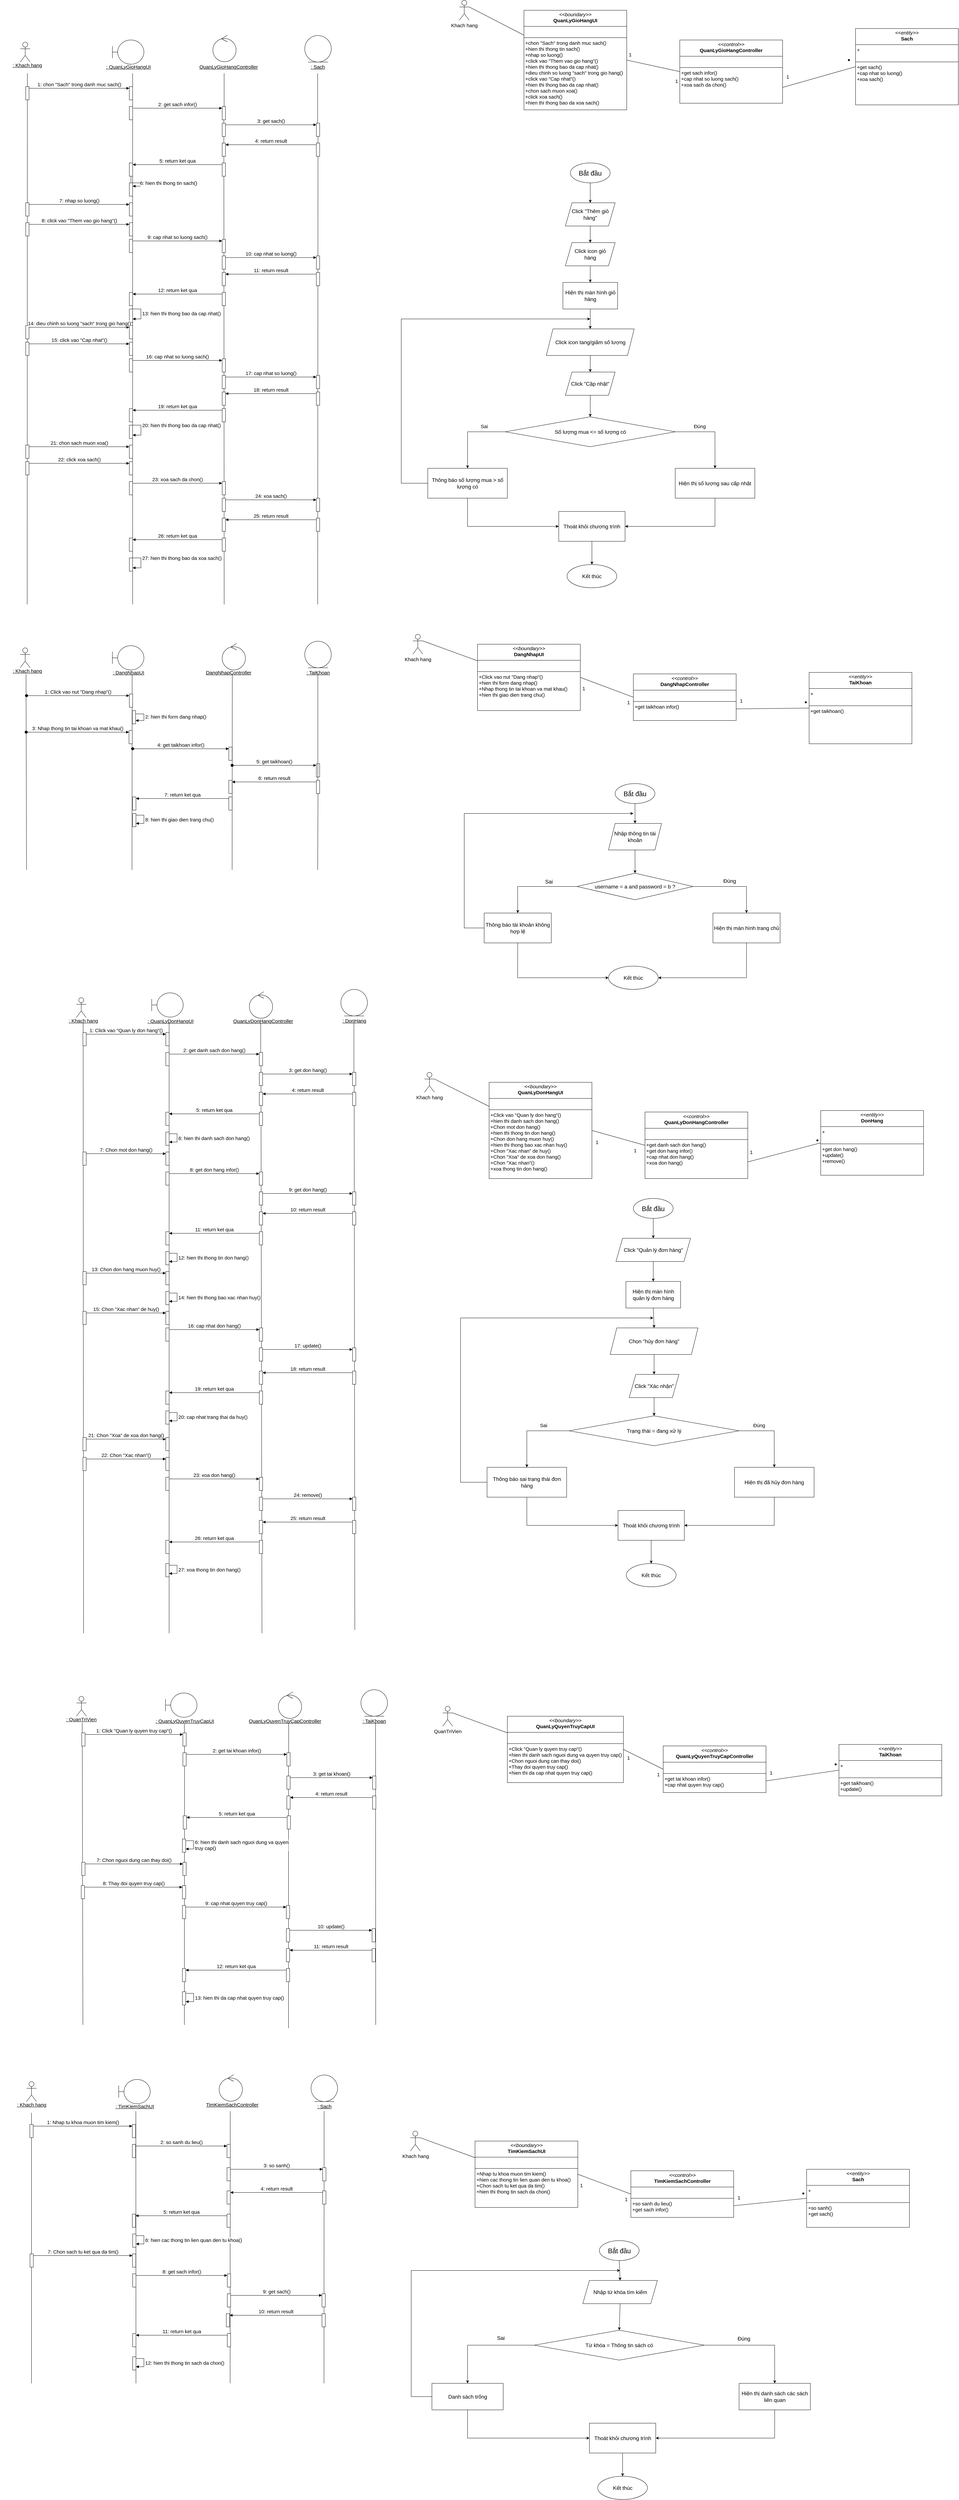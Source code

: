 <mxfile version="24.8.6">
  <diagram id="C5RBs43oDa-KdzZeNtuy" name="Page-1">
    <mxGraphModel dx="1680" dy="933" grid="0" gridSize="10" guides="1" tooltips="1" connect="1" arrows="1" fold="1" page="0" pageScale="1" pageWidth="850" pageHeight="1100" math="0" shadow="0">
      <root>
        <mxCell id="WIyWlLk6GJQsqaUBKTNV-0" />
        <mxCell id="WIyWlLk6GJQsqaUBKTNV-1" parent="WIyWlLk6GJQsqaUBKTNV-0" />
        <mxCell id="0SFV5g9W0PuUYhmYQKcl-0" value="" style="shape=umlActor;verticalLabelPosition=bottom;verticalAlign=top;html=1;" parent="WIyWlLk6GJQsqaUBKTNV-1" vertex="1">
          <mxGeometry x="301" y="306" width="30" height="60" as="geometry" />
        </mxCell>
        <mxCell id="0SFV5g9W0PuUYhmYQKcl-1" value="" style="shape=umlBoundary;whiteSpace=wrap;html=1;" parent="WIyWlLk6GJQsqaUBKTNV-1" vertex="1">
          <mxGeometry x="579" y="299.5" width="95" height="73" as="geometry" />
        </mxCell>
        <mxCell id="0SFV5g9W0PuUYhmYQKcl-2" value="&lt;u&gt;&lt;font style=&quot;font-size: 15px;&quot;&gt;: QuanLyGioHangUI&lt;/font&gt;&lt;/u&gt;" style="text;html=1;align=center;verticalAlign=middle;resizable=0;points=[];autosize=1;strokeColor=none;fillColor=none;" parent="WIyWlLk6GJQsqaUBKTNV-1" vertex="1">
          <mxGeometry x="550" y="365" width="153" height="30" as="geometry" />
        </mxCell>
        <mxCell id="0SFV5g9W0PuUYhmYQKcl-3" value="&lt;span style=&quot;font-size: 15px; text-wrap-mode: nowrap;&quot;&gt;&lt;u&gt;: Khach hang&lt;/u&gt;&lt;/span&gt;" style="text;whiteSpace=wrap;html=1;align=center;" parent="WIyWlLk6GJQsqaUBKTNV-1" vertex="1">
          <mxGeometry x="240.995" y="360.004" width="163" height="40" as="geometry" />
        </mxCell>
        <mxCell id="0SFV5g9W0PuUYhmYQKcl-4" value="" style="ellipse;shape=umlControl;whiteSpace=wrap;html=1;" parent="WIyWlLk6GJQsqaUBKTNV-1" vertex="1">
          <mxGeometry x="882" y="285" width="70" height="80" as="geometry" />
        </mxCell>
        <mxCell id="0SFV5g9W0PuUYhmYQKcl-5" value="&lt;u style=&quot;forced-color-adjust: none; color: rgb(0, 0, 0); font-family: Helvetica; font-size: 12px; font-style: normal; font-variant-ligatures: normal; font-variant-caps: normal; font-weight: 400; letter-spacing: normal; orphans: 2; text-indent: 0px; text-transform: none; widows: 2; word-spacing: 0px; -webkit-text-stroke-width: 0px; white-space: nowrap; background-color: rgb(251, 251, 251);&quot;&gt;&lt;font style=&quot;forced-color-adjust: none; font-size: 15px;&quot;&gt;QuanLyGioHangController&lt;/font&gt;&lt;/u&gt;" style="text;whiteSpace=wrap;html=1;align=center;" parent="WIyWlLk6GJQsqaUBKTNV-1" vertex="1">
          <mxGeometry x="847.997" y="365.003" width="163" height="40" as="geometry" />
        </mxCell>
        <mxCell id="0SFV5g9W0PuUYhmYQKcl-6" value="" style="ellipse;shape=umlEntity;whiteSpace=wrap;html=1;" parent="WIyWlLk6GJQsqaUBKTNV-1" vertex="1">
          <mxGeometry x="1159" y="286" width="80" height="80" as="geometry" />
        </mxCell>
        <mxCell id="0SFV5g9W0PuUYhmYQKcl-7" value="&lt;u style=&quot;forced-color-adjust: none; color: rgb(0, 0, 0); font-family: Helvetica; font-size: 12px; font-style: normal; font-variant-ligatures: normal; font-variant-caps: normal; font-weight: 400; letter-spacing: normal; orphans: 2; text-indent: 0px; text-transform: none; widows: 2; word-spacing: 0px; -webkit-text-stroke-width: 0px; white-space: nowrap; background-color: rgb(251, 251, 251);&quot;&gt;&lt;font style=&quot;forced-color-adjust: none; font-size: 15px;&quot;&gt;: Sach&lt;/font&gt;&lt;/u&gt;" style="text;whiteSpace=wrap;html=1;align=center;" parent="WIyWlLk6GJQsqaUBKTNV-1" vertex="1">
          <mxGeometry x="1117.497" y="365.003" width="163" height="40" as="geometry" />
        </mxCell>
        <mxCell id="0SFV5g9W0PuUYhmYQKcl-8" value="" style="endArrow=none;html=1;rounded=0;exitX=0.5;exitY=1;exitDx=0;exitDy=0;" parent="WIyWlLk6GJQsqaUBKTNV-1" source="0SFV5g9W0PuUYhmYQKcl-12" edge="1">
          <mxGeometry width="50" height="50" relative="1" as="geometry">
            <mxPoint x="322.225" y="470.004" as="sourcePoint" />
            <mxPoint x="322" y="2000" as="targetPoint" />
          </mxGeometry>
        </mxCell>
        <mxCell id="0SFV5g9W0PuUYhmYQKcl-9" value="" style="endArrow=none;html=1;rounded=0;exitX=0.5;exitY=1;exitDx=0;exitDy=0;" parent="WIyWlLk6GJQsqaUBKTNV-1" edge="1">
          <mxGeometry width="50" height="50" relative="1" as="geometry">
            <mxPoint x="640" y="400" as="sourcePoint" />
            <mxPoint x="640" y="2000" as="targetPoint" />
          </mxGeometry>
        </mxCell>
        <mxCell id="0SFV5g9W0PuUYhmYQKcl-10" value="" style="endArrow=none;html=1;rounded=0;exitX=0.5;exitY=1;exitDx=0;exitDy=0;" parent="WIyWlLk6GJQsqaUBKTNV-1" source="0SFV5g9W0PuUYhmYQKcl-28" edge="1">
          <mxGeometry width="50" height="50" relative="1" as="geometry">
            <mxPoint x="915.89" y="400" as="sourcePoint" />
            <mxPoint x="916" y="2000" as="targetPoint" />
          </mxGeometry>
        </mxCell>
        <mxCell id="0SFV5g9W0PuUYhmYQKcl-11" value="" style="endArrow=none;html=1;rounded=0;exitX=0.5;exitY=1;exitDx=0;exitDy=0;" parent="WIyWlLk6GJQsqaUBKTNV-1" source="0SFV5g9W0PuUYhmYQKcl-32" edge="1">
          <mxGeometry width="50" height="50" relative="1" as="geometry">
            <mxPoint x="1197.89" y="400" as="sourcePoint" />
            <mxPoint x="1198" y="2000" as="targetPoint" />
          </mxGeometry>
        </mxCell>
        <mxCell id="0SFV5g9W0PuUYhmYQKcl-13" value="" style="endArrow=none;html=1;rounded=0;exitX=0.5;exitY=1;exitDx=0;exitDy=0;" parent="WIyWlLk6GJQsqaUBKTNV-1" source="0SFV5g9W0PuUYhmYQKcl-3" target="0SFV5g9W0PuUYhmYQKcl-12" edge="1">
          <mxGeometry width="50" height="50" relative="1" as="geometry">
            <mxPoint x="322" y="400" as="sourcePoint" />
            <mxPoint x="322" y="1312.051" as="targetPoint" />
          </mxGeometry>
        </mxCell>
        <mxCell id="0SFV5g9W0PuUYhmYQKcl-12" value="" style="html=1;points=[[0,0,0,0,5],[0,1,0,0,-5],[1,0,0,0,5],[1,1,0,0,-5]];perimeter=orthogonalPerimeter;outlineConnect=0;targetShapes=umlLifeline;portConstraint=eastwest;newEdgeStyle={&quot;curved&quot;:0,&quot;rounded&quot;:0};" parent="WIyWlLk6GJQsqaUBKTNV-1" vertex="1">
          <mxGeometry x="317.5" y="440" width="10" height="40" as="geometry" />
        </mxCell>
        <mxCell id="0SFV5g9W0PuUYhmYQKcl-16" value="" style="html=1;points=[[0,0,0,0,5],[0,1,0,0,-5],[1,0,0,0,5],[1,1,0,0,-5]];perimeter=orthogonalPerimeter;outlineConnect=0;targetShapes=umlLifeline;portConstraint=eastwest;newEdgeStyle={&quot;curved&quot;:0,&quot;rounded&quot;:0};" parent="WIyWlLk6GJQsqaUBKTNV-1" vertex="1">
          <mxGeometry x="630" y="440" width="10" height="40" as="geometry" />
        </mxCell>
        <mxCell id="0SFV5g9W0PuUYhmYQKcl-21" value="&lt;font style=&quot;font-size: 15px;&quot;&gt;1: chon &quot;Sach&quot; trong danh muc sach()&lt;/font&gt;" style="html=1;verticalAlign=bottom;endArrow=block;curved=0;rounded=0;exitX=1;exitY=0;exitDx=0;exitDy=5;exitPerimeter=0;entryX=0;entryY=0;entryDx=0;entryDy=5;entryPerimeter=0;" parent="WIyWlLk6GJQsqaUBKTNV-1" source="0SFV5g9W0PuUYhmYQKcl-12" target="0SFV5g9W0PuUYhmYQKcl-16" edge="1">
          <mxGeometry width="80" relative="1" as="geometry">
            <mxPoint x="720" y="480" as="sourcePoint" />
            <mxPoint x="800" y="480" as="targetPoint" />
          </mxGeometry>
        </mxCell>
        <mxCell id="0SFV5g9W0PuUYhmYQKcl-22" value="" style="html=1;points=[[0,0,0,0,5],[0,1,0,0,-5],[1,0,0,0,5],[1,1,0,0,-5]];perimeter=orthogonalPerimeter;outlineConnect=0;targetShapes=umlLifeline;portConstraint=eastwest;newEdgeStyle={&quot;curved&quot;:0,&quot;rounded&quot;:0};" parent="WIyWlLk6GJQsqaUBKTNV-1" vertex="1">
          <mxGeometry x="630" y="500" width="10" height="40" as="geometry" />
        </mxCell>
        <mxCell id="0SFV5g9W0PuUYhmYQKcl-29" value="" style="endArrow=none;html=1;rounded=0;exitX=0.5;exitY=1;exitDx=0;exitDy=0;" parent="WIyWlLk6GJQsqaUBKTNV-1" target="0SFV5g9W0PuUYhmYQKcl-28" edge="1">
          <mxGeometry width="50" height="50" relative="1" as="geometry">
            <mxPoint x="915.89" y="400" as="sourcePoint" />
            <mxPoint x="915.89" y="1312.051" as="targetPoint" />
          </mxGeometry>
        </mxCell>
        <mxCell id="0SFV5g9W0PuUYhmYQKcl-28" value="" style="html=1;points=[[0,0,0,0,5],[0,1,0,0,-5],[1,0,0,0,5],[1,1,0,0,-5]];perimeter=orthogonalPerimeter;outlineConnect=0;targetShapes=umlLifeline;portConstraint=eastwest;newEdgeStyle={&quot;curved&quot;:0,&quot;rounded&quot;:0};" parent="WIyWlLk6GJQsqaUBKTNV-1" vertex="1">
          <mxGeometry x="910" y="500" width="10" height="40" as="geometry" />
        </mxCell>
        <mxCell id="0SFV5g9W0PuUYhmYQKcl-30" value="&lt;span style=&quot;font-size: 15px;&quot;&gt;2: get sach infor()&lt;/span&gt;" style="html=1;verticalAlign=bottom;endArrow=block;curved=0;rounded=0;exitX=1;exitY=0;exitDx=0;exitDy=5;exitPerimeter=0;entryX=0;entryY=0;entryDx=0;entryDy=5;entryPerimeter=0;" parent="WIyWlLk6GJQsqaUBKTNV-1" source="0SFV5g9W0PuUYhmYQKcl-22" target="0SFV5g9W0PuUYhmYQKcl-28" edge="1">
          <mxGeometry width="80" relative="1" as="geometry">
            <mxPoint x="720" y="480" as="sourcePoint" />
            <mxPoint x="800" y="480" as="targetPoint" />
          </mxGeometry>
        </mxCell>
        <mxCell id="0SFV5g9W0PuUYhmYQKcl-31" value="" style="html=1;points=[[0,0,0,0,5],[0,1,0,0,-5],[1,0,0,0,5],[1,1,0,0,-5]];perimeter=orthogonalPerimeter;outlineConnect=0;targetShapes=umlLifeline;portConstraint=eastwest;newEdgeStyle={&quot;curved&quot;:0,&quot;rounded&quot;:0};" parent="WIyWlLk6GJQsqaUBKTNV-1" vertex="1">
          <mxGeometry x="910" y="550" width="10" height="40" as="geometry" />
        </mxCell>
        <mxCell id="0SFV5g9W0PuUYhmYQKcl-33" value="" style="endArrow=none;html=1;rounded=0;exitX=0.5;exitY=1;exitDx=0;exitDy=0;" parent="WIyWlLk6GJQsqaUBKTNV-1" target="0SFV5g9W0PuUYhmYQKcl-32" edge="1">
          <mxGeometry width="50" height="50" relative="1" as="geometry">
            <mxPoint x="1197.89" y="400" as="sourcePoint" />
            <mxPoint x="1197.89" y="1312.051" as="targetPoint" />
          </mxGeometry>
        </mxCell>
        <mxCell id="0SFV5g9W0PuUYhmYQKcl-32" value="" style="html=1;points=[[0,0,0,0,5],[0,1,0,0,-5],[1,0,0,0,5],[1,1,0,0,-5]];perimeter=orthogonalPerimeter;outlineConnect=0;targetShapes=umlLifeline;portConstraint=eastwest;newEdgeStyle={&quot;curved&quot;:0,&quot;rounded&quot;:0};" parent="WIyWlLk6GJQsqaUBKTNV-1" vertex="1">
          <mxGeometry x="1194" y="550" width="10" height="40" as="geometry" />
        </mxCell>
        <mxCell id="0SFV5g9W0PuUYhmYQKcl-34" value="&lt;font style=&quot;font-size: 15px;&quot;&gt;3: get sach()&lt;/font&gt;" style="html=1;verticalAlign=bottom;endArrow=block;curved=0;rounded=0;exitX=1;exitY=0;exitDx=0;exitDy=5;exitPerimeter=0;entryX=0;entryY=0;entryDx=0;entryDy=5;entryPerimeter=0;" parent="WIyWlLk6GJQsqaUBKTNV-1" source="0SFV5g9W0PuUYhmYQKcl-31" target="0SFV5g9W0PuUYhmYQKcl-32" edge="1">
          <mxGeometry width="80" relative="1" as="geometry">
            <mxPoint x="720" y="480" as="sourcePoint" />
            <mxPoint x="800" y="480" as="targetPoint" />
          </mxGeometry>
        </mxCell>
        <mxCell id="0SFV5g9W0PuUYhmYQKcl-35" value="" style="html=1;points=[[0,0,0,0,5],[0,1,0,0,-5],[1,0,0,0,5],[1,1,0,0,-5]];perimeter=orthogonalPerimeter;outlineConnect=0;targetShapes=umlLifeline;portConstraint=eastwest;newEdgeStyle={&quot;curved&quot;:0,&quot;rounded&quot;:0};" parent="WIyWlLk6GJQsqaUBKTNV-1" vertex="1">
          <mxGeometry x="910" y="610" width="10" height="40" as="geometry" />
        </mxCell>
        <mxCell id="0SFV5g9W0PuUYhmYQKcl-36" value="" style="html=1;points=[[0,0,0,0,5],[0,1,0,0,-5],[1,0,0,0,5],[1,1,0,0,-5]];perimeter=orthogonalPerimeter;outlineConnect=0;targetShapes=umlLifeline;portConstraint=eastwest;newEdgeStyle={&quot;curved&quot;:0,&quot;rounded&quot;:0};" parent="WIyWlLk6GJQsqaUBKTNV-1" vertex="1">
          <mxGeometry x="1194" y="610" width="10" height="40" as="geometry" />
        </mxCell>
        <mxCell id="0SFV5g9W0PuUYhmYQKcl-37" value="&lt;font style=&quot;font-size: 15px;&quot;&gt;4: return result&lt;/font&gt;" style="html=1;verticalAlign=bottom;endArrow=block;curved=0;rounded=0;entryX=1;entryY=0;entryDx=0;entryDy=5;entryPerimeter=0;exitX=0;exitY=0;exitDx=0;exitDy=5;exitPerimeter=0;" parent="WIyWlLk6GJQsqaUBKTNV-1" source="0SFV5g9W0PuUYhmYQKcl-36" target="0SFV5g9W0PuUYhmYQKcl-35" edge="1">
          <mxGeometry width="80" relative="1" as="geometry">
            <mxPoint x="720" y="680" as="sourcePoint" />
            <mxPoint x="800" y="680" as="targetPoint" />
          </mxGeometry>
        </mxCell>
        <mxCell id="0SFV5g9W0PuUYhmYQKcl-38" value="" style="html=1;points=[[0,0,0,0,5],[0,1,0,0,-5],[1,0,0,0,5],[1,1,0,0,-5]];perimeter=orthogonalPerimeter;outlineConnect=0;targetShapes=umlLifeline;portConstraint=eastwest;newEdgeStyle={&quot;curved&quot;:0,&quot;rounded&quot;:0};" parent="WIyWlLk6GJQsqaUBKTNV-1" vertex="1">
          <mxGeometry x="630" y="670" width="10" height="40" as="geometry" />
        </mxCell>
        <mxCell id="0SFV5g9W0PuUYhmYQKcl-39" value="" style="html=1;points=[[0,0,0,0,5],[0,1,0,0,-5],[1,0,0,0,5],[1,1,0,0,-5]];perimeter=orthogonalPerimeter;outlineConnect=0;targetShapes=umlLifeline;portConstraint=eastwest;newEdgeStyle={&quot;curved&quot;:0,&quot;rounded&quot;:0};" parent="WIyWlLk6GJQsqaUBKTNV-1" vertex="1">
          <mxGeometry x="910" y="670" width="10" height="40" as="geometry" />
        </mxCell>
        <mxCell id="0SFV5g9W0PuUYhmYQKcl-40" value="&lt;font style=&quot;font-size: 15px;&quot;&gt;5: return ket qua&lt;/font&gt;" style="html=1;verticalAlign=bottom;endArrow=block;curved=0;rounded=0;entryX=1;entryY=0;entryDx=0;entryDy=5;entryPerimeter=0;exitX=0;exitY=0;exitDx=0;exitDy=5;exitPerimeter=0;" parent="WIyWlLk6GJQsqaUBKTNV-1" source="0SFV5g9W0PuUYhmYQKcl-39" target="0SFV5g9W0PuUYhmYQKcl-38" edge="1">
          <mxGeometry width="80" relative="1" as="geometry">
            <mxPoint x="1204" y="625" as="sourcePoint" />
            <mxPoint x="930" y="625" as="targetPoint" />
          </mxGeometry>
        </mxCell>
        <mxCell id="0SFV5g9W0PuUYhmYQKcl-43" value="" style="html=1;points=[[0,0,0,0,5],[0,1,0,0,-5],[1,0,0,0,5],[1,1,0,0,-5]];perimeter=orthogonalPerimeter;outlineConnect=0;targetShapes=umlLifeline;portConstraint=eastwest;newEdgeStyle={&quot;curved&quot;:0,&quot;rounded&quot;:0};" parent="WIyWlLk6GJQsqaUBKTNV-1" vertex="1">
          <mxGeometry x="630" y="730" width="10" height="40" as="geometry" />
        </mxCell>
        <mxCell id="0SFV5g9W0PuUYhmYQKcl-44" value="&lt;font style=&quot;font-size: 15px;&quot;&gt;6: hien thi thong tin sach()&lt;/font&gt;" style="html=1;align=left;spacingLeft=2;endArrow=block;rounded=0;edgeStyle=orthogonalEdgeStyle;curved=0;rounded=0;" parent="WIyWlLk6GJQsqaUBKTNV-1" target="0SFV5g9W0PuUYhmYQKcl-43" edge="1">
          <mxGeometry relative="1" as="geometry">
            <mxPoint x="635" y="710" as="sourcePoint" />
            <Array as="points">
              <mxPoint x="635" y="730" />
              <mxPoint x="665" y="730" />
              <mxPoint x="665" y="740" />
            </Array>
          </mxGeometry>
        </mxCell>
        <mxCell id="0SFV5g9W0PuUYhmYQKcl-45" value="" style="html=1;points=[[0,0,0,0,5],[0,1,0,0,-5],[1,0,0,0,5],[1,1,0,0,-5]];perimeter=orthogonalPerimeter;outlineConnect=0;targetShapes=umlLifeline;portConstraint=eastwest;newEdgeStyle={&quot;curved&quot;:0,&quot;rounded&quot;:0};" parent="WIyWlLk6GJQsqaUBKTNV-1" vertex="1">
          <mxGeometry x="317.5" y="790" width="10" height="40" as="geometry" />
        </mxCell>
        <mxCell id="0SFV5g9W0PuUYhmYQKcl-46" value="" style="html=1;points=[[0,0,0,0,5],[0,1,0,0,-5],[1,0,0,0,5],[1,1,0,0,-5]];perimeter=orthogonalPerimeter;outlineConnect=0;targetShapes=umlLifeline;portConstraint=eastwest;newEdgeStyle={&quot;curved&quot;:0,&quot;rounded&quot;:0};" parent="WIyWlLk6GJQsqaUBKTNV-1" vertex="1">
          <mxGeometry x="630" y="790" width="10" height="40" as="geometry" />
        </mxCell>
        <mxCell id="0SFV5g9W0PuUYhmYQKcl-47" value="&lt;font style=&quot;font-size: 15px;&quot;&gt;7: nhap so luong()&lt;/font&gt;" style="html=1;verticalAlign=bottom;endArrow=block;curved=0;rounded=0;exitX=1;exitY=0;exitDx=0;exitDy=5;exitPerimeter=0;entryX=0;entryY=0;entryDx=0;entryDy=5;entryPerimeter=0;" parent="WIyWlLk6GJQsqaUBKTNV-1" source="0SFV5g9W0PuUYhmYQKcl-45" target="0SFV5g9W0PuUYhmYQKcl-46" edge="1">
          <mxGeometry width="80" relative="1" as="geometry">
            <mxPoint x="338" y="600" as="sourcePoint" />
            <mxPoint x="640" y="600" as="targetPoint" />
          </mxGeometry>
        </mxCell>
        <mxCell id="0SFV5g9W0PuUYhmYQKcl-51" value="" style="html=1;points=[[0,0,0,0,5],[0,1,0,0,-5],[1,0,0,0,5],[1,1,0,0,-5]];perimeter=orthogonalPerimeter;outlineConnect=0;targetShapes=umlLifeline;portConstraint=eastwest;newEdgeStyle={&quot;curved&quot;:0,&quot;rounded&quot;:0};" parent="WIyWlLk6GJQsqaUBKTNV-1" vertex="1">
          <mxGeometry x="317.5" y="850" width="10" height="40" as="geometry" />
        </mxCell>
        <mxCell id="0SFV5g9W0PuUYhmYQKcl-52" value="" style="html=1;points=[[0,0,0,0,5],[0,1,0,0,-5],[1,0,0,0,5],[1,1,0,0,-5]];perimeter=orthogonalPerimeter;outlineConnect=0;targetShapes=umlLifeline;portConstraint=eastwest;newEdgeStyle={&quot;curved&quot;:0,&quot;rounded&quot;:0};" parent="WIyWlLk6GJQsqaUBKTNV-1" vertex="1">
          <mxGeometry x="630" y="850" width="10" height="40" as="geometry" />
        </mxCell>
        <mxCell id="0SFV5g9W0PuUYhmYQKcl-55" value="&lt;font style=&quot;font-size: 15px;&quot;&gt;8: click vao &quot;Them vao gio hang&quot;()&lt;/font&gt;" style="html=1;verticalAlign=bottom;endArrow=block;curved=0;rounded=0;exitX=1;exitY=0;exitDx=0;exitDy=5;exitPerimeter=0;entryX=0;entryY=0;entryDx=0;entryDy=5;entryPerimeter=0;" parent="WIyWlLk6GJQsqaUBKTNV-1" source="0SFV5g9W0PuUYhmYQKcl-51" target="0SFV5g9W0PuUYhmYQKcl-52" edge="1">
          <mxGeometry width="80" relative="1" as="geometry">
            <mxPoint x="338" y="805" as="sourcePoint" />
            <mxPoint x="640" y="805" as="targetPoint" />
          </mxGeometry>
        </mxCell>
        <mxCell id="0SFV5g9W0PuUYhmYQKcl-56" value="" style="html=1;points=[[0,0,0,0,5],[0,1,0,0,-5],[1,0,0,0,5],[1,1,0,0,-5]];perimeter=orthogonalPerimeter;outlineConnect=0;targetShapes=umlLifeline;portConstraint=eastwest;newEdgeStyle={&quot;curved&quot;:0,&quot;rounded&quot;:0};" parent="WIyWlLk6GJQsqaUBKTNV-1" vertex="1">
          <mxGeometry x="630" y="900" width="10" height="40" as="geometry" />
        </mxCell>
        <mxCell id="0SFV5g9W0PuUYhmYQKcl-57" value="" style="html=1;points=[[0,0,0,0,5],[0,1,0,0,-5],[1,0,0,0,5],[1,1,0,0,-5]];perimeter=orthogonalPerimeter;outlineConnect=0;targetShapes=umlLifeline;portConstraint=eastwest;newEdgeStyle={&quot;curved&quot;:0,&quot;rounded&quot;:0};" parent="WIyWlLk6GJQsqaUBKTNV-1" vertex="1">
          <mxGeometry x="910" y="900" width="10" height="40" as="geometry" />
        </mxCell>
        <mxCell id="0SFV5g9W0PuUYhmYQKcl-58" value="&lt;span style=&quot;font-size: 15px;&quot;&gt;9: cap nhat so luong sach()&lt;/span&gt;" style="html=1;verticalAlign=bottom;endArrow=block;curved=0;rounded=0;exitX=1;exitY=0;exitDx=0;exitDy=5;exitPerimeter=0;entryX=0;entryY=0;entryDx=0;entryDy=5;entryPerimeter=0;" parent="WIyWlLk6GJQsqaUBKTNV-1" source="0SFV5g9W0PuUYhmYQKcl-56" target="0SFV5g9W0PuUYhmYQKcl-57" edge="1">
          <mxGeometry width="80" relative="1" as="geometry">
            <mxPoint x="650" y="515" as="sourcePoint" />
            <mxPoint x="920" y="515" as="targetPoint" />
          </mxGeometry>
        </mxCell>
        <mxCell id="0SFV5g9W0PuUYhmYQKcl-59" value="" style="html=1;points=[[0,0,0,0,5],[0,1,0,0,-5],[1,0,0,0,5],[1,1,0,0,-5]];perimeter=orthogonalPerimeter;outlineConnect=0;targetShapes=umlLifeline;portConstraint=eastwest;newEdgeStyle={&quot;curved&quot;:0,&quot;rounded&quot;:0};" parent="WIyWlLk6GJQsqaUBKTNV-1" vertex="1">
          <mxGeometry x="910" y="950" width="10" height="40" as="geometry" />
        </mxCell>
        <mxCell id="0SFV5g9W0PuUYhmYQKcl-60" value="" style="html=1;points=[[0,0,0,0,5],[0,1,0,0,-5],[1,0,0,0,5],[1,1,0,0,-5]];perimeter=orthogonalPerimeter;outlineConnect=0;targetShapes=umlLifeline;portConstraint=eastwest;newEdgeStyle={&quot;curved&quot;:0,&quot;rounded&quot;:0};" parent="WIyWlLk6GJQsqaUBKTNV-1" vertex="1">
          <mxGeometry x="1194" y="950" width="10" height="40" as="geometry" />
        </mxCell>
        <mxCell id="0SFV5g9W0PuUYhmYQKcl-61" value="&lt;font style=&quot;font-size: 15px;&quot;&gt;10: cap nhat so luong()&lt;/font&gt;" style="html=1;verticalAlign=bottom;endArrow=block;curved=0;rounded=0;exitX=1;exitY=0;exitDx=0;exitDy=5;exitPerimeter=0;entryX=0;entryY=0;entryDx=0;entryDy=5;entryPerimeter=0;" parent="WIyWlLk6GJQsqaUBKTNV-1" source="0SFV5g9W0PuUYhmYQKcl-59" target="0SFV5g9W0PuUYhmYQKcl-60" edge="1">
          <mxGeometry width="80" relative="1" as="geometry">
            <mxPoint x="720" y="880" as="sourcePoint" />
            <mxPoint x="800" y="880" as="targetPoint" />
          </mxGeometry>
        </mxCell>
        <mxCell id="0SFV5g9W0PuUYhmYQKcl-62" value="" style="html=1;points=[[0,0,0,0,5],[0,1,0,0,-5],[1,0,0,0,5],[1,1,0,0,-5]];perimeter=orthogonalPerimeter;outlineConnect=0;targetShapes=umlLifeline;portConstraint=eastwest;newEdgeStyle={&quot;curved&quot;:0,&quot;rounded&quot;:0};" parent="WIyWlLk6GJQsqaUBKTNV-1" vertex="1">
          <mxGeometry x="910" y="1000" width="10" height="40" as="geometry" />
        </mxCell>
        <mxCell id="0SFV5g9W0PuUYhmYQKcl-63" value="" style="html=1;points=[[0,0,0,0,5],[0,1,0,0,-5],[1,0,0,0,5],[1,1,0,0,-5]];perimeter=orthogonalPerimeter;outlineConnect=0;targetShapes=umlLifeline;portConstraint=eastwest;newEdgeStyle={&quot;curved&quot;:0,&quot;rounded&quot;:0};" parent="WIyWlLk6GJQsqaUBKTNV-1" vertex="1">
          <mxGeometry x="1194" y="1000" width="10" height="40" as="geometry" />
        </mxCell>
        <mxCell id="0SFV5g9W0PuUYhmYQKcl-64" value="&lt;font style=&quot;font-size: 15px;&quot;&gt;11: return result&lt;/font&gt;" style="html=1;verticalAlign=bottom;endArrow=block;curved=0;rounded=0;entryX=1;entryY=0;entryDx=0;entryDy=5;entryPerimeter=0;exitX=0;exitY=0;exitDx=0;exitDy=5;exitPerimeter=0;" parent="WIyWlLk6GJQsqaUBKTNV-1" source="0SFV5g9W0PuUYhmYQKcl-63" target="0SFV5g9W0PuUYhmYQKcl-62" edge="1">
          <mxGeometry width="80" relative="1" as="geometry">
            <mxPoint x="720" y="1070" as="sourcePoint" />
            <mxPoint x="800" y="1070" as="targetPoint" />
          </mxGeometry>
        </mxCell>
        <mxCell id="0SFV5g9W0PuUYhmYQKcl-65" value="" style="html=1;points=[[0,0,0,0,5],[0,1,0,0,-5],[1,0,0,0,5],[1,1,0,0,-5]];perimeter=orthogonalPerimeter;outlineConnect=0;targetShapes=umlLifeline;portConstraint=eastwest;newEdgeStyle={&quot;curved&quot;:0,&quot;rounded&quot;:0};" parent="WIyWlLk6GJQsqaUBKTNV-1" vertex="1">
          <mxGeometry x="630" y="1060" width="10" height="40" as="geometry" />
        </mxCell>
        <mxCell id="0SFV5g9W0PuUYhmYQKcl-66" value="" style="html=1;points=[[0,0,0,0,5],[0,1,0,0,-5],[1,0,0,0,5],[1,1,0,0,-5]];perimeter=orthogonalPerimeter;outlineConnect=0;targetShapes=umlLifeline;portConstraint=eastwest;newEdgeStyle={&quot;curved&quot;:0,&quot;rounded&quot;:0};" parent="WIyWlLk6GJQsqaUBKTNV-1" vertex="1">
          <mxGeometry x="910" y="1060" width="10" height="40" as="geometry" />
        </mxCell>
        <mxCell id="0SFV5g9W0PuUYhmYQKcl-67" value="&lt;font style=&quot;font-size: 15px;&quot;&gt;12: return ket qua&lt;/font&gt;" style="html=1;verticalAlign=bottom;endArrow=block;curved=0;rounded=0;entryX=1;entryY=0;entryDx=0;entryDy=5;entryPerimeter=0;exitX=0;exitY=0;exitDx=0;exitDy=5;exitPerimeter=0;" parent="WIyWlLk6GJQsqaUBKTNV-1" source="0SFV5g9W0PuUYhmYQKcl-66" target="0SFV5g9W0PuUYhmYQKcl-65" edge="1">
          <mxGeometry width="80" relative="1" as="geometry">
            <mxPoint x="1204" y="1015" as="sourcePoint" />
            <mxPoint x="930" y="1015" as="targetPoint" />
          </mxGeometry>
        </mxCell>
        <mxCell id="0SFV5g9W0PuUYhmYQKcl-68" value="" style="html=1;points=[[0,0,0,0,5],[0,1,0,0,-5],[1,0,0,0,5],[1,1,0,0,-5]];perimeter=orthogonalPerimeter;outlineConnect=0;targetShapes=umlLifeline;portConstraint=eastwest;newEdgeStyle={&quot;curved&quot;:0,&quot;rounded&quot;:0};" parent="WIyWlLk6GJQsqaUBKTNV-1" vertex="1">
          <mxGeometry x="630" y="1110" width="10" height="40" as="geometry" />
        </mxCell>
        <mxCell id="0SFV5g9W0PuUYhmYQKcl-69" value="&lt;span style=&quot;font-size: 15px;&quot;&gt;13: hien thi thong bao da cap nhat()&lt;/span&gt;" style="html=1;align=left;spacingLeft=2;endArrow=block;rounded=0;edgeStyle=orthogonalEdgeStyle;curved=0;rounded=0;" parent="WIyWlLk6GJQsqaUBKTNV-1" edge="1">
          <mxGeometry relative="1" as="geometry">
            <mxPoint x="635" y="1110" as="sourcePoint" />
            <Array as="points">
              <mxPoint x="665" y="1110" />
              <mxPoint x="665" y="1140" />
            </Array>
            <mxPoint x="640.0" y="1140" as="targetPoint" />
            <mxPoint as="offset" />
          </mxGeometry>
        </mxCell>
        <mxCell id="0SFV5g9W0PuUYhmYQKcl-70" value="" style="html=1;points=[[0,0,0,0,5],[0,1,0,0,-5],[1,0,0,0,5],[1,1,0,0,-5]];perimeter=orthogonalPerimeter;outlineConnect=0;targetShapes=umlLifeline;portConstraint=eastwest;newEdgeStyle={&quot;curved&quot;:0,&quot;rounded&quot;:0};" parent="WIyWlLk6GJQsqaUBKTNV-1" vertex="1">
          <mxGeometry x="317.5" y="1160" width="10" height="40" as="geometry" />
        </mxCell>
        <mxCell id="0SFV5g9W0PuUYhmYQKcl-71" value="" style="html=1;points=[[0,0,0,0,5],[0,1,0,0,-5],[1,0,0,0,5],[1,1,0,0,-5]];perimeter=orthogonalPerimeter;outlineConnect=0;targetShapes=umlLifeline;portConstraint=eastwest;newEdgeStyle={&quot;curved&quot;:0,&quot;rounded&quot;:0};" parent="WIyWlLk6GJQsqaUBKTNV-1" vertex="1">
          <mxGeometry x="630" y="1160" width="10" height="40" as="geometry" />
        </mxCell>
        <mxCell id="0SFV5g9W0PuUYhmYQKcl-72" value="&lt;font style=&quot;font-size: 15px;&quot;&gt;14: dieu chinh so luong &quot;sach&quot; trong gio hang()&lt;/font&gt;" style="html=1;verticalAlign=bottom;endArrow=block;curved=0;rounded=0;exitX=1;exitY=0;exitDx=0;exitDy=5;exitPerimeter=0;entryX=0;entryY=0;entryDx=0;entryDy=5;entryPerimeter=0;" parent="WIyWlLk6GJQsqaUBKTNV-1" source="0SFV5g9W0PuUYhmYQKcl-70" target="0SFV5g9W0PuUYhmYQKcl-71" edge="1">
          <mxGeometry width="80" relative="1" as="geometry">
            <mxPoint x="338" y="1115" as="sourcePoint" />
            <mxPoint x="640" y="1115" as="targetPoint" />
          </mxGeometry>
        </mxCell>
        <mxCell id="0SFV5g9W0PuUYhmYQKcl-76" value="" style="html=1;points=[[0,0,0,0,5],[0,1,0,0,-5],[1,0,0,0,5],[1,1,0,0,-5]];perimeter=orthogonalPerimeter;outlineConnect=0;targetShapes=umlLifeline;portConstraint=eastwest;newEdgeStyle={&quot;curved&quot;:0,&quot;rounded&quot;:0};" parent="WIyWlLk6GJQsqaUBKTNV-1" vertex="1">
          <mxGeometry x="317.5" y="1210" width="10" height="40" as="geometry" />
        </mxCell>
        <mxCell id="0SFV5g9W0PuUYhmYQKcl-77" value="" style="html=1;points=[[0,0,0,0,5],[0,1,0,0,-5],[1,0,0,0,5],[1,1,0,0,-5]];perimeter=orthogonalPerimeter;outlineConnect=0;targetShapes=umlLifeline;portConstraint=eastwest;newEdgeStyle={&quot;curved&quot;:0,&quot;rounded&quot;:0};" parent="WIyWlLk6GJQsqaUBKTNV-1" vertex="1">
          <mxGeometry x="630" y="1210" width="10" height="40" as="geometry" />
        </mxCell>
        <mxCell id="0SFV5g9W0PuUYhmYQKcl-78" value="&lt;font style=&quot;font-size: 15px;&quot;&gt;15: click vao &quot;Cap nhat&quot;()&lt;/font&gt;" style="html=1;verticalAlign=bottom;endArrow=block;curved=0;rounded=0;exitX=1;exitY=0;exitDx=0;exitDy=5;exitPerimeter=0;entryX=0;entryY=0;entryDx=0;entryDy=5;entryPerimeter=0;" parent="WIyWlLk6GJQsqaUBKTNV-1" source="0SFV5g9W0PuUYhmYQKcl-76" target="0SFV5g9W0PuUYhmYQKcl-77" edge="1">
          <mxGeometry width="80" relative="1" as="geometry">
            <mxPoint x="338" y="1165" as="sourcePoint" />
            <mxPoint x="640" y="1165" as="targetPoint" />
          </mxGeometry>
        </mxCell>
        <mxCell id="0SFV5g9W0PuUYhmYQKcl-79" value="" style="html=1;points=[[0,0,0,0,5],[0,1,0,0,-5],[1,0,0,0,5],[1,1,0,0,-5]];perimeter=orthogonalPerimeter;outlineConnect=0;targetShapes=umlLifeline;portConstraint=eastwest;newEdgeStyle={&quot;curved&quot;:0,&quot;rounded&quot;:0};" parent="WIyWlLk6GJQsqaUBKTNV-1" vertex="1">
          <mxGeometry x="630" y="1260" width="10" height="40" as="geometry" />
        </mxCell>
        <mxCell id="0SFV5g9W0PuUYhmYQKcl-80" value="" style="html=1;points=[[0,0,0,0,5],[0,1,0,0,-5],[1,0,0,0,5],[1,1,0,0,-5]];perimeter=orthogonalPerimeter;outlineConnect=0;targetShapes=umlLifeline;portConstraint=eastwest;newEdgeStyle={&quot;curved&quot;:0,&quot;rounded&quot;:0};" parent="WIyWlLk6GJQsqaUBKTNV-1" vertex="1">
          <mxGeometry x="910" y="1260" width="10" height="40" as="geometry" />
        </mxCell>
        <mxCell id="0SFV5g9W0PuUYhmYQKcl-81" value="&lt;span style=&quot;font-size: 15px;&quot;&gt;16: cap nhat so luong sach()&lt;/span&gt;" style="html=1;verticalAlign=bottom;endArrow=block;curved=0;rounded=0;exitX=1;exitY=0;exitDx=0;exitDy=5;exitPerimeter=0;entryX=0;entryY=0;entryDx=0;entryDy=5;entryPerimeter=0;" parent="WIyWlLk6GJQsqaUBKTNV-1" source="0SFV5g9W0PuUYhmYQKcl-79" target="0SFV5g9W0PuUYhmYQKcl-80" edge="1">
          <mxGeometry width="80" relative="1" as="geometry">
            <mxPoint x="650" y="875" as="sourcePoint" />
            <mxPoint x="920" y="875" as="targetPoint" />
          </mxGeometry>
        </mxCell>
        <mxCell id="0SFV5g9W0PuUYhmYQKcl-82" value="" style="html=1;points=[[0,0,0,0,5],[0,1,0,0,-5],[1,0,0,0,5],[1,1,0,0,-5]];perimeter=orthogonalPerimeter;outlineConnect=0;targetShapes=umlLifeline;portConstraint=eastwest;newEdgeStyle={&quot;curved&quot;:0,&quot;rounded&quot;:0};" parent="WIyWlLk6GJQsqaUBKTNV-1" vertex="1">
          <mxGeometry x="910" y="1310" width="10" height="40" as="geometry" />
        </mxCell>
        <mxCell id="0SFV5g9W0PuUYhmYQKcl-83" value="" style="html=1;points=[[0,0,0,0,5],[0,1,0,0,-5],[1,0,0,0,5],[1,1,0,0,-5]];perimeter=orthogonalPerimeter;outlineConnect=0;targetShapes=umlLifeline;portConstraint=eastwest;newEdgeStyle={&quot;curved&quot;:0,&quot;rounded&quot;:0};" parent="WIyWlLk6GJQsqaUBKTNV-1" vertex="1">
          <mxGeometry x="1194" y="1310" width="10" height="40" as="geometry" />
        </mxCell>
        <mxCell id="0SFV5g9W0PuUYhmYQKcl-84" value="&lt;font style=&quot;font-size: 15px;&quot;&gt;17: cap nhat so luong()&lt;/font&gt;" style="html=1;verticalAlign=bottom;endArrow=block;curved=0;rounded=0;exitX=1;exitY=0;exitDx=0;exitDy=5;exitPerimeter=0;entryX=0;entryY=0;entryDx=0;entryDy=5;entryPerimeter=0;" parent="WIyWlLk6GJQsqaUBKTNV-1" source="0SFV5g9W0PuUYhmYQKcl-82" target="0SFV5g9W0PuUYhmYQKcl-83" edge="1">
          <mxGeometry width="80" relative="1" as="geometry">
            <mxPoint x="720" y="1240" as="sourcePoint" />
            <mxPoint x="800" y="1240" as="targetPoint" />
          </mxGeometry>
        </mxCell>
        <mxCell id="0SFV5g9W0PuUYhmYQKcl-89" value="" style="html=1;points=[[0,0,0,0,5],[0,1,0,0,-5],[1,0,0,0,5],[1,1,0,0,-5]];perimeter=orthogonalPerimeter;outlineConnect=0;targetShapes=umlLifeline;portConstraint=eastwest;newEdgeStyle={&quot;curved&quot;:0,&quot;rounded&quot;:0};" parent="WIyWlLk6GJQsqaUBKTNV-1" vertex="1">
          <mxGeometry x="910" y="1360" width="10" height="40" as="geometry" />
        </mxCell>
        <mxCell id="0SFV5g9W0PuUYhmYQKcl-90" value="" style="html=1;points=[[0,0,0,0,5],[0,1,0,0,-5],[1,0,0,0,5],[1,1,0,0,-5]];perimeter=orthogonalPerimeter;outlineConnect=0;targetShapes=umlLifeline;portConstraint=eastwest;newEdgeStyle={&quot;curved&quot;:0,&quot;rounded&quot;:0};" parent="WIyWlLk6GJQsqaUBKTNV-1" vertex="1">
          <mxGeometry x="1194" y="1360" width="10" height="40" as="geometry" />
        </mxCell>
        <mxCell id="0SFV5g9W0PuUYhmYQKcl-91" value="&lt;font style=&quot;font-size: 15px;&quot;&gt;18: return result&lt;/font&gt;" style="html=1;verticalAlign=bottom;endArrow=block;curved=0;rounded=0;entryX=1;entryY=0;entryDx=0;entryDy=5;entryPerimeter=0;exitX=0;exitY=0;exitDx=0;exitDy=5;exitPerimeter=0;" parent="WIyWlLk6GJQsqaUBKTNV-1" source="0SFV5g9W0PuUYhmYQKcl-90" target="0SFV5g9W0PuUYhmYQKcl-89" edge="1">
          <mxGeometry width="80" relative="1" as="geometry">
            <mxPoint x="720" y="1430" as="sourcePoint" />
            <mxPoint x="800" y="1430" as="targetPoint" />
          </mxGeometry>
        </mxCell>
        <mxCell id="0SFV5g9W0PuUYhmYQKcl-96" value="" style="html=1;points=[[0,0,0,0,5],[0,1,0,0,-5],[1,0,0,0,5],[1,1,0,0,-5]];perimeter=orthogonalPerimeter;outlineConnect=0;targetShapes=umlLifeline;portConstraint=eastwest;newEdgeStyle={&quot;curved&quot;:0,&quot;rounded&quot;:0};" parent="WIyWlLk6GJQsqaUBKTNV-1" vertex="1">
          <mxGeometry x="630" y="1410" width="10" height="40" as="geometry" />
        </mxCell>
        <mxCell id="0SFV5g9W0PuUYhmYQKcl-97" value="" style="html=1;points=[[0,0,0,0,5],[0,1,0,0,-5],[1,0,0,0,5],[1,1,0,0,-5]];perimeter=orthogonalPerimeter;outlineConnect=0;targetShapes=umlLifeline;portConstraint=eastwest;newEdgeStyle={&quot;curved&quot;:0,&quot;rounded&quot;:0};" parent="WIyWlLk6GJQsqaUBKTNV-1" vertex="1">
          <mxGeometry x="910" y="1410" width="10" height="40" as="geometry" />
        </mxCell>
        <mxCell id="0SFV5g9W0PuUYhmYQKcl-98" value="&lt;font style=&quot;font-size: 15px;&quot;&gt;19: return ket qua&lt;/font&gt;" style="html=1;verticalAlign=bottom;endArrow=block;curved=0;rounded=0;entryX=1;entryY=0;entryDx=0;entryDy=5;entryPerimeter=0;exitX=0;exitY=0;exitDx=0;exitDy=5;exitPerimeter=0;" parent="WIyWlLk6GJQsqaUBKTNV-1" source="0SFV5g9W0PuUYhmYQKcl-97" target="0SFV5g9W0PuUYhmYQKcl-96" edge="1">
          <mxGeometry width="80" relative="1" as="geometry">
            <mxPoint x="1204" y="1365" as="sourcePoint" />
            <mxPoint x="930" y="1365" as="targetPoint" />
          </mxGeometry>
        </mxCell>
        <mxCell id="0SFV5g9W0PuUYhmYQKcl-104" value="" style="html=1;points=[[0,0,0,0,5],[0,1,0,0,-5],[1,0,0,0,5],[1,1,0,0,-5]];perimeter=orthogonalPerimeter;outlineConnect=0;targetShapes=umlLifeline;portConstraint=eastwest;newEdgeStyle={&quot;curved&quot;:0,&quot;rounded&quot;:0};" parent="WIyWlLk6GJQsqaUBKTNV-1" vertex="1">
          <mxGeometry x="630" y="1460" width="10" height="40" as="geometry" />
        </mxCell>
        <mxCell id="0SFV5g9W0PuUYhmYQKcl-105" value="&lt;span style=&quot;font-size: 15px;&quot;&gt;20: hien thi thong bao da cap nhat()&lt;/span&gt;" style="html=1;align=left;spacingLeft=2;endArrow=block;rounded=0;edgeStyle=orthogonalEdgeStyle;curved=0;rounded=0;" parent="WIyWlLk6GJQsqaUBKTNV-1" edge="1">
          <mxGeometry x="-0.294" relative="1" as="geometry">
            <mxPoint x="635" y="1460" as="sourcePoint" />
            <Array as="points">
              <mxPoint x="665" y="1460" />
              <mxPoint x="665" y="1490" />
            </Array>
            <mxPoint x="640.0" y="1490" as="targetPoint" />
            <mxPoint as="offset" />
          </mxGeometry>
        </mxCell>
        <mxCell id="0SFV5g9W0PuUYhmYQKcl-106" value="" style="html=1;points=[[0,0,0,0,5],[0,1,0,0,-5],[1,0,0,0,5],[1,1,0,0,-5]];perimeter=orthogonalPerimeter;outlineConnect=0;targetShapes=umlLifeline;portConstraint=eastwest;newEdgeStyle={&quot;curved&quot;:0,&quot;rounded&quot;:0};" parent="WIyWlLk6GJQsqaUBKTNV-1" vertex="1">
          <mxGeometry x="317.5" y="1520" width="10" height="40" as="geometry" />
        </mxCell>
        <mxCell id="0SFV5g9W0PuUYhmYQKcl-107" value="" style="html=1;points=[[0,0,0,0,5],[0,1,0,0,-5],[1,0,0,0,5],[1,1,0,0,-5]];perimeter=orthogonalPerimeter;outlineConnect=0;targetShapes=umlLifeline;portConstraint=eastwest;newEdgeStyle={&quot;curved&quot;:0,&quot;rounded&quot;:0};" parent="WIyWlLk6GJQsqaUBKTNV-1" vertex="1">
          <mxGeometry x="630" y="1520" width="10" height="40" as="geometry" />
        </mxCell>
        <mxCell id="0SFV5g9W0PuUYhmYQKcl-108" value="&lt;font style=&quot;font-size: 15px;&quot;&gt;21: chon sach muon xoa()&lt;/font&gt;" style="html=1;verticalAlign=bottom;endArrow=block;curved=0;rounded=0;exitX=1;exitY=0;exitDx=0;exitDy=5;exitPerimeter=0;entryX=0;entryY=0;entryDx=0;entryDy=5;entryPerimeter=0;" parent="WIyWlLk6GJQsqaUBKTNV-1" source="0SFV5g9W0PuUYhmYQKcl-106" target="0SFV5g9W0PuUYhmYQKcl-107" edge="1">
          <mxGeometry width="80" relative="1" as="geometry">
            <mxPoint x="338" y="1475" as="sourcePoint" />
            <mxPoint x="640" y="1475" as="targetPoint" />
          </mxGeometry>
        </mxCell>
        <mxCell id="0SFV5g9W0PuUYhmYQKcl-109" value="" style="html=1;points=[[0,0,0,0,5],[0,1,0,0,-5],[1,0,0,0,5],[1,1,0,0,-5]];perimeter=orthogonalPerimeter;outlineConnect=0;targetShapes=umlLifeline;portConstraint=eastwest;newEdgeStyle={&quot;curved&quot;:0,&quot;rounded&quot;:0};" parent="WIyWlLk6GJQsqaUBKTNV-1" vertex="1">
          <mxGeometry x="317.5" y="1570" width="10" height="40" as="geometry" />
        </mxCell>
        <mxCell id="0SFV5g9W0PuUYhmYQKcl-110" value="" style="html=1;points=[[0,0,0,0,5],[0,1,0,0,-5],[1,0,0,0,5],[1,1,0,0,-5]];perimeter=orthogonalPerimeter;outlineConnect=0;targetShapes=umlLifeline;portConstraint=eastwest;newEdgeStyle={&quot;curved&quot;:0,&quot;rounded&quot;:0};" parent="WIyWlLk6GJQsqaUBKTNV-1" vertex="1">
          <mxGeometry x="630" y="1570" width="10" height="40" as="geometry" />
        </mxCell>
        <mxCell id="0SFV5g9W0PuUYhmYQKcl-111" value="&lt;font style=&quot;font-size: 15px;&quot;&gt;22: click xoa sach()&lt;/font&gt;" style="html=1;verticalAlign=bottom;endArrow=block;curved=0;rounded=0;exitX=1;exitY=0;exitDx=0;exitDy=5;exitPerimeter=0;entryX=0;entryY=0;entryDx=0;entryDy=5;entryPerimeter=0;" parent="WIyWlLk6GJQsqaUBKTNV-1" source="0SFV5g9W0PuUYhmYQKcl-109" target="0SFV5g9W0PuUYhmYQKcl-110" edge="1">
          <mxGeometry width="80" relative="1" as="geometry">
            <mxPoint x="338" y="1525" as="sourcePoint" />
            <mxPoint x="640" y="1525" as="targetPoint" />
          </mxGeometry>
        </mxCell>
        <mxCell id="0SFV5g9W0PuUYhmYQKcl-112" value="" style="html=1;points=[[0,0,0,0,5],[0,1,0,0,-5],[1,0,0,0,5],[1,1,0,0,-5]];perimeter=orthogonalPerimeter;outlineConnect=0;targetShapes=umlLifeline;portConstraint=eastwest;newEdgeStyle={&quot;curved&quot;:0,&quot;rounded&quot;:0};" parent="WIyWlLk6GJQsqaUBKTNV-1" vertex="1">
          <mxGeometry x="630" y="1630" width="10" height="40" as="geometry" />
        </mxCell>
        <mxCell id="0SFV5g9W0PuUYhmYQKcl-113" value="" style="html=1;points=[[0,0,0,0,5],[0,1,0,0,-5],[1,0,0,0,5],[1,1,0,0,-5]];perimeter=orthogonalPerimeter;outlineConnect=0;targetShapes=umlLifeline;portConstraint=eastwest;newEdgeStyle={&quot;curved&quot;:0,&quot;rounded&quot;:0};" parent="WIyWlLk6GJQsqaUBKTNV-1" vertex="1">
          <mxGeometry x="910" y="1630" width="10" height="40" as="geometry" />
        </mxCell>
        <mxCell id="0SFV5g9W0PuUYhmYQKcl-114" value="&lt;span style=&quot;font-size: 15px;&quot;&gt;23: xoa sach da chon()&lt;/span&gt;" style="html=1;verticalAlign=bottom;endArrow=block;curved=0;rounded=0;exitX=1;exitY=0;exitDx=0;exitDy=5;exitPerimeter=0;entryX=0;entryY=0;entryDx=0;entryDy=5;entryPerimeter=0;" parent="WIyWlLk6GJQsqaUBKTNV-1" source="0SFV5g9W0PuUYhmYQKcl-112" target="0SFV5g9W0PuUYhmYQKcl-113" edge="1">
          <mxGeometry width="80" relative="1" as="geometry">
            <mxPoint x="650" y="1245" as="sourcePoint" />
            <mxPoint x="920" y="1245" as="targetPoint" />
          </mxGeometry>
        </mxCell>
        <mxCell id="0SFV5g9W0PuUYhmYQKcl-115" value="" style="html=1;points=[[0,0,0,0,5],[0,1,0,0,-5],[1,0,0,0,5],[1,1,0,0,-5]];perimeter=orthogonalPerimeter;outlineConnect=0;targetShapes=umlLifeline;portConstraint=eastwest;newEdgeStyle={&quot;curved&quot;:0,&quot;rounded&quot;:0};" parent="WIyWlLk6GJQsqaUBKTNV-1" vertex="1">
          <mxGeometry x="910" y="1680" width="10" height="40" as="geometry" />
        </mxCell>
        <mxCell id="0SFV5g9W0PuUYhmYQKcl-116" value="" style="html=1;points=[[0,0,0,0,5],[0,1,0,0,-5],[1,0,0,0,5],[1,1,0,0,-5]];perimeter=orthogonalPerimeter;outlineConnect=0;targetShapes=umlLifeline;portConstraint=eastwest;newEdgeStyle={&quot;curved&quot;:0,&quot;rounded&quot;:0};" parent="WIyWlLk6GJQsqaUBKTNV-1" vertex="1">
          <mxGeometry x="1194" y="1680" width="10" height="40" as="geometry" />
        </mxCell>
        <mxCell id="0SFV5g9W0PuUYhmYQKcl-117" value="&lt;font style=&quot;font-size: 15px;&quot;&gt;24: xoa sach()&lt;/font&gt;" style="html=1;verticalAlign=bottom;endArrow=block;curved=0;rounded=0;exitX=1;exitY=0;exitDx=0;exitDy=5;exitPerimeter=0;entryX=0;entryY=0;entryDx=0;entryDy=5;entryPerimeter=0;" parent="WIyWlLk6GJQsqaUBKTNV-1" source="0SFV5g9W0PuUYhmYQKcl-115" target="0SFV5g9W0PuUYhmYQKcl-116" edge="1">
          <mxGeometry width="80" relative="1" as="geometry">
            <mxPoint x="720" y="1610" as="sourcePoint" />
            <mxPoint x="800" y="1610" as="targetPoint" />
          </mxGeometry>
        </mxCell>
        <mxCell id="0SFV5g9W0PuUYhmYQKcl-118" value="" style="html=1;points=[[0,0,0,0,5],[0,1,0,0,-5],[1,0,0,0,5],[1,1,0,0,-5]];perimeter=orthogonalPerimeter;outlineConnect=0;targetShapes=umlLifeline;portConstraint=eastwest;newEdgeStyle={&quot;curved&quot;:0,&quot;rounded&quot;:0};" parent="WIyWlLk6GJQsqaUBKTNV-1" vertex="1">
          <mxGeometry x="910" y="1740" width="10" height="40" as="geometry" />
        </mxCell>
        <mxCell id="0SFV5g9W0PuUYhmYQKcl-119" value="" style="html=1;points=[[0,0,0,0,5],[0,1,0,0,-5],[1,0,0,0,5],[1,1,0,0,-5]];perimeter=orthogonalPerimeter;outlineConnect=0;targetShapes=umlLifeline;portConstraint=eastwest;newEdgeStyle={&quot;curved&quot;:0,&quot;rounded&quot;:0};" parent="WIyWlLk6GJQsqaUBKTNV-1" vertex="1">
          <mxGeometry x="1194" y="1740" width="10" height="40" as="geometry" />
        </mxCell>
        <mxCell id="0SFV5g9W0PuUYhmYQKcl-120" value="&lt;font style=&quot;font-size: 15px;&quot;&gt;25: return result&lt;/font&gt;" style="html=1;verticalAlign=bottom;endArrow=block;curved=0;rounded=0;entryX=1;entryY=0;entryDx=0;entryDy=5;entryPerimeter=0;exitX=0;exitY=0;exitDx=0;exitDy=5;exitPerimeter=0;" parent="WIyWlLk6GJQsqaUBKTNV-1" source="0SFV5g9W0PuUYhmYQKcl-119" target="0SFV5g9W0PuUYhmYQKcl-118" edge="1">
          <mxGeometry width="80" relative="1" as="geometry">
            <mxPoint x="720" y="1810" as="sourcePoint" />
            <mxPoint x="800" y="1810" as="targetPoint" />
          </mxGeometry>
        </mxCell>
        <mxCell id="0SFV5g9W0PuUYhmYQKcl-121" value="" style="html=1;points=[[0,0,0,0,5],[0,1,0,0,-5],[1,0,0,0,5],[1,1,0,0,-5]];perimeter=orthogonalPerimeter;outlineConnect=0;targetShapes=umlLifeline;portConstraint=eastwest;newEdgeStyle={&quot;curved&quot;:0,&quot;rounded&quot;:0};" parent="WIyWlLk6GJQsqaUBKTNV-1" vertex="1">
          <mxGeometry x="630" y="1800" width="10" height="40" as="geometry" />
        </mxCell>
        <mxCell id="0SFV5g9W0PuUYhmYQKcl-122" value="" style="html=1;points=[[0,0,0,0,5],[0,1,0,0,-5],[1,0,0,0,5],[1,1,0,0,-5]];perimeter=orthogonalPerimeter;outlineConnect=0;targetShapes=umlLifeline;portConstraint=eastwest;newEdgeStyle={&quot;curved&quot;:0,&quot;rounded&quot;:0};" parent="WIyWlLk6GJQsqaUBKTNV-1" vertex="1">
          <mxGeometry x="910" y="1800" width="10" height="40" as="geometry" />
        </mxCell>
        <mxCell id="0SFV5g9W0PuUYhmYQKcl-123" value="&lt;font style=&quot;font-size: 15px;&quot;&gt;26: return ket qua&lt;/font&gt;" style="html=1;verticalAlign=bottom;endArrow=block;curved=0;rounded=0;entryX=1;entryY=0;entryDx=0;entryDy=5;entryPerimeter=0;exitX=0;exitY=0;exitDx=0;exitDy=5;exitPerimeter=0;" parent="WIyWlLk6GJQsqaUBKTNV-1" source="0SFV5g9W0PuUYhmYQKcl-122" target="0SFV5g9W0PuUYhmYQKcl-121" edge="1">
          <mxGeometry width="80" relative="1" as="geometry">
            <mxPoint x="1204" y="1755" as="sourcePoint" />
            <mxPoint x="930" y="1755" as="targetPoint" />
          </mxGeometry>
        </mxCell>
        <mxCell id="0SFV5g9W0PuUYhmYQKcl-124" value="" style="html=1;points=[[0,0,0,0,5],[0,1,0,0,-5],[1,0,0,0,5],[1,1,0,0,-5]];perimeter=orthogonalPerimeter;outlineConnect=0;targetShapes=umlLifeline;portConstraint=eastwest;newEdgeStyle={&quot;curved&quot;:0,&quot;rounded&quot;:0};" parent="WIyWlLk6GJQsqaUBKTNV-1" vertex="1">
          <mxGeometry x="630" y="1860" width="10" height="40" as="geometry" />
        </mxCell>
        <mxCell id="0SFV5g9W0PuUYhmYQKcl-125" value="&lt;span style=&quot;font-size: 15px;&quot;&gt;27: hien thi thong bao da xoa sach()&lt;/span&gt;" style="html=1;align=left;spacingLeft=2;endArrow=block;rounded=0;edgeStyle=orthogonalEdgeStyle;curved=0;rounded=0;" parent="WIyWlLk6GJQsqaUBKTNV-1" edge="1">
          <mxGeometry x="-0.294" relative="1" as="geometry">
            <mxPoint x="635" y="1860" as="sourcePoint" />
            <Array as="points">
              <mxPoint x="665" y="1860" />
              <mxPoint x="665" y="1890" />
            </Array>
            <mxPoint x="640.0" y="1890" as="targetPoint" />
            <mxPoint as="offset" />
          </mxGeometry>
        </mxCell>
        <mxCell id="0SFV5g9W0PuUYhmYQKcl-126" value="" style="shape=umlActor;verticalLabelPosition=bottom;verticalAlign=top;html=1;" parent="WIyWlLk6GJQsqaUBKTNV-1" vertex="1">
          <mxGeometry x="1625" y="180" width="30" height="60" as="geometry" />
        </mxCell>
        <mxCell id="0SFV5g9W0PuUYhmYQKcl-127" value="&lt;font style=&quot;font-size: 15px;&quot;&gt;Khach hang&lt;/font&gt;" style="text;html=1;align=center;verticalAlign=middle;resizable=0;points=[];autosize=1;strokeColor=none;fillColor=none;" parent="WIyWlLk6GJQsqaUBKTNV-1" vertex="1">
          <mxGeometry x="1590" y="240" width="100" height="30" as="geometry" />
        </mxCell>
        <mxCell id="0SFV5g9W0PuUYhmYQKcl-128" value="&lt;p style=&quot;margin: 4px 0px 0px; text-align: center; font-size: 15px;&quot;&gt;&lt;font style=&quot;font-size: 15px;&quot;&gt;&lt;i style=&quot;&quot;&gt;&amp;lt;&amp;lt;boundary&amp;gt;&amp;gt;&lt;/i&gt;&lt;br&gt;&lt;b style=&quot;&quot;&gt;QuanLyGioHangUI&lt;/b&gt;&lt;/font&gt;&lt;/p&gt;&lt;hr size=&quot;1&quot; style=&quot;border-style: solid; font-size: 15px;&quot;&gt;&lt;p style=&quot;margin: 0px 0px 0px 4px; font-size: 15px;&quot;&gt;&lt;font style=&quot;font-size: 15px;&quot;&gt;&lt;br&gt;&lt;/font&gt;&lt;/p&gt;&lt;hr size=&quot;1&quot; style=&quot;border-style: solid; font-size: 15px;&quot;&gt;&lt;p style=&quot;margin: 0px 0px 0px 4px; font-size: 15px;&quot;&gt;&lt;font style=&quot;font-size: 15px;&quot;&gt;+&lt;span style=&quot;text-align: center; text-wrap-mode: nowrap; background-color: rgb(255, 255, 255);&quot;&gt;chon &quot;Sach&quot; trong danh muc sach()&lt;/span&gt;&lt;/font&gt;&lt;/p&gt;&lt;p style=&quot;margin: 0px 0px 0px 4px; font-size: 15px;&quot;&gt;&lt;font style=&quot;font-size: 15px;&quot;&gt;&lt;span style=&quot;text-align: center; text-wrap-mode: nowrap; background-color: rgb(255, 255, 255);&quot;&gt;+&lt;/span&gt;&lt;/font&gt;&lt;span style=&quot;background-color: rgb(255, 255, 255); text-wrap-mode: nowrap;&quot;&gt;hien thi thong tin sach()&lt;/span&gt;&lt;/p&gt;&lt;p style=&quot;margin: 0px 0px 0px 4px;&quot;&gt;&lt;font style=&quot;font-size: 15px;&quot;&gt;+&lt;/font&gt;&lt;span style=&quot;font-size: 15px; background-color: rgb(255, 255, 255); text-align: center; text-wrap-mode: nowrap;&quot;&gt;nhap so luong()&lt;/span&gt;&lt;/p&gt;&lt;p style=&quot;margin: 0px 0px 0px 4px; font-size: 15px;&quot;&gt;&lt;font style=&quot;font-size: 15px;&quot;&gt;+&lt;/font&gt;&lt;span style=&quot;background-color: rgb(255, 255, 255); text-align: center; text-wrap-mode: nowrap;&quot;&gt;click vao &quot;Them vao gio hang&quot;()&lt;/span&gt;&lt;/p&gt;&lt;p style=&quot;margin: 0px 0px 0px 4px; font-size: 15px;&quot;&gt;&lt;span style=&quot;background-color: rgb(255, 255, 255); text-align: center; text-wrap-mode: nowrap;&quot;&gt;+&lt;/span&gt;&lt;span style=&quot;background-color: rgb(255, 255, 255); text-wrap-mode: nowrap;&quot;&gt;hien thi thong bao da cap nhat()&lt;/span&gt;&lt;/p&gt;&lt;p style=&quot;margin: 0px 0px 0px 4px; font-size: 15px;&quot;&gt;&lt;font style=&quot;font-size: 15px;&quot;&gt;+&lt;/font&gt;&lt;span style=&quot;background-color: rgb(255, 255, 255); text-align: center; text-wrap-mode: nowrap;&quot;&gt;dieu chinh so luong &quot;sach&quot; trong gio hang()&lt;/span&gt;&lt;/p&gt;&lt;p style=&quot;margin: 0px 0px 0px 4px; font-size: 15px;&quot;&gt;&lt;font style=&quot;font-size: 15px;&quot;&gt;+&lt;/font&gt;&lt;span style=&quot;background-color: rgb(255, 255, 255); text-align: center; text-wrap-mode: nowrap;&quot;&gt;click vao &quot;Cap nhat&quot;()&lt;/span&gt;&lt;/p&gt;&lt;p style=&quot;margin: 0px 0px 0px 4px; font-size: 15px;&quot;&gt;&lt;font style=&quot;font-size: 15px;&quot;&gt;+&lt;/font&gt;&lt;span style=&quot;background-color: rgb(255, 255, 255); text-wrap-mode: nowrap;&quot;&gt;hien thi thong bao da cap nhat()&lt;/span&gt;&lt;/p&gt;&lt;p style=&quot;margin: 0px 0px 0px 4px; font-size: 15px;&quot;&gt;&lt;font style=&quot;font-size: 15px;&quot;&gt;+&lt;/font&gt;&lt;span style=&quot;background-color: rgb(255, 255, 255); text-align: center; text-wrap-mode: nowrap;&quot;&gt;chon sach muon xoa()&lt;/span&gt;&lt;/p&gt;&lt;p style=&quot;margin: 0px 0px 0px 4px; font-size: 15px;&quot;&gt;&lt;font style=&quot;font-size: 15px;&quot;&gt;+&lt;/font&gt;&lt;span style=&quot;background-color: rgb(255, 255, 255); text-align: center; text-wrap-mode: nowrap;&quot;&gt;click xoa sach()&lt;/span&gt;&lt;/p&gt;&lt;p style=&quot;margin: 0px 0px 0px 4px; font-size: 15px;&quot;&gt;&lt;font style=&quot;font-size: 15px;&quot;&gt;+&lt;/font&gt;&lt;span style=&quot;background-color: rgb(255, 255, 255); text-wrap-mode: nowrap;&quot;&gt;hien thi thong bao da xoa sach()&lt;/span&gt;&lt;/p&gt;" style="verticalAlign=top;align=left;overflow=fill;html=1;whiteSpace=wrap;" parent="WIyWlLk6GJQsqaUBKTNV-1" vertex="1">
          <mxGeometry x="1820" y="210" width="310" height="300" as="geometry" />
        </mxCell>
        <mxCell id="0SFV5g9W0PuUYhmYQKcl-129" value="&lt;p style=&quot;margin: 4px 0px 0px; text-align: center; font-size: 15px;&quot;&gt;&lt;font style=&quot;font-size: 15px;&quot;&gt;&lt;i style=&quot;&quot;&gt;&amp;lt;&amp;lt;control&amp;gt;&amp;gt;&lt;/i&gt;&lt;br&gt;&lt;b style=&quot;&quot;&gt;QuanLyGioHangController&lt;/b&gt;&lt;/font&gt;&lt;/p&gt;&lt;hr size=&quot;1&quot; style=&quot;border-style: solid; font-size: 15px;&quot;&gt;&lt;p style=&quot;margin: 0px 0px 0px 4px; font-size: 15px;&quot;&gt;&lt;font style=&quot;font-size: 15px;&quot;&gt;&lt;br&gt;&lt;/font&gt;&lt;/p&gt;&lt;hr size=&quot;1&quot; style=&quot;border-style: solid; font-size: 15px;&quot;&gt;&lt;p style=&quot;margin: 0px 0px 0px 4px; font-size: 15px;&quot;&gt;&lt;font style=&quot;font-size: 15px;&quot;&gt;+&lt;/font&gt;&lt;span style=&quot;background-color: rgb(255, 255, 255); text-align: center; text-wrap-mode: nowrap;&quot;&gt;get sach infor()&lt;/span&gt;&lt;/p&gt;&lt;p style=&quot;margin: 0px 0px 0px 4px; font-size: 15px;&quot;&gt;&lt;span style=&quot;background-color: rgb(255, 255, 255); text-align: center; text-wrap-mode: nowrap;&quot;&gt;+&lt;/span&gt;&lt;span style=&quot;background-color: rgb(255, 255, 255); text-align: center; text-wrap-mode: nowrap;&quot;&gt;cap nhat so luong sach()&lt;br&gt;+&lt;/span&gt;&lt;span style=&quot;background-color: rgb(255, 255, 255); text-align: center; text-wrap-mode: nowrap;&quot;&gt;xoa sach da chon()&lt;/span&gt;&lt;/p&gt;" style="verticalAlign=top;align=left;overflow=fill;html=1;whiteSpace=wrap;" parent="WIyWlLk6GJQsqaUBKTNV-1" vertex="1">
          <mxGeometry x="2290" y="299.5" width="310" height="190.5" as="geometry" />
        </mxCell>
        <mxCell id="Ko6tcOgzmN58isMUCeKS-0" value="&lt;p style=&quot;margin: 4px 0px 0px; text-align: center; font-size: 15px;&quot;&gt;&lt;font style=&quot;font-size: 15px;&quot;&gt;&lt;i style=&quot;&quot;&gt;&amp;lt;&amp;lt;entity&amp;gt;&amp;gt;&lt;/i&gt;&lt;br&gt;&lt;b style=&quot;&quot;&gt;Sach&lt;/b&gt;&lt;/font&gt;&lt;/p&gt;&lt;hr size=&quot;1&quot; style=&quot;border-style: solid; font-size: 15px;&quot;&gt;&lt;p style=&quot;margin: 0px 0px 0px 4px; font-size: 15px;&quot;&gt;&lt;font style=&quot;font-size: 15px;&quot;&gt;+&lt;/font&gt;&lt;/p&gt;&lt;p style=&quot;margin: 0px 0px 0px 4px; font-size: 15px;&quot;&gt;&lt;font style=&quot;font-size: 15px;&quot;&gt;&lt;br&gt;&lt;/font&gt;&lt;/p&gt;&lt;hr size=&quot;1&quot; style=&quot;border-style: solid; font-size: 15px;&quot;&gt;&lt;p style=&quot;margin: 0px 0px 0px 4px; font-size: 15px;&quot;&gt;&lt;font style=&quot;font-size: 15px;&quot;&gt;+get sach()&lt;/font&gt;&lt;/p&gt;&lt;p style=&quot;margin: 0px 0px 0px 4px; font-size: 15px;&quot;&gt;+cap nhat so luong()&lt;/p&gt;&lt;p style=&quot;margin: 0px 0px 0px 4px; font-size: 15px;&quot;&gt;+xoa sach()&lt;/p&gt;" style="verticalAlign=top;align=left;overflow=fill;html=1;whiteSpace=wrap;" parent="WIyWlLk6GJQsqaUBKTNV-1" vertex="1">
          <mxGeometry x="2820" y="265" width="310" height="230" as="geometry" />
        </mxCell>
        <mxCell id="Ko6tcOgzmN58isMUCeKS-1" value="" style="endArrow=none;html=1;rounded=0;exitX=1;exitY=0.333;exitDx=0;exitDy=0;exitPerimeter=0;entryX=0;entryY=0.25;entryDx=0;entryDy=0;" parent="WIyWlLk6GJQsqaUBKTNV-1" source="0SFV5g9W0PuUYhmYQKcl-126" target="0SFV5g9W0PuUYhmYQKcl-128" edge="1">
          <mxGeometry width="50" height="50" relative="1" as="geometry">
            <mxPoint x="2370" y="500" as="sourcePoint" />
            <mxPoint x="2420" y="450" as="targetPoint" />
          </mxGeometry>
        </mxCell>
        <mxCell id="Ko6tcOgzmN58isMUCeKS-2" value="" style="endArrow=none;html=1;rounded=0;exitX=1;exitY=0.5;exitDx=0;exitDy=0;entryX=0;entryY=0.5;entryDx=0;entryDy=0;" parent="WIyWlLk6GJQsqaUBKTNV-1" source="0SFV5g9W0PuUYhmYQKcl-128" target="0SFV5g9W0PuUYhmYQKcl-129" edge="1">
          <mxGeometry width="50" height="50" relative="1" as="geometry">
            <mxPoint x="2370" y="500" as="sourcePoint" />
            <mxPoint x="2420" y="450" as="targetPoint" />
          </mxGeometry>
        </mxCell>
        <mxCell id="Ko6tcOgzmN58isMUCeKS-3" value="" style="endArrow=none;html=1;rounded=0;exitX=1;exitY=0.75;exitDx=0;exitDy=0;entryX=0;entryY=0.5;entryDx=0;entryDy=0;" parent="WIyWlLk6GJQsqaUBKTNV-1" source="0SFV5g9W0PuUYhmYQKcl-129" target="Ko6tcOgzmN58isMUCeKS-0" edge="1">
          <mxGeometry width="50" height="50" relative="1" as="geometry">
            <mxPoint x="2370" y="500" as="sourcePoint" />
            <mxPoint x="2420" y="450" as="targetPoint" />
          </mxGeometry>
        </mxCell>
        <mxCell id="Ko6tcOgzmN58isMUCeKS-4" value="&lt;font style=&quot;font-size: 15px;&quot;&gt;1&lt;/font&gt;" style="text;html=1;align=center;verticalAlign=middle;resizable=0;points=[];autosize=1;strokeColor=none;fillColor=none;" parent="WIyWlLk6GJQsqaUBKTNV-1" vertex="1">
          <mxGeometry x="2125" y="328" width="30" height="30" as="geometry" />
        </mxCell>
        <mxCell id="Ko6tcOgzmN58isMUCeKS-5" value="&lt;font style=&quot;font-size: 15px;&quot;&gt;1&lt;/font&gt;" style="text;html=1;align=center;verticalAlign=middle;resizable=0;points=[];autosize=1;strokeColor=none;fillColor=none;" parent="WIyWlLk6GJQsqaUBKTNV-1" vertex="1">
          <mxGeometry x="2265" y="408" width="30" height="30" as="geometry" />
        </mxCell>
        <mxCell id="Ko6tcOgzmN58isMUCeKS-6" value="&lt;font style=&quot;font-size: 15px;&quot;&gt;1&lt;/font&gt;" style="text;html=1;align=center;verticalAlign=middle;resizable=0;points=[];autosize=1;strokeColor=none;fillColor=none;" parent="WIyWlLk6GJQsqaUBKTNV-1" vertex="1">
          <mxGeometry x="2600" y="395" width="30" height="30" as="geometry" />
        </mxCell>
        <mxCell id="Ko6tcOgzmN58isMUCeKS-9" value="" style="shape=waypoint;sketch=0;size=6;pointerEvents=1;points=[];fillColor=none;resizable=0;rotatable=0;perimeter=centerPerimeter;snapToPoint=1;fontSize=15;" parent="WIyWlLk6GJQsqaUBKTNV-1" vertex="1">
          <mxGeometry x="2790" y="350" width="20" height="20" as="geometry" />
        </mxCell>
        <mxCell id="Ko6tcOgzmN58isMUCeKS-10" value="&lt;font style=&quot;font-size: 20px;&quot;&gt;Bắt đầu&lt;/font&gt;" style="ellipse;whiteSpace=wrap;html=1;" parent="WIyWlLk6GJQsqaUBKTNV-1" vertex="1">
          <mxGeometry x="1960" y="670" width="120" height="60" as="geometry" />
        </mxCell>
        <mxCell id="Ko6tcOgzmN58isMUCeKS-11" value="&lt;font style=&quot;font-size: 16px;&quot;&gt;Click &quot;Thêm giỏ hàng&quot;&lt;/font&gt;" style="shape=parallelogram;perimeter=parallelogramPerimeter;whiteSpace=wrap;html=1;fixedSize=1;" parent="WIyWlLk6GJQsqaUBKTNV-1" vertex="1">
          <mxGeometry x="1945" y="790" width="150" height="70" as="geometry" />
        </mxCell>
        <mxCell id="Ko6tcOgzmN58isMUCeKS-12" value="&lt;font style=&quot;font-size: 16px;&quot;&gt;Click icon giỏ&lt;/font&gt;&lt;div&gt;&lt;font style=&quot;font-size: 16px;&quot;&gt;hàng&lt;/font&gt;&lt;/div&gt;" style="shape=parallelogram;perimeter=parallelogramPerimeter;whiteSpace=wrap;html=1;fixedSize=1;" parent="WIyWlLk6GJQsqaUBKTNV-1" vertex="1">
          <mxGeometry x="1945" y="910" width="150" height="70" as="geometry" />
        </mxCell>
        <mxCell id="Ko6tcOgzmN58isMUCeKS-13" value="&lt;font style=&quot;font-size: 16px;&quot;&gt;Hiện thị màn hình giỏ hàng&lt;/font&gt;" style="rounded=0;whiteSpace=wrap;html=1;" parent="WIyWlLk6GJQsqaUBKTNV-1" vertex="1">
          <mxGeometry x="1937.5" y="1030" width="165" height="80" as="geometry" />
        </mxCell>
        <mxCell id="Ko6tcOgzmN58isMUCeKS-14" value="Click icon tang/giảm số lượng" style="shape=parallelogram;perimeter=parallelogramPerimeter;whiteSpace=wrap;html=1;fixedSize=1;fontSize=16;" parent="WIyWlLk6GJQsqaUBKTNV-1" vertex="1">
          <mxGeometry x="1887.5" y="1170" width="265" height="80" as="geometry" />
        </mxCell>
        <mxCell id="Ko6tcOgzmN58isMUCeKS-15" value="&lt;span style=&quot;font-size: 16px;&quot;&gt;Click &quot;Cập nhật&quot;&lt;/span&gt;" style="shape=parallelogram;perimeter=parallelogramPerimeter;whiteSpace=wrap;html=1;fixedSize=1;" parent="WIyWlLk6GJQsqaUBKTNV-1" vertex="1">
          <mxGeometry x="1945" y="1300" width="150" height="70" as="geometry" />
        </mxCell>
        <mxCell id="Ko6tcOgzmN58isMUCeKS-16" value="Số lượng mua &amp;lt;= số lượng có" style="rhombus;whiteSpace=wrap;html=1;fontSize=16;" parent="WIyWlLk6GJQsqaUBKTNV-1" vertex="1">
          <mxGeometry x="1763.75" y="1435" width="512.5" height="90" as="geometry" />
        </mxCell>
        <mxCell id="Ko6tcOgzmN58isMUCeKS-17" value="Thông báo số lượng mua &amp;gt; số lượng có" style="rounded=0;whiteSpace=wrap;html=1;fontSize=16;" parent="WIyWlLk6GJQsqaUBKTNV-1" vertex="1">
          <mxGeometry x="1530" y="1590" width="240" height="90" as="geometry" />
        </mxCell>
        <mxCell id="Ko6tcOgzmN58isMUCeKS-19" value="Hiện thị số lượng sau cấp nhật" style="rounded=0;whiteSpace=wrap;html=1;fontSize=16;" parent="WIyWlLk6GJQsqaUBKTNV-1" vertex="1">
          <mxGeometry x="2276.25" y="1590" width="240" height="90" as="geometry" />
        </mxCell>
        <mxCell id="Ko6tcOgzmN58isMUCeKS-20" value="Thoát khỏi chương trình" style="rounded=0;whiteSpace=wrap;html=1;fontSize=16;" parent="WIyWlLk6GJQsqaUBKTNV-1" vertex="1">
          <mxGeometry x="1925" y="1720" width="200" height="90" as="geometry" />
        </mxCell>
        <mxCell id="Ko6tcOgzmN58isMUCeKS-21" value="Kết thúc" style="ellipse;whiteSpace=wrap;html=1;fontSize=16;" parent="WIyWlLk6GJQsqaUBKTNV-1" vertex="1">
          <mxGeometry x="1950" y="1880" width="150" height="70" as="geometry" />
        </mxCell>
        <mxCell id="Ko6tcOgzmN58isMUCeKS-22" value="" style="endArrow=classic;html=1;rounded=0;exitX=0.5;exitY=1;exitDx=0;exitDy=0;entryX=0.5;entryY=0;entryDx=0;entryDy=0;" parent="WIyWlLk6GJQsqaUBKTNV-1" source="Ko6tcOgzmN58isMUCeKS-10" target="Ko6tcOgzmN58isMUCeKS-11" edge="1">
          <mxGeometry width="50" height="50" relative="1" as="geometry">
            <mxPoint x="1790" y="1060" as="sourcePoint" />
            <mxPoint x="1840" y="1010" as="targetPoint" />
          </mxGeometry>
        </mxCell>
        <mxCell id="Ko6tcOgzmN58isMUCeKS-23" value="" style="endArrow=classic;html=1;rounded=0;exitX=0.5;exitY=1;exitDx=0;exitDy=0;entryX=0.5;entryY=0;entryDx=0;entryDy=0;" parent="WIyWlLk6GJQsqaUBKTNV-1" source="Ko6tcOgzmN58isMUCeKS-11" target="Ko6tcOgzmN58isMUCeKS-12" edge="1">
          <mxGeometry width="50" height="50" relative="1" as="geometry">
            <mxPoint x="1790" y="1060" as="sourcePoint" />
            <mxPoint x="1840" y="1010" as="targetPoint" />
          </mxGeometry>
        </mxCell>
        <mxCell id="Ko6tcOgzmN58isMUCeKS-24" value="" style="endArrow=classic;html=1;rounded=0;exitX=0.5;exitY=1;exitDx=0;exitDy=0;entryX=0.5;entryY=0;entryDx=0;entryDy=0;" parent="WIyWlLk6GJQsqaUBKTNV-1" source="Ko6tcOgzmN58isMUCeKS-12" target="Ko6tcOgzmN58isMUCeKS-13" edge="1">
          <mxGeometry width="50" height="50" relative="1" as="geometry">
            <mxPoint x="1790" y="1060" as="sourcePoint" />
            <mxPoint x="1840" y="1010" as="targetPoint" />
          </mxGeometry>
        </mxCell>
        <mxCell id="Ko6tcOgzmN58isMUCeKS-25" value="" style="endArrow=classic;html=1;rounded=0;exitX=0.5;exitY=1;exitDx=0;exitDy=0;entryX=0.5;entryY=0;entryDx=0;entryDy=0;" parent="WIyWlLk6GJQsqaUBKTNV-1" source="Ko6tcOgzmN58isMUCeKS-13" target="Ko6tcOgzmN58isMUCeKS-14" edge="1">
          <mxGeometry width="50" height="50" relative="1" as="geometry">
            <mxPoint x="1790" y="1060" as="sourcePoint" />
            <mxPoint x="1840" y="1010" as="targetPoint" />
          </mxGeometry>
        </mxCell>
        <mxCell id="Ko6tcOgzmN58isMUCeKS-26" value="" style="endArrow=classic;html=1;rounded=0;exitX=0.5;exitY=1;exitDx=0;exitDy=0;entryX=0.5;entryY=0;entryDx=0;entryDy=0;" parent="WIyWlLk6GJQsqaUBKTNV-1" source="Ko6tcOgzmN58isMUCeKS-14" target="Ko6tcOgzmN58isMUCeKS-15" edge="1">
          <mxGeometry width="50" height="50" relative="1" as="geometry">
            <mxPoint x="1790" y="1400" as="sourcePoint" />
            <mxPoint x="1840" y="1350" as="targetPoint" />
          </mxGeometry>
        </mxCell>
        <mxCell id="Ko6tcOgzmN58isMUCeKS-27" value="" style="endArrow=classic;html=1;rounded=0;exitX=0.5;exitY=1;exitDx=0;exitDy=0;entryX=0.5;entryY=0;entryDx=0;entryDy=0;" parent="WIyWlLk6GJQsqaUBKTNV-1" source="Ko6tcOgzmN58isMUCeKS-15" target="Ko6tcOgzmN58isMUCeKS-16" edge="1">
          <mxGeometry width="50" height="50" relative="1" as="geometry">
            <mxPoint x="1790" y="1400" as="sourcePoint" />
            <mxPoint x="1840" y="1350" as="targetPoint" />
          </mxGeometry>
        </mxCell>
        <mxCell id="Ko6tcOgzmN58isMUCeKS-28" value="" style="endArrow=classic;html=1;rounded=0;exitX=0;exitY=0.5;exitDx=0;exitDy=0;entryX=0.5;entryY=0;entryDx=0;entryDy=0;" parent="WIyWlLk6GJQsqaUBKTNV-1" source="Ko6tcOgzmN58isMUCeKS-16" target="Ko6tcOgzmN58isMUCeKS-17" edge="1">
          <mxGeometry width="50" height="50" relative="1" as="geometry">
            <mxPoint x="1790" y="1400" as="sourcePoint" />
            <mxPoint x="1840" y="1350" as="targetPoint" />
            <Array as="points">
              <mxPoint x="1650" y="1480" />
            </Array>
          </mxGeometry>
        </mxCell>
        <mxCell id="Ko6tcOgzmN58isMUCeKS-29" value="" style="endArrow=classic;html=1;rounded=0;exitX=1;exitY=0.5;exitDx=0;exitDy=0;entryX=0.5;entryY=0;entryDx=0;entryDy=0;" parent="WIyWlLk6GJQsqaUBKTNV-1" source="Ko6tcOgzmN58isMUCeKS-16" target="Ko6tcOgzmN58isMUCeKS-19" edge="1">
          <mxGeometry width="50" height="50" relative="1" as="geometry">
            <mxPoint x="1790" y="1400" as="sourcePoint" />
            <mxPoint x="1840" y="1350" as="targetPoint" />
            <Array as="points">
              <mxPoint x="2396" y="1480" />
            </Array>
          </mxGeometry>
        </mxCell>
        <mxCell id="Ko6tcOgzmN58isMUCeKS-30" value="" style="endArrow=classic;html=1;rounded=0;exitX=0;exitY=0.5;exitDx=0;exitDy=0;" parent="WIyWlLk6GJQsqaUBKTNV-1" source="Ko6tcOgzmN58isMUCeKS-17" edge="1">
          <mxGeometry width="50" height="50" relative="1" as="geometry">
            <mxPoint x="1790" y="1400" as="sourcePoint" />
            <mxPoint x="2020" y="1140" as="targetPoint" />
            <Array as="points">
              <mxPoint x="1450" y="1635" />
              <mxPoint x="1450" y="1140" />
            </Array>
          </mxGeometry>
        </mxCell>
        <mxCell id="Ko6tcOgzmN58isMUCeKS-31" value="&lt;span style=&quot;font-size: 15px;&quot;&gt;Sai&lt;/span&gt;" style="text;html=1;align=center;verticalAlign=middle;resizable=0;points=[];autosize=1;strokeColor=none;fillColor=none;" parent="WIyWlLk6GJQsqaUBKTNV-1" vertex="1">
          <mxGeometry x="1675" y="1448" width="50" height="30" as="geometry" />
        </mxCell>
        <mxCell id="Ko6tcOgzmN58isMUCeKS-32" value="&lt;span style=&quot;font-size: 15px;&quot;&gt;Đúng&lt;/span&gt;" style="text;html=1;align=center;verticalAlign=middle;resizable=0;points=[];autosize=1;strokeColor=none;fillColor=none;" parent="WIyWlLk6GJQsqaUBKTNV-1" vertex="1">
          <mxGeometry x="2320" y="1448" width="60" height="30" as="geometry" />
        </mxCell>
        <mxCell id="Ko6tcOgzmN58isMUCeKS-33" value="" style="endArrow=classic;html=1;rounded=0;exitX=0.5;exitY=1;exitDx=0;exitDy=0;entryX=0;entryY=0.5;entryDx=0;entryDy=0;" parent="WIyWlLk6GJQsqaUBKTNV-1" source="Ko6tcOgzmN58isMUCeKS-17" target="Ko6tcOgzmN58isMUCeKS-20" edge="1">
          <mxGeometry width="50" height="50" relative="1" as="geometry">
            <mxPoint x="1790" y="1790" as="sourcePoint" />
            <mxPoint x="1840" y="1740" as="targetPoint" />
            <Array as="points">
              <mxPoint x="1650" y="1765" />
            </Array>
          </mxGeometry>
        </mxCell>
        <mxCell id="Ko6tcOgzmN58isMUCeKS-34" value="" style="endArrow=classic;html=1;rounded=0;exitX=0.5;exitY=1;exitDx=0;exitDy=0;entryX=1;entryY=0.5;entryDx=0;entryDy=0;" parent="WIyWlLk6GJQsqaUBKTNV-1" source="Ko6tcOgzmN58isMUCeKS-19" target="Ko6tcOgzmN58isMUCeKS-20" edge="1">
          <mxGeometry width="50" height="50" relative="1" as="geometry">
            <mxPoint x="1790" y="1790" as="sourcePoint" />
            <mxPoint x="1840" y="1740" as="targetPoint" />
            <Array as="points">
              <mxPoint x="2396" y="1765" />
            </Array>
          </mxGeometry>
        </mxCell>
        <mxCell id="Ko6tcOgzmN58isMUCeKS-35" value="" style="endArrow=classic;html=1;rounded=0;exitX=0.5;exitY=1;exitDx=0;exitDy=0;entryX=0.5;entryY=0;entryDx=0;entryDy=0;" parent="WIyWlLk6GJQsqaUBKTNV-1" source="Ko6tcOgzmN58isMUCeKS-20" target="Ko6tcOgzmN58isMUCeKS-21" edge="1">
          <mxGeometry width="50" height="50" relative="1" as="geometry">
            <mxPoint x="1790" y="1790" as="sourcePoint" />
            <mxPoint x="1840" y="1740" as="targetPoint" />
          </mxGeometry>
        </mxCell>
        <mxCell id="QWCUkNExVeqbxpdv_-zy-0" value="" style="shape=umlActor;verticalLabelPosition=bottom;verticalAlign=top;html=1;" parent="WIyWlLk6GJQsqaUBKTNV-1" vertex="1">
          <mxGeometry x="301.005" y="2131" width="30" height="60" as="geometry" />
        </mxCell>
        <mxCell id="QWCUkNExVeqbxpdv_-zy-1" value="" style="shape=umlBoundary;whiteSpace=wrap;html=1;" parent="WIyWlLk6GJQsqaUBKTNV-1" vertex="1">
          <mxGeometry x="579.005" y="2124.5" width="95" height="73" as="geometry" />
        </mxCell>
        <mxCell id="QWCUkNExVeqbxpdv_-zy-2" value="&lt;u&gt;&lt;font style=&quot;font-size: 15px;&quot;&gt;: DangNhapUI&lt;/font&gt;&lt;/u&gt;" style="text;html=1;align=center;verticalAlign=middle;resizable=0;points=[];autosize=1;strokeColor=none;fillColor=none;" parent="WIyWlLk6GJQsqaUBKTNV-1" vertex="1">
          <mxGeometry x="567.005" y="2190" width="120" height="30" as="geometry" />
        </mxCell>
        <mxCell id="QWCUkNExVeqbxpdv_-zy-3" value="&lt;span style=&quot;font-size: 15px; text-wrap-mode: nowrap;&quot;&gt;&lt;u&gt;: Khach hang&lt;/u&gt;&lt;/span&gt;" style="text;whiteSpace=wrap;html=1;align=center;" parent="WIyWlLk6GJQsqaUBKTNV-1" vertex="1">
          <mxGeometry x="241" y="2185.004" width="163" height="40" as="geometry" />
        </mxCell>
        <mxCell id="QWCUkNExVeqbxpdv_-zy-4" value="" style="ellipse;shape=umlControl;whiteSpace=wrap;html=1;" parent="WIyWlLk6GJQsqaUBKTNV-1" vertex="1">
          <mxGeometry x="910.005" y="2117.5" width="70" height="80" as="geometry" />
        </mxCell>
        <mxCell id="QWCUkNExVeqbxpdv_-zy-5" value="&lt;u style=&quot;forced-color-adjust: none; color: rgb(0, 0, 0); font-family: Helvetica; font-size: 12px; font-style: normal; font-variant-ligatures: normal; font-variant-caps: normal; font-weight: 400; letter-spacing: normal; orphans: 2; text-indent: 0px; text-transform: none; widows: 2; word-spacing: 0px; -webkit-text-stroke-width: 0px; white-space: nowrap; background-color: rgb(251, 251, 251);&quot;&gt;&lt;font style=&quot;forced-color-adjust: none; font-size: 15px;&quot;&gt;DangNhapController&lt;/font&gt;&lt;/u&gt;" style="text;whiteSpace=wrap;html=1;align=center;" parent="WIyWlLk6GJQsqaUBKTNV-1" vertex="1">
          <mxGeometry x="848.002" y="2190.003" width="163" height="40" as="geometry" />
        </mxCell>
        <mxCell id="QWCUkNExVeqbxpdv_-zy-6" value="" style="ellipse;shape=umlEntity;whiteSpace=wrap;html=1;" parent="WIyWlLk6GJQsqaUBKTNV-1" vertex="1">
          <mxGeometry x="1159.005" y="2111" width="80" height="80" as="geometry" />
        </mxCell>
        <mxCell id="QWCUkNExVeqbxpdv_-zy-7" value="&lt;u style=&quot;forced-color-adjust: none; color: rgb(0, 0, 0); font-family: Helvetica; font-size: 12px; font-style: normal; font-variant-ligatures: normal; font-variant-caps: normal; font-weight: 400; letter-spacing: normal; orphans: 2; text-indent: 0px; text-transform: none; widows: 2; word-spacing: 0px; -webkit-text-stroke-width: 0px; white-space: nowrap; background-color: rgb(251, 251, 251);&quot;&gt;&lt;font style=&quot;forced-color-adjust: none; font-size: 15px;&quot;&gt;: TaiKhoan&lt;/font&gt;&lt;/u&gt;" style="text;whiteSpace=wrap;html=1;align=center;" parent="WIyWlLk6GJQsqaUBKTNV-1" vertex="1">
          <mxGeometry x="1117.502" y="2190.003" width="163" height="40" as="geometry" />
        </mxCell>
        <mxCell id="QWCUkNExVeqbxpdv_-zy-8" value="" style="endArrow=none;html=1;rounded=0;exitX=0.5;exitY=1;exitDx=0;exitDy=0;" parent="WIyWlLk6GJQsqaUBKTNV-1" edge="1">
          <mxGeometry width="50" height="50" relative="1" as="geometry">
            <mxPoint x="318.5" y="2210" as="sourcePoint" />
            <mxPoint x="320" y="2800" as="targetPoint" />
          </mxGeometry>
        </mxCell>
        <mxCell id="QWCUkNExVeqbxpdv_-zy-9" value="" style="endArrow=none;html=1;rounded=0;exitX=0.5;exitY=1;exitDx=0;exitDy=0;" parent="WIyWlLk6GJQsqaUBKTNV-1" edge="1">
          <mxGeometry width="50" height="50" relative="1" as="geometry">
            <mxPoint x="638.5" y="2210" as="sourcePoint" />
            <mxPoint x="638" y="2800" as="targetPoint" />
          </mxGeometry>
        </mxCell>
        <mxCell id="QWCUkNExVeqbxpdv_-zy-10" value="" style="endArrow=none;html=1;rounded=0;exitX=0.5;exitY=1;exitDx=0;exitDy=0;" parent="WIyWlLk6GJQsqaUBKTNV-1" edge="1">
          <mxGeometry width="50" height="50" relative="1" as="geometry">
            <mxPoint x="940.5" y="2210" as="sourcePoint" />
            <mxPoint x="940" y="2800" as="targetPoint" />
          </mxGeometry>
        </mxCell>
        <mxCell id="QWCUkNExVeqbxpdv_-zy-11" value="" style="endArrow=none;html=1;rounded=0;exitX=0.5;exitY=1;exitDx=0;exitDy=0;" parent="WIyWlLk6GJQsqaUBKTNV-1" source="QWCUkNExVeqbxpdv_-zy-32" edge="1">
          <mxGeometry width="50" height="50" relative="1" as="geometry">
            <mxPoint x="1198.5" y="2210" as="sourcePoint" />
            <mxPoint x="1198" y="2800" as="targetPoint" />
          </mxGeometry>
        </mxCell>
        <mxCell id="QWCUkNExVeqbxpdv_-zy-12" value="" style="html=1;points=[[0,0,0,0,5],[0,1,0,0,-5],[1,0,0,0,5],[1,1,0,0,-5]];perimeter=orthogonalPerimeter;outlineConnect=0;targetShapes=umlLifeline;portConstraint=eastwest;newEdgeStyle={&quot;curved&quot;:0,&quot;rounded&quot;:0};" parent="WIyWlLk6GJQsqaUBKTNV-1" vertex="1">
          <mxGeometry x="630" y="2270" width="10" height="40" as="geometry" />
        </mxCell>
        <mxCell id="QWCUkNExVeqbxpdv_-zy-13" value="&lt;font style=&quot;font-size: 15px;&quot;&gt;1: Click vao nut &quot;Dang nhap&quot;()&lt;/font&gt;" style="html=1;verticalAlign=bottom;startArrow=oval;endArrow=block;startSize=8;curved=0;rounded=0;entryX=0;entryY=0;entryDx=0;entryDy=5;" parent="WIyWlLk6GJQsqaUBKTNV-1" target="QWCUkNExVeqbxpdv_-zy-12" edge="1">
          <mxGeometry relative="1" as="geometry">
            <mxPoint x="320" y="2275" as="sourcePoint" />
          </mxGeometry>
        </mxCell>
        <mxCell id="QWCUkNExVeqbxpdv_-zy-19" value="" style="html=1;points=[[0,0,0,0,5],[0,1,0,0,-5],[1,0,0,0,5],[1,1,0,0,-5]];perimeter=orthogonalPerimeter;outlineConnect=0;targetShapes=umlLifeline;portConstraint=eastwest;newEdgeStyle={&quot;curved&quot;:0,&quot;rounded&quot;:0};" parent="WIyWlLk6GJQsqaUBKTNV-1" vertex="1">
          <mxGeometry x="639" y="2320" width="10" height="40" as="geometry" />
        </mxCell>
        <mxCell id="QWCUkNExVeqbxpdv_-zy-20" value="&lt;span style=&quot;font-size: 15px;&quot;&gt;2: hien thi form dang nhap()&lt;/span&gt;" style="html=1;align=left;spacingLeft=2;endArrow=block;rounded=0;edgeStyle=orthogonalEdgeStyle;curved=0;rounded=0;exitX=1;exitY=0;exitDx=0;exitDy=5;exitPerimeter=0;" parent="WIyWlLk6GJQsqaUBKTNV-1" source="QWCUkNExVeqbxpdv_-zy-19" target="QWCUkNExVeqbxpdv_-zy-19" edge="1">
          <mxGeometry relative="1" as="geometry">
            <mxPoint x="644" y="2300" as="sourcePoint" />
            <Array as="points">
              <mxPoint x="674" y="2330" />
              <mxPoint x="674" y="2350" />
            </Array>
          </mxGeometry>
        </mxCell>
        <mxCell id="QWCUkNExVeqbxpdv_-zy-23" value="" style="html=1;points=[[0,0,0,0,5],[0,1,0,0,-5],[1,0,0,0,5],[1,1,0,0,-5]];perimeter=orthogonalPerimeter;outlineConnect=0;targetShapes=umlLifeline;portConstraint=eastwest;newEdgeStyle={&quot;curved&quot;:0,&quot;rounded&quot;:0};" parent="WIyWlLk6GJQsqaUBKTNV-1" vertex="1">
          <mxGeometry x="629" y="2380" width="10" height="40" as="geometry" />
        </mxCell>
        <mxCell id="QWCUkNExVeqbxpdv_-zy-24" value="&lt;font style=&quot;font-size: 15px;&quot;&gt;3: Nhap thong tin tai khoan va mat khau()&lt;/font&gt;" style="html=1;verticalAlign=bottom;startArrow=oval;endArrow=block;startSize=8;curved=0;rounded=0;entryX=0;entryY=0;entryDx=0;entryDy=5;" parent="WIyWlLk6GJQsqaUBKTNV-1" target="QWCUkNExVeqbxpdv_-zy-23" edge="1">
          <mxGeometry relative="1" as="geometry">
            <mxPoint x="319" y="2385" as="sourcePoint" />
          </mxGeometry>
        </mxCell>
        <mxCell id="QWCUkNExVeqbxpdv_-zy-25" value="" style="html=1;points=[[0,0,0,0,5],[0,1,0,0,-5],[1,0,0,0,5],[1,1,0,0,-5]];perimeter=orthogonalPerimeter;outlineConnect=0;targetShapes=umlLifeline;portConstraint=eastwest;newEdgeStyle={&quot;curved&quot;:0,&quot;rounded&quot;:0};" parent="WIyWlLk6GJQsqaUBKTNV-1" vertex="1">
          <mxGeometry x="930" y="2430" width="10" height="40" as="geometry" />
        </mxCell>
        <mxCell id="QWCUkNExVeqbxpdv_-zy-26" value="&lt;font style=&quot;font-size: 15px;&quot;&gt;4: get taikhoan infor()&lt;/font&gt;" style="html=1;verticalAlign=bottom;startArrow=oval;endArrow=block;startSize=8;curved=0;rounded=0;entryX=0;entryY=0;entryDx=0;entryDy=5;" parent="WIyWlLk6GJQsqaUBKTNV-1" target="QWCUkNExVeqbxpdv_-zy-25" edge="1">
          <mxGeometry relative="1" as="geometry">
            <mxPoint x="640" y="2435" as="sourcePoint" />
          </mxGeometry>
        </mxCell>
        <mxCell id="QWCUkNExVeqbxpdv_-zy-27" value="" style="html=1;points=[[0,0,0,0,5],[0,1,0,0,-5],[1,0,0,0,5],[1,1,0,0,-5]];perimeter=orthogonalPerimeter;outlineConnect=0;targetShapes=umlLifeline;portConstraint=eastwest;newEdgeStyle={&quot;curved&quot;:0,&quot;rounded&quot;:0};" parent="WIyWlLk6GJQsqaUBKTNV-1" vertex="1">
          <mxGeometry x="1194" y="2480" width="10" height="40" as="geometry" />
        </mxCell>
        <mxCell id="QWCUkNExVeqbxpdv_-zy-28" value="&lt;font style=&quot;font-size: 15px;&quot;&gt;5: get taikhoan()&lt;/font&gt;" style="html=1;verticalAlign=bottom;startArrow=oval;endArrow=block;startSize=8;curved=0;rounded=0;entryX=0;entryY=0;entryDx=0;entryDy=5;" parent="WIyWlLk6GJQsqaUBKTNV-1" target="QWCUkNExVeqbxpdv_-zy-27" edge="1">
          <mxGeometry relative="1" as="geometry">
            <mxPoint x="940" y="2485" as="sourcePoint" />
          </mxGeometry>
        </mxCell>
        <mxCell id="QWCUkNExVeqbxpdv_-zy-31" value="" style="html=1;points=[[0,0,0,0,5],[0,1,0,0,-5],[1,0,0,0,5],[1,1,0,0,-5]];perimeter=orthogonalPerimeter;outlineConnect=0;targetShapes=umlLifeline;portConstraint=eastwest;newEdgeStyle={&quot;curved&quot;:0,&quot;rounded&quot;:0};" parent="WIyWlLk6GJQsqaUBKTNV-1" vertex="1">
          <mxGeometry x="930" y="2530" width="10" height="40" as="geometry" />
        </mxCell>
        <mxCell id="QWCUkNExVeqbxpdv_-zy-33" value="&lt;font style=&quot;font-size: 15px;&quot;&gt;6: return result&lt;/font&gt;" style="html=1;verticalAlign=bottom;endArrow=block;curved=0;rounded=0;entryX=1;entryY=0;entryDx=0;entryDy=5;entryPerimeter=0;exitX=0;exitY=0;exitDx=0;exitDy=5;exitPerimeter=0;" parent="WIyWlLk6GJQsqaUBKTNV-1" source="QWCUkNExVeqbxpdv_-zy-32" target="QWCUkNExVeqbxpdv_-zy-31" edge="1">
          <mxGeometry width="80" relative="1" as="geometry">
            <mxPoint x="740" y="2600" as="sourcePoint" />
            <mxPoint x="820" y="2600" as="targetPoint" />
          </mxGeometry>
        </mxCell>
        <mxCell id="QWCUkNExVeqbxpdv_-zy-34" value="" style="endArrow=none;html=1;rounded=0;exitX=0.5;exitY=1;exitDx=0;exitDy=0;" parent="WIyWlLk6GJQsqaUBKTNV-1" target="QWCUkNExVeqbxpdv_-zy-32" edge="1">
          <mxGeometry width="50" height="50" relative="1" as="geometry">
            <mxPoint x="1198.5" y="2210" as="sourcePoint" />
            <mxPoint x="1198" y="2930" as="targetPoint" />
          </mxGeometry>
        </mxCell>
        <mxCell id="QWCUkNExVeqbxpdv_-zy-32" value="" style="html=1;points=[[0,0,0,0,5],[0,1,0,0,-5],[1,0,0,0,5],[1,1,0,0,-5]];perimeter=orthogonalPerimeter;outlineConnect=0;targetShapes=umlLifeline;portConstraint=eastwest;newEdgeStyle={&quot;curved&quot;:0,&quot;rounded&quot;:0};" parent="WIyWlLk6GJQsqaUBKTNV-1" vertex="1">
          <mxGeometry x="1194" y="2530" width="10" height="40" as="geometry" />
        </mxCell>
        <mxCell id="QWCUkNExVeqbxpdv_-zy-35" value="" style="html=1;points=[[0,0,0,0,5],[0,1,0,0,-5],[1,0,0,0,5],[1,1,0,0,-5]];perimeter=orthogonalPerimeter;outlineConnect=0;targetShapes=umlLifeline;portConstraint=eastwest;newEdgeStyle={&quot;curved&quot;:0,&quot;rounded&quot;:0};" parent="WIyWlLk6GJQsqaUBKTNV-1" vertex="1">
          <mxGeometry x="640" y="2580" width="10" height="40" as="geometry" />
        </mxCell>
        <mxCell id="QWCUkNExVeqbxpdv_-zy-36" value="&lt;font style=&quot;font-size: 15px;&quot;&gt;7: return ket qua&lt;/font&gt;" style="html=1;verticalAlign=bottom;endArrow=block;curved=0;rounded=0;entryX=1;entryY=0;entryDx=0;entryDy=5;entryPerimeter=0;exitX=0;exitY=0;exitDx=0;exitDy=5;exitPerimeter=0;" parent="WIyWlLk6GJQsqaUBKTNV-1" source="QWCUkNExVeqbxpdv_-zy-37" target="QWCUkNExVeqbxpdv_-zy-35" edge="1">
          <mxGeometry width="80" relative="1" as="geometry">
            <mxPoint x="476" y="2650" as="sourcePoint" />
            <mxPoint x="556" y="2650" as="targetPoint" />
          </mxGeometry>
        </mxCell>
        <mxCell id="QWCUkNExVeqbxpdv_-zy-37" value="" style="html=1;points=[[0,0,0,0,5],[0,1,0,0,-5],[1,0,0,0,5],[1,1,0,0,-5]];perimeter=orthogonalPerimeter;outlineConnect=0;targetShapes=umlLifeline;portConstraint=eastwest;newEdgeStyle={&quot;curved&quot;:0,&quot;rounded&quot;:0};" parent="WIyWlLk6GJQsqaUBKTNV-1" vertex="1">
          <mxGeometry x="930" y="2580" width="10" height="40" as="geometry" />
        </mxCell>
        <mxCell id="QWCUkNExVeqbxpdv_-zy-42" value="" style="html=1;points=[[0,0,0,0,5],[0,1,0,0,-5],[1,0,0,0,5],[1,1,0,0,-5]];perimeter=orthogonalPerimeter;outlineConnect=0;targetShapes=umlLifeline;portConstraint=eastwest;newEdgeStyle={&quot;curved&quot;:0,&quot;rounded&quot;:0};" parent="WIyWlLk6GJQsqaUBKTNV-1" vertex="1">
          <mxGeometry x="640" y="2630" width="10" height="40" as="geometry" />
        </mxCell>
        <mxCell id="QWCUkNExVeqbxpdv_-zy-43" value="&lt;font style=&quot;font-size: 15px;&quot;&gt;8: hien thi giao dien trang chu()&lt;/font&gt;" style="html=1;align=left;spacingLeft=2;endArrow=block;rounded=0;edgeStyle=orthogonalEdgeStyle;curved=0;rounded=0;exitX=1;exitY=0;exitDx=0;exitDy=5;exitPerimeter=0;" parent="WIyWlLk6GJQsqaUBKTNV-1" source="QWCUkNExVeqbxpdv_-zy-42" target="QWCUkNExVeqbxpdv_-zy-42" edge="1">
          <mxGeometry relative="1" as="geometry">
            <mxPoint x="644" y="2630" as="sourcePoint" />
            <Array as="points">
              <mxPoint x="674" y="2635" />
              <mxPoint x="674" y="2660" />
            </Array>
          </mxGeometry>
        </mxCell>
        <mxCell id="QWCUkNExVeqbxpdv_-zy-44" value="" style="shape=umlActor;verticalLabelPosition=bottom;verticalAlign=top;html=1;" parent="WIyWlLk6GJQsqaUBKTNV-1" vertex="1">
          <mxGeometry x="1485" y="2090" width="30" height="60" as="geometry" />
        </mxCell>
        <mxCell id="QWCUkNExVeqbxpdv_-zy-45" value="&lt;font style=&quot;font-size: 15px;&quot;&gt;Khach hang&lt;/font&gt;" style="text;html=1;align=center;verticalAlign=middle;resizable=0;points=[];autosize=1;strokeColor=none;fillColor=none;" parent="WIyWlLk6GJQsqaUBKTNV-1" vertex="1">
          <mxGeometry x="1450" y="2150" width="100" height="30" as="geometry" />
        </mxCell>
        <mxCell id="QWCUkNExVeqbxpdv_-zy-46" value="&lt;p style=&quot;margin: 4px 0px 0px; text-align: center; font-size: 15px;&quot;&gt;&lt;font style=&quot;font-size: 15px;&quot;&gt;&lt;i style=&quot;&quot;&gt;&amp;lt;&amp;lt;boundary&amp;gt;&amp;gt;&lt;/i&gt;&lt;br&gt;&lt;b style=&quot;&quot;&gt;DangNhapUI&lt;/b&gt;&lt;/font&gt;&lt;/p&gt;&lt;hr size=&quot;1&quot; style=&quot;border-style: solid; font-size: 15px;&quot;&gt;&lt;p style=&quot;margin: 0px 0px 0px 4px; font-size: 15px;&quot;&gt;&lt;font style=&quot;font-size: 15px;&quot;&gt;&lt;br&gt;&lt;/font&gt;&lt;/p&gt;&lt;hr size=&quot;1&quot; style=&quot;border-style: solid; font-size: 15px;&quot;&gt;&lt;p style=&quot;margin: 0px 0px 0px 4px; font-size: 15px;&quot;&gt;&lt;font style=&quot;font-size: 15px;&quot;&gt;+&lt;span style=&quot;background-color: rgb(255, 255, 255); text-align: center; text-wrap-mode: nowrap;&quot;&gt;Click vao nut &quot;Dang nhap&quot;()&lt;/span&gt;&lt;br&gt;&lt;/font&gt;&lt;/p&gt;&lt;p style=&quot;margin: 0px 0px 0px 4px; font-size: 15px;&quot;&gt;&lt;font style=&quot;font-size: 15px;&quot;&gt;&lt;span style=&quot;background-color: rgb(255, 255, 255); text-align: center; text-wrap-mode: nowrap;&quot;&gt;+&lt;/span&gt;&lt;/font&gt;&lt;span style=&quot;background-color: rgb(255, 255, 255); text-wrap-mode: nowrap;&quot;&gt;hien thi form dang nhap()&lt;/span&gt;&lt;/p&gt;&lt;p style=&quot;margin: 0px 0px 0px 4px; font-size: 15px;&quot;&gt;&lt;span style=&quot;background-color: rgb(255, 255, 255); text-wrap-mode: nowrap;&quot;&gt;+&lt;/span&gt;&lt;span style=&quot;background-color: rgb(255, 255, 255); text-align: center; text-wrap-mode: nowrap;&quot;&gt;Nhap thong tin tai khoan va mat khau()&lt;/span&gt;&lt;/p&gt;&lt;p style=&quot;margin: 0px 0px 0px 4px; font-size: 15px;&quot;&gt;&lt;span style=&quot;background-color: rgb(255, 255, 255); text-align: center; text-wrap-mode: nowrap;&quot;&gt;+&lt;/span&gt;&lt;span style=&quot;background-color: rgb(255, 255, 255); text-wrap-mode: nowrap;&quot;&gt;hien thi giao dien trang chu()&lt;/span&gt;&lt;/p&gt;" style="verticalAlign=top;align=left;overflow=fill;html=1;whiteSpace=wrap;" parent="WIyWlLk6GJQsqaUBKTNV-1" vertex="1">
          <mxGeometry x="1680" y="2120" width="310" height="200" as="geometry" />
        </mxCell>
        <mxCell id="QWCUkNExVeqbxpdv_-zy-47" value="&lt;p style=&quot;margin: 4px 0px 0px; text-align: center; font-size: 15px;&quot;&gt;&lt;font style=&quot;font-size: 15px;&quot;&gt;&lt;i style=&quot;&quot;&gt;&amp;lt;&amp;lt;control&amp;gt;&amp;gt;&lt;/i&gt;&lt;br&gt;&lt;b style=&quot;&quot;&gt;DangNhapController&lt;/b&gt;&lt;/font&gt;&lt;/p&gt;&lt;hr size=&quot;1&quot; style=&quot;border-style: solid; font-size: 15px;&quot;&gt;&lt;p style=&quot;margin: 0px 0px 0px 4px; font-size: 15px;&quot;&gt;&lt;font style=&quot;font-size: 15px;&quot;&gt;&lt;br&gt;&lt;/font&gt;&lt;/p&gt;&lt;hr size=&quot;1&quot; style=&quot;border-style: solid; font-size: 15px;&quot;&gt;&lt;p style=&quot;margin: 0px 0px 0px 4px; font-size: 15px;&quot;&gt;&lt;font style=&quot;font-size: 15px;&quot;&gt;+&lt;/font&gt;&lt;span style=&quot;background-color: rgb(255, 255, 255); text-align: center; text-wrap-mode: nowrap;&quot;&gt;get taikhoan infor()&lt;/span&gt;&lt;/p&gt;" style="verticalAlign=top;align=left;overflow=fill;html=1;whiteSpace=wrap;" parent="WIyWlLk6GJQsqaUBKTNV-1" vertex="1">
          <mxGeometry x="2150" y="2209.5" width="310" height="140.5" as="geometry" />
        </mxCell>
        <mxCell id="QWCUkNExVeqbxpdv_-zy-48" value="&lt;p style=&quot;margin: 4px 0px 0px; text-align: center; font-size: 15px;&quot;&gt;&lt;font style=&quot;font-size: 15px;&quot;&gt;&lt;i style=&quot;&quot;&gt;&amp;lt;&amp;lt;entity&amp;gt;&amp;gt;&lt;/i&gt;&lt;br&gt;&lt;b&gt;TaiKhoan&lt;/b&gt;&lt;/font&gt;&lt;/p&gt;&lt;hr size=&quot;1&quot; style=&quot;border-style: solid; font-size: 15px;&quot;&gt;&lt;p style=&quot;margin: 0px 0px 0px 4px; font-size: 15px;&quot;&gt;&lt;font style=&quot;font-size: 15px;&quot;&gt;+&lt;/font&gt;&lt;/p&gt;&lt;p style=&quot;margin: 0px 0px 0px 4px; font-size: 15px;&quot;&gt;&lt;font style=&quot;font-size: 15px;&quot;&gt;&lt;br&gt;&lt;/font&gt;&lt;/p&gt;&lt;hr size=&quot;1&quot; style=&quot;border-style: solid; font-size: 15px;&quot;&gt;&lt;p style=&quot;margin: 0px 0px 0px 4px; font-size: 15px;&quot;&gt;&lt;font style=&quot;font-size: 15px;&quot;&gt;+&lt;/font&gt;&lt;span style=&quot;background-color: rgb(255, 255, 255); text-align: center; text-wrap-mode: nowrap;&quot;&gt;get taikhoan()&lt;/span&gt;&lt;/p&gt;" style="verticalAlign=top;align=left;overflow=fill;html=1;whiteSpace=wrap;" parent="WIyWlLk6GJQsqaUBKTNV-1" vertex="1">
          <mxGeometry x="2680" y="2205" width="310" height="215" as="geometry" />
        </mxCell>
        <mxCell id="QWCUkNExVeqbxpdv_-zy-49" value="" style="endArrow=none;html=1;rounded=0;exitX=1;exitY=0.333;exitDx=0;exitDy=0;exitPerimeter=0;entryX=0;entryY=0.25;entryDx=0;entryDy=0;" parent="WIyWlLk6GJQsqaUBKTNV-1" source="QWCUkNExVeqbxpdv_-zy-44" target="QWCUkNExVeqbxpdv_-zy-46" edge="1">
          <mxGeometry width="50" height="50" relative="1" as="geometry">
            <mxPoint x="2230" y="2410" as="sourcePoint" />
            <mxPoint x="2280" y="2360" as="targetPoint" />
          </mxGeometry>
        </mxCell>
        <mxCell id="QWCUkNExVeqbxpdv_-zy-50" value="" style="endArrow=none;html=1;rounded=0;exitX=1;exitY=0.5;exitDx=0;exitDy=0;entryX=0;entryY=0.5;entryDx=0;entryDy=0;" parent="WIyWlLk6GJQsqaUBKTNV-1" source="QWCUkNExVeqbxpdv_-zy-46" target="QWCUkNExVeqbxpdv_-zy-47" edge="1">
          <mxGeometry width="50" height="50" relative="1" as="geometry">
            <mxPoint x="2230" y="2410" as="sourcePoint" />
            <mxPoint x="2280" y="2360" as="targetPoint" />
          </mxGeometry>
        </mxCell>
        <mxCell id="QWCUkNExVeqbxpdv_-zy-51" value="" style="endArrow=none;html=1;rounded=0;exitX=1;exitY=0.75;exitDx=0;exitDy=0;entryX=0;entryY=0.5;entryDx=0;entryDy=0;" parent="WIyWlLk6GJQsqaUBKTNV-1" source="QWCUkNExVeqbxpdv_-zy-47" target="QWCUkNExVeqbxpdv_-zy-48" edge="1">
          <mxGeometry width="50" height="50" relative="1" as="geometry">
            <mxPoint x="2230" y="2410" as="sourcePoint" />
            <mxPoint x="2280" y="2360" as="targetPoint" />
          </mxGeometry>
        </mxCell>
        <mxCell id="QWCUkNExVeqbxpdv_-zy-52" value="&lt;font style=&quot;font-size: 15px;&quot;&gt;1&lt;/font&gt;" style="text;html=1;align=center;verticalAlign=middle;resizable=0;points=[];autosize=1;strokeColor=none;fillColor=none;" parent="WIyWlLk6GJQsqaUBKTNV-1" vertex="1">
          <mxGeometry x="1985" y="2238" width="30" height="30" as="geometry" />
        </mxCell>
        <mxCell id="QWCUkNExVeqbxpdv_-zy-53" value="&lt;font style=&quot;font-size: 15px;&quot;&gt;1&lt;/font&gt;" style="text;html=1;align=center;verticalAlign=middle;resizable=0;points=[];autosize=1;strokeColor=none;fillColor=none;" parent="WIyWlLk6GJQsqaUBKTNV-1" vertex="1">
          <mxGeometry x="2120" y="2280" width="30" height="30" as="geometry" />
        </mxCell>
        <mxCell id="QWCUkNExVeqbxpdv_-zy-54" value="&lt;font style=&quot;font-size: 15px;&quot;&gt;1&lt;/font&gt;" style="text;html=1;align=center;verticalAlign=middle;resizable=0;points=[];autosize=1;strokeColor=none;fillColor=none;" parent="WIyWlLk6GJQsqaUBKTNV-1" vertex="1">
          <mxGeometry x="2460" y="2275" width="30" height="30" as="geometry" />
        </mxCell>
        <mxCell id="QWCUkNExVeqbxpdv_-zy-55" value="" style="shape=waypoint;sketch=0;size=6;pointerEvents=1;points=[];fillColor=none;resizable=0;rotatable=0;perimeter=centerPerimeter;snapToPoint=1;fontSize=15;" parent="WIyWlLk6GJQsqaUBKTNV-1" vertex="1">
          <mxGeometry x="2660" y="2285" width="20" height="20" as="geometry" />
        </mxCell>
        <mxCell id="QWCUkNExVeqbxpdv_-zy-56" value="&lt;font style=&quot;font-size: 20px;&quot;&gt;Bắt đầu&lt;/font&gt;" style="ellipse;whiteSpace=wrap;html=1;" parent="WIyWlLk6GJQsqaUBKTNV-1" vertex="1">
          <mxGeometry x="2095" y="2540" width="120" height="60" as="geometry" />
        </mxCell>
        <mxCell id="QWCUkNExVeqbxpdv_-zy-57" value="Nhập thông tin tài khoản" style="shape=parallelogram;perimeter=parallelogramPerimeter;whiteSpace=wrap;html=1;fixedSize=1;fontSize=16;" parent="WIyWlLk6GJQsqaUBKTNV-1" vertex="1">
          <mxGeometry x="2075" y="2660" width="160" height="80" as="geometry" />
        </mxCell>
        <mxCell id="QWCUkNExVeqbxpdv_-zy-58" value="username = a and password = b ?" style="rhombus;whiteSpace=wrap;html=1;fontSize=16;" parent="WIyWlLk6GJQsqaUBKTNV-1" vertex="1">
          <mxGeometry x="1980" y="2810" width="350" height="80" as="geometry" />
        </mxCell>
        <mxCell id="QWCUkNExVeqbxpdv_-zy-59" value="Thông báo tài khoản không hợp lệ" style="rounded=0;whiteSpace=wrap;html=1;fontSize=16;" parent="WIyWlLk6GJQsqaUBKTNV-1" vertex="1">
          <mxGeometry x="1700" y="2930" width="202.5" height="90" as="geometry" />
        </mxCell>
        <mxCell id="QWCUkNExVeqbxpdv_-zy-60" value="Hiện thị màn hình trang chủ" style="rounded=0;whiteSpace=wrap;html=1;fontSize=16;" parent="WIyWlLk6GJQsqaUBKTNV-1" vertex="1">
          <mxGeometry x="2390" y="2930" width="202.5" height="90" as="geometry" />
        </mxCell>
        <mxCell id="QWCUkNExVeqbxpdv_-zy-61" value="Kết thúc" style="ellipse;whiteSpace=wrap;html=1;fontSize=16;" parent="WIyWlLk6GJQsqaUBKTNV-1" vertex="1">
          <mxGeometry x="2075" y="3090" width="150" height="70" as="geometry" />
        </mxCell>
        <mxCell id="QWCUkNExVeqbxpdv_-zy-62" value="" style="endArrow=classic;html=1;rounded=0;exitX=0.5;exitY=1;exitDx=0;exitDy=0;entryX=0.5;entryY=0;entryDx=0;entryDy=0;" parent="WIyWlLk6GJQsqaUBKTNV-1" source="QWCUkNExVeqbxpdv_-zy-56" target="QWCUkNExVeqbxpdv_-zy-57" edge="1">
          <mxGeometry width="50" height="50" relative="1" as="geometry">
            <mxPoint x="2020" y="2850" as="sourcePoint" />
            <mxPoint x="2070" y="2800" as="targetPoint" />
          </mxGeometry>
        </mxCell>
        <mxCell id="QWCUkNExVeqbxpdv_-zy-63" value="" style="endArrow=classic;html=1;rounded=0;exitX=0.5;exitY=1;exitDx=0;exitDy=0;entryX=0.5;entryY=0;entryDx=0;entryDy=0;" parent="WIyWlLk6GJQsqaUBKTNV-1" source="QWCUkNExVeqbxpdv_-zy-57" target="QWCUkNExVeqbxpdv_-zy-58" edge="1">
          <mxGeometry width="50" height="50" relative="1" as="geometry">
            <mxPoint x="2020" y="2850" as="sourcePoint" />
            <mxPoint x="2070" y="2800" as="targetPoint" />
          </mxGeometry>
        </mxCell>
        <mxCell id="QWCUkNExVeqbxpdv_-zy-64" value="" style="endArrow=classic;html=1;rounded=0;exitX=0;exitY=0.5;exitDx=0;exitDy=0;entryX=0.5;entryY=0;entryDx=0;entryDy=0;" parent="WIyWlLk6GJQsqaUBKTNV-1" source="QWCUkNExVeqbxpdv_-zy-58" target="QWCUkNExVeqbxpdv_-zy-59" edge="1">
          <mxGeometry width="50" height="50" relative="1" as="geometry">
            <mxPoint x="2020" y="2850" as="sourcePoint" />
            <mxPoint x="2070" y="2800" as="targetPoint" />
            <Array as="points">
              <mxPoint x="1801" y="2850" />
            </Array>
          </mxGeometry>
        </mxCell>
        <mxCell id="QWCUkNExVeqbxpdv_-zy-65" value="" style="endArrow=classic;html=1;rounded=0;exitX=1;exitY=0.5;exitDx=0;exitDy=0;entryX=0.5;entryY=0;entryDx=0;entryDy=0;" parent="WIyWlLk6GJQsqaUBKTNV-1" source="QWCUkNExVeqbxpdv_-zy-58" target="QWCUkNExVeqbxpdv_-zy-60" edge="1">
          <mxGeometry width="50" height="50" relative="1" as="geometry">
            <mxPoint x="2020" y="2850" as="sourcePoint" />
            <mxPoint x="2070" y="2800" as="targetPoint" />
            <Array as="points">
              <mxPoint x="2491" y="2850" />
            </Array>
          </mxGeometry>
        </mxCell>
        <mxCell id="QWCUkNExVeqbxpdv_-zy-66" value="" style="endArrow=classic;html=1;rounded=0;exitX=0;exitY=0.5;exitDx=0;exitDy=0;" parent="WIyWlLk6GJQsqaUBKTNV-1" source="QWCUkNExVeqbxpdv_-zy-59" edge="1">
          <mxGeometry width="50" height="50" relative="1" as="geometry">
            <mxPoint x="2020" y="2850" as="sourcePoint" />
            <mxPoint x="2150" y="2630" as="targetPoint" />
            <Array as="points">
              <mxPoint x="1640" y="2975" />
              <mxPoint x="1640" y="2630" />
            </Array>
          </mxGeometry>
        </mxCell>
        <mxCell id="QWCUkNExVeqbxpdv_-zy-67" value="" style="endArrow=classic;html=1;rounded=0;exitX=0.5;exitY=1;exitDx=0;exitDy=0;entryX=0;entryY=0.5;entryDx=0;entryDy=0;" parent="WIyWlLk6GJQsqaUBKTNV-1" source="QWCUkNExVeqbxpdv_-zy-59" target="QWCUkNExVeqbxpdv_-zy-61" edge="1">
          <mxGeometry width="50" height="50" relative="1" as="geometry">
            <mxPoint x="2020" y="2850" as="sourcePoint" />
            <mxPoint x="2070" y="2800" as="targetPoint" />
            <Array as="points">
              <mxPoint x="1801" y="3125" />
            </Array>
          </mxGeometry>
        </mxCell>
        <mxCell id="QWCUkNExVeqbxpdv_-zy-68" value="" style="endArrow=classic;html=1;rounded=0;exitX=0.5;exitY=1;exitDx=0;exitDy=0;entryX=1;entryY=0.5;entryDx=0;entryDy=0;" parent="WIyWlLk6GJQsqaUBKTNV-1" source="QWCUkNExVeqbxpdv_-zy-60" target="QWCUkNExVeqbxpdv_-zy-61" edge="1">
          <mxGeometry width="50" height="50" relative="1" as="geometry">
            <mxPoint x="2020" y="2850" as="sourcePoint" />
            <mxPoint x="2070" y="2800" as="targetPoint" />
            <Array as="points">
              <mxPoint x="2491" y="3125" />
            </Array>
          </mxGeometry>
        </mxCell>
        <mxCell id="QWCUkNExVeqbxpdv_-zy-69" value="&lt;font style=&quot;font-size: 16px;&quot;&gt;Sai&lt;/font&gt;" style="text;html=1;align=center;verticalAlign=middle;resizable=0;points=[];autosize=1;strokeColor=none;fillColor=none;" parent="WIyWlLk6GJQsqaUBKTNV-1" vertex="1">
          <mxGeometry x="1870" y="2820" width="50" height="30" as="geometry" />
        </mxCell>
        <mxCell id="QWCUkNExVeqbxpdv_-zy-70" value="&lt;span style=&quot;font-size: 16px;&quot;&gt;Đúng&lt;/span&gt;" style="text;html=1;align=center;verticalAlign=middle;resizable=0;points=[];autosize=1;strokeColor=none;fillColor=none;" parent="WIyWlLk6GJQsqaUBKTNV-1" vertex="1">
          <mxGeometry x="2410" y="2818" width="60" height="30" as="geometry" />
        </mxCell>
        <mxCell id="i3iOHhCpCuK4Uhkb5wQp-0" value="" style="shape=umlActor;verticalLabelPosition=bottom;verticalAlign=top;html=1;" vertex="1" parent="WIyWlLk6GJQsqaUBKTNV-1">
          <mxGeometry x="470.005" y="3185" width="30" height="60" as="geometry" />
        </mxCell>
        <mxCell id="i3iOHhCpCuK4Uhkb5wQp-1" value="" style="shape=umlBoundary;whiteSpace=wrap;html=1;" vertex="1" parent="WIyWlLk6GJQsqaUBKTNV-1">
          <mxGeometry x="697.505" y="3170.5" width="95" height="73" as="geometry" />
        </mxCell>
        <mxCell id="i3iOHhCpCuK4Uhkb5wQp-2" value="&lt;u&gt;&lt;font style=&quot;font-size: 15px;&quot;&gt;: QuanLyDonHangUI&lt;/font&gt;&lt;/u&gt;" style="text;html=1;align=center;verticalAlign=middle;resizable=0;points=[];autosize=1;strokeColor=none;fillColor=none;" vertex="1" parent="WIyWlLk6GJQsqaUBKTNV-1">
          <mxGeometry x="674.005" y="3240" width="160" height="30" as="geometry" />
        </mxCell>
        <mxCell id="i3iOHhCpCuK4Uhkb5wQp-3" value="&lt;span style=&quot;font-size: 15px; text-wrap-mode: nowrap;&quot;&gt;&lt;u&gt;: Khach hang&lt;/u&gt;&lt;/span&gt;" style="text;whiteSpace=wrap;html=1;align=center;" vertex="1" parent="WIyWlLk6GJQsqaUBKTNV-1">
          <mxGeometry x="410" y="3239.004" width="163" height="40" as="geometry" />
        </mxCell>
        <mxCell id="i3iOHhCpCuK4Uhkb5wQp-4" value="" style="ellipse;shape=umlControl;whiteSpace=wrap;html=1;" vertex="1" parent="WIyWlLk6GJQsqaUBKTNV-1">
          <mxGeometry x="992.005" y="3167" width="70" height="80" as="geometry" />
        </mxCell>
        <mxCell id="i3iOHhCpCuK4Uhkb5wQp-5" value="&lt;u style=&quot;forced-color-adjust: none; color: rgb(0, 0, 0); font-family: Helvetica; font-size: 12px; font-style: normal; font-variant-ligatures: normal; font-variant-caps: normal; font-weight: 400; letter-spacing: normal; orphans: 2; text-indent: 0px; text-transform: none; widows: 2; word-spacing: 0px; -webkit-text-stroke-width: 0px; white-space: nowrap; background-color: rgb(251, 251, 251);&quot;&gt;&lt;font style=&quot;forced-color-adjust: none; font-size: 15px;&quot;&gt;QuanLyDonHangController&lt;/font&gt;&lt;/u&gt;" style="text;whiteSpace=wrap;html=1;align=center;" vertex="1" parent="WIyWlLk6GJQsqaUBKTNV-1">
          <mxGeometry x="952.002" y="3240.003" width="163" height="40" as="geometry" />
        </mxCell>
        <mxCell id="i3iOHhCpCuK4Uhkb5wQp-6" value="" style="ellipse;shape=umlEntity;whiteSpace=wrap;html=1;" vertex="1" parent="WIyWlLk6GJQsqaUBKTNV-1">
          <mxGeometry x="1268.005" y="3160" width="80" height="80" as="geometry" />
        </mxCell>
        <mxCell id="i3iOHhCpCuK4Uhkb5wQp-7" value="&lt;u style=&quot;forced-color-adjust: none; color: rgb(0, 0, 0); font-family: Helvetica; font-size: 12px; font-style: normal; font-variant-ligatures: normal; font-variant-caps: normal; font-weight: 400; letter-spacing: normal; orphans: 2; text-indent: 0px; text-transform: none; widows: 2; word-spacing: 0px; -webkit-text-stroke-width: 0px; white-space: nowrap; background-color: rgb(251, 251, 251);&quot;&gt;&lt;font style=&quot;forced-color-adjust: none; font-size: 15px;&quot;&gt;: DonHang&lt;/font&gt;&lt;/u&gt;" style="text;whiteSpace=wrap;html=1;align=center;" vertex="1" parent="WIyWlLk6GJQsqaUBKTNV-1">
          <mxGeometry x="1226.502" y="3239.003" width="163" height="40" as="geometry" />
        </mxCell>
        <mxCell id="i3iOHhCpCuK4Uhkb5wQp-8" value="" style="endArrow=none;html=1;rounded=0;exitX=0.5;exitY=1;exitDx=0;exitDy=0;" edge="1" parent="WIyWlLk6GJQsqaUBKTNV-1">
          <mxGeometry width="50" height="50" relative="1" as="geometry">
            <mxPoint x="490.73" y="3260" as="sourcePoint" />
            <mxPoint x="492" y="5100" as="targetPoint" />
          </mxGeometry>
        </mxCell>
        <mxCell id="i3iOHhCpCuK4Uhkb5wQp-10" value="" style="endArrow=none;html=1;rounded=0;exitX=0.5;exitY=1;exitDx=0;exitDy=0;" edge="1" parent="WIyWlLk6GJQsqaUBKTNV-1">
          <mxGeometry width="50" height="50" relative="1" as="geometry">
            <mxPoint x="750" y="3260" as="sourcePoint" />
            <mxPoint x="750" y="5100" as="targetPoint" />
          </mxGeometry>
        </mxCell>
        <mxCell id="i3iOHhCpCuK4Uhkb5wQp-11" value="" style="endArrow=none;html=1;rounded=0;exitX=0.5;exitY=1;exitDx=0;exitDy=0;" edge="1" parent="WIyWlLk6GJQsqaUBKTNV-1" source="i3iOHhCpCuK4Uhkb5wQp-27">
          <mxGeometry width="50" height="50" relative="1" as="geometry">
            <mxPoint x="1026.24" y="3260.5" as="sourcePoint" />
            <mxPoint x="1030" y="5100" as="targetPoint" />
          </mxGeometry>
        </mxCell>
        <mxCell id="i3iOHhCpCuK4Uhkb5wQp-12" value="" style="endArrow=none;html=1;rounded=0;exitX=0.5;exitY=1;exitDx=0;exitDy=0;" edge="1" parent="WIyWlLk6GJQsqaUBKTNV-1" source="i3iOHhCpCuK4Uhkb5wQp-29">
          <mxGeometry width="50" height="50" relative="1" as="geometry">
            <mxPoint x="1307.24" y="3260" as="sourcePoint" />
            <mxPoint x="1310" y="5090" as="targetPoint" />
          </mxGeometry>
        </mxCell>
        <mxCell id="i3iOHhCpCuK4Uhkb5wQp-13" value="" style="html=1;points=[[0,0,0,0,5],[0,1,0,0,-5],[1,0,0,0,5],[1,1,0,0,-5]];perimeter=orthogonalPerimeter;outlineConnect=0;targetShapes=umlLifeline;portConstraint=eastwest;newEdgeStyle={&quot;curved&quot;:0,&quot;rounded&quot;:0};" vertex="1" parent="WIyWlLk6GJQsqaUBKTNV-1">
          <mxGeometry x="490" y="3290" width="10" height="40" as="geometry" />
        </mxCell>
        <mxCell id="i3iOHhCpCuK4Uhkb5wQp-20" value="" style="html=1;points=[[0,0,0,0,5],[0,1,0,0,-5],[1,0,0,0,5],[1,1,0,0,-5]];perimeter=orthogonalPerimeter;outlineConnect=0;targetShapes=umlLifeline;portConstraint=eastwest;newEdgeStyle={&quot;curved&quot;:0,&quot;rounded&quot;:0};" vertex="1" parent="WIyWlLk6GJQsqaUBKTNV-1">
          <mxGeometry x="740" y="3290" width="10" height="40" as="geometry" />
        </mxCell>
        <mxCell id="i3iOHhCpCuK4Uhkb5wQp-22" value="&lt;font style=&quot;font-size: 15px;&quot;&gt;1: Click vao &quot;Quan ly don hang&quot;()&lt;/font&gt;" style="html=1;verticalAlign=bottom;endArrow=block;curved=0;rounded=0;exitX=1;exitY=0;exitDx=0;exitDy=5;exitPerimeter=0;entryX=0;entryY=0;entryDx=0;entryDy=5;entryPerimeter=0;" edge="1" parent="WIyWlLk6GJQsqaUBKTNV-1" source="i3iOHhCpCuK4Uhkb5wQp-13" target="i3iOHhCpCuK4Uhkb5wQp-20">
          <mxGeometry width="80" relative="1" as="geometry">
            <mxPoint x="780" y="3510" as="sourcePoint" />
            <mxPoint x="860" y="3510" as="targetPoint" />
          </mxGeometry>
        </mxCell>
        <mxCell id="i3iOHhCpCuK4Uhkb5wQp-23" value="" style="html=1;points=[[0,0,0,0,5],[0,1,0,0,-5],[1,0,0,0,5],[1,1,0,0,-5]];perimeter=orthogonalPerimeter;outlineConnect=0;targetShapes=umlLifeline;portConstraint=eastwest;newEdgeStyle={&quot;curved&quot;:0,&quot;rounded&quot;:0};" vertex="1" parent="WIyWlLk6GJQsqaUBKTNV-1">
          <mxGeometry x="740" y="3350" width="10" height="40" as="geometry" />
        </mxCell>
        <mxCell id="i3iOHhCpCuK4Uhkb5wQp-25" value="" style="endArrow=none;html=1;rounded=0;exitX=0.5;exitY=1;exitDx=0;exitDy=0;" edge="1" parent="WIyWlLk6GJQsqaUBKTNV-1" target="i3iOHhCpCuK4Uhkb5wQp-24">
          <mxGeometry width="50" height="50" relative="1" as="geometry">
            <mxPoint x="1026.24" y="3260.5" as="sourcePoint" />
            <mxPoint x="1027.74" y="3850.5" as="targetPoint" />
          </mxGeometry>
        </mxCell>
        <mxCell id="i3iOHhCpCuK4Uhkb5wQp-24" value="" style="html=1;points=[[0,0,0,0,5],[0,1,0,0,-5],[1,0,0,0,5],[1,1,0,0,-5]];perimeter=orthogonalPerimeter;outlineConnect=0;targetShapes=umlLifeline;portConstraint=eastwest;newEdgeStyle={&quot;curved&quot;:0,&quot;rounded&quot;:0};" vertex="1" parent="WIyWlLk6GJQsqaUBKTNV-1">
          <mxGeometry x="1022" y="3350" width="10" height="40" as="geometry" />
        </mxCell>
        <mxCell id="i3iOHhCpCuK4Uhkb5wQp-26" value="&lt;font style=&quot;font-size: 15px;&quot;&gt;2: get danh sach don hang()&lt;/font&gt;" style="html=1;verticalAlign=bottom;endArrow=block;curved=0;rounded=0;exitX=1;exitY=0;exitDx=0;exitDy=5;exitPerimeter=0;entryX=0;entryY=0;entryDx=0;entryDy=5;entryPerimeter=0;" edge="1" parent="WIyWlLk6GJQsqaUBKTNV-1" source="i3iOHhCpCuK4Uhkb5wQp-23" target="i3iOHhCpCuK4Uhkb5wQp-24">
          <mxGeometry width="80" relative="1" as="geometry">
            <mxPoint x="870" y="3290" as="sourcePoint" />
            <mxPoint x="950" y="3290" as="targetPoint" />
          </mxGeometry>
        </mxCell>
        <mxCell id="i3iOHhCpCuK4Uhkb5wQp-28" value="" style="endArrow=none;html=1;rounded=0;exitX=0.5;exitY=1;exitDx=0;exitDy=0;" edge="1" parent="WIyWlLk6GJQsqaUBKTNV-1" source="i3iOHhCpCuK4Uhkb5wQp-24" target="i3iOHhCpCuK4Uhkb5wQp-27">
          <mxGeometry width="50" height="50" relative="1" as="geometry">
            <mxPoint x="1027" y="3390" as="sourcePoint" />
            <mxPoint x="1027.74" y="3850.5" as="targetPoint" />
          </mxGeometry>
        </mxCell>
        <mxCell id="i3iOHhCpCuK4Uhkb5wQp-27" value="" style="html=1;points=[[0,0,0,0,5],[0,1,0,0,-5],[1,0,0,0,5],[1,1,0,0,-5]];perimeter=orthogonalPerimeter;outlineConnect=0;targetShapes=umlLifeline;portConstraint=eastwest;newEdgeStyle={&quot;curved&quot;:0,&quot;rounded&quot;:0};" vertex="1" parent="WIyWlLk6GJQsqaUBKTNV-1">
          <mxGeometry x="1022" y="3410" width="10" height="40" as="geometry" />
        </mxCell>
        <mxCell id="i3iOHhCpCuK4Uhkb5wQp-30" value="" style="endArrow=none;html=1;rounded=0;exitX=0.5;exitY=1;exitDx=0;exitDy=0;" edge="1" parent="WIyWlLk6GJQsqaUBKTNV-1" target="i3iOHhCpCuK4Uhkb5wQp-29">
          <mxGeometry width="50" height="50" relative="1" as="geometry">
            <mxPoint x="1307.24" y="3260" as="sourcePoint" />
            <mxPoint x="1308.74" y="3850" as="targetPoint" />
          </mxGeometry>
        </mxCell>
        <mxCell id="i3iOHhCpCuK4Uhkb5wQp-29" value="" style="html=1;points=[[0,0,0,0,5],[0,1,0,0,-5],[1,0,0,0,5],[1,1,0,0,-5]];perimeter=orthogonalPerimeter;outlineConnect=0;targetShapes=umlLifeline;portConstraint=eastwest;newEdgeStyle={&quot;curved&quot;:0,&quot;rounded&quot;:0};" vertex="1" parent="WIyWlLk6GJQsqaUBKTNV-1">
          <mxGeometry x="1303" y="3410" width="10" height="40" as="geometry" />
        </mxCell>
        <mxCell id="i3iOHhCpCuK4Uhkb5wQp-31" value="&lt;font style=&quot;font-size: 15px;&quot;&gt;3: get don hang()&lt;/font&gt;" style="html=1;verticalAlign=bottom;endArrow=block;curved=0;rounded=0;exitX=1;exitY=0;exitDx=0;exitDy=5;exitPerimeter=0;entryX=0;entryY=0;entryDx=0;entryDy=5;entryPerimeter=0;" edge="1" parent="WIyWlLk6GJQsqaUBKTNV-1" source="i3iOHhCpCuK4Uhkb5wQp-27" target="i3iOHhCpCuK4Uhkb5wQp-29">
          <mxGeometry width="80" relative="1" as="geometry">
            <mxPoint x="870" y="3280" as="sourcePoint" />
            <mxPoint x="950" y="3280" as="targetPoint" />
          </mxGeometry>
        </mxCell>
        <mxCell id="i3iOHhCpCuK4Uhkb5wQp-32" value="" style="html=1;points=[[0,0,0,0,5],[0,1,0,0,-5],[1,0,0,0,5],[1,1,0,0,-5]];perimeter=orthogonalPerimeter;outlineConnect=0;targetShapes=umlLifeline;portConstraint=eastwest;newEdgeStyle={&quot;curved&quot;:0,&quot;rounded&quot;:0};" vertex="1" parent="WIyWlLk6GJQsqaUBKTNV-1">
          <mxGeometry x="1022" y="3470" width="10" height="40" as="geometry" />
        </mxCell>
        <mxCell id="i3iOHhCpCuK4Uhkb5wQp-33" value="" style="html=1;points=[[0,0,0,0,5],[0,1,0,0,-5],[1,0,0,0,5],[1,1,0,0,-5]];perimeter=orthogonalPerimeter;outlineConnect=0;targetShapes=umlLifeline;portConstraint=eastwest;newEdgeStyle={&quot;curved&quot;:0,&quot;rounded&quot;:0};" vertex="1" parent="WIyWlLk6GJQsqaUBKTNV-1">
          <mxGeometry x="1303" y="3470" width="10" height="40" as="geometry" />
        </mxCell>
        <mxCell id="i3iOHhCpCuK4Uhkb5wQp-34" value="&lt;font style=&quot;font-size: 15px;&quot;&gt;4: return result&lt;/font&gt;" style="html=1;verticalAlign=bottom;endArrow=block;curved=0;rounded=0;exitX=0;exitY=0;exitDx=0;exitDy=5;exitPerimeter=0;entryX=1;entryY=0;entryDx=0;entryDy=5;entryPerimeter=0;" edge="1" parent="WIyWlLk6GJQsqaUBKTNV-1" source="i3iOHhCpCuK4Uhkb5wQp-33" target="i3iOHhCpCuK4Uhkb5wQp-32">
          <mxGeometry width="80" relative="1" as="geometry">
            <mxPoint x="1210" y="3620" as="sourcePoint" />
            <mxPoint x="1481" y="3620" as="targetPoint" />
          </mxGeometry>
        </mxCell>
        <mxCell id="i3iOHhCpCuK4Uhkb5wQp-35" value="" style="html=1;points=[[0,0,0,0,5],[0,1,0,0,-5],[1,0,0,0,5],[1,1,0,0,-5]];perimeter=orthogonalPerimeter;outlineConnect=0;targetShapes=umlLifeline;portConstraint=eastwest;newEdgeStyle={&quot;curved&quot;:0,&quot;rounded&quot;:0};" vertex="1" parent="WIyWlLk6GJQsqaUBKTNV-1">
          <mxGeometry x="740" y="3530" width="10" height="40" as="geometry" />
        </mxCell>
        <mxCell id="i3iOHhCpCuK4Uhkb5wQp-36" value="" style="html=1;points=[[0,0,0,0,5],[0,1,0,0,-5],[1,0,0,0,5],[1,1,0,0,-5]];perimeter=orthogonalPerimeter;outlineConnect=0;targetShapes=umlLifeline;portConstraint=eastwest;newEdgeStyle={&quot;curved&quot;:0,&quot;rounded&quot;:0};" vertex="1" parent="WIyWlLk6GJQsqaUBKTNV-1">
          <mxGeometry x="1022" y="3530" width="10" height="40" as="geometry" />
        </mxCell>
        <mxCell id="i3iOHhCpCuK4Uhkb5wQp-37" value="&lt;span style=&quot;font-size: 15px;&quot;&gt;5: return ket qua&lt;/span&gt;" style="html=1;verticalAlign=bottom;endArrow=block;curved=0;rounded=0;exitX=0;exitY=0;exitDx=0;exitDy=5;exitPerimeter=0;entryX=1;entryY=0;entryDx=0;entryDy=5;entryPerimeter=0;" edge="1" parent="WIyWlLk6GJQsqaUBKTNV-1" source="i3iOHhCpCuK4Uhkb5wQp-36" target="i3iOHhCpCuK4Uhkb5wQp-35">
          <mxGeometry width="80" relative="1" as="geometry">
            <mxPoint x="900" y="3630" as="sourcePoint" />
            <mxPoint x="1172" y="3630" as="targetPoint" />
          </mxGeometry>
        </mxCell>
        <mxCell id="i3iOHhCpCuK4Uhkb5wQp-38" value="" style="html=1;points=[[0,0,0,0,5],[0,1,0,0,-5],[1,0,0,0,5],[1,1,0,0,-5]];perimeter=orthogonalPerimeter;outlineConnect=0;targetShapes=umlLifeline;portConstraint=eastwest;newEdgeStyle={&quot;curved&quot;:0,&quot;rounded&quot;:0};" vertex="1" parent="WIyWlLk6GJQsqaUBKTNV-1">
          <mxGeometry x="740" y="3590" width="10" height="40" as="geometry" />
        </mxCell>
        <mxCell id="i3iOHhCpCuK4Uhkb5wQp-39" value="&lt;font style=&quot;font-size: 15px;&quot;&gt;6: hien thi danh sach don hang()&lt;/font&gt;" style="html=1;align=left;spacingLeft=2;endArrow=block;rounded=0;edgeStyle=orthogonalEdgeStyle;curved=0;rounded=0;exitX=1;exitY=0;exitDx=0;exitDy=5;exitPerimeter=0;" edge="1" parent="WIyWlLk6GJQsqaUBKTNV-1" source="i3iOHhCpCuK4Uhkb5wQp-38" target="i3iOHhCpCuK4Uhkb5wQp-38">
          <mxGeometry relative="1" as="geometry">
            <mxPoint x="744" y="3590" as="sourcePoint" />
            <Array as="points">
              <mxPoint x="774" y="3595" />
              <mxPoint x="774" y="3620" />
            </Array>
          </mxGeometry>
        </mxCell>
        <mxCell id="i3iOHhCpCuK4Uhkb5wQp-40" value="" style="html=1;points=[[0,0,0,0,5],[0,1,0,0,-5],[1,0,0,0,5],[1,1,0,0,-5]];perimeter=orthogonalPerimeter;outlineConnect=0;targetShapes=umlLifeline;portConstraint=eastwest;newEdgeStyle={&quot;curved&quot;:0,&quot;rounded&quot;:0};" vertex="1" parent="WIyWlLk6GJQsqaUBKTNV-1">
          <mxGeometry x="490" y="3650" width="10" height="40" as="geometry" />
        </mxCell>
        <mxCell id="i3iOHhCpCuK4Uhkb5wQp-41" value="" style="html=1;points=[[0,0,0,0,5],[0,1,0,0,-5],[1,0,0,0,5],[1,1,0,0,-5]];perimeter=orthogonalPerimeter;outlineConnect=0;targetShapes=umlLifeline;portConstraint=eastwest;newEdgeStyle={&quot;curved&quot;:0,&quot;rounded&quot;:0};" vertex="1" parent="WIyWlLk6GJQsqaUBKTNV-1">
          <mxGeometry x="740" y="3650" width="10" height="40" as="geometry" />
        </mxCell>
        <mxCell id="i3iOHhCpCuK4Uhkb5wQp-42" value="&lt;font style=&quot;font-size: 15px;&quot;&gt;7: Chon mot don hang()&lt;/font&gt;" style="html=1;verticalAlign=bottom;endArrow=block;curved=0;rounded=0;exitX=1;exitY=0;exitDx=0;exitDy=5;exitPerimeter=0;entryX=0;entryY=0;entryDx=0;entryDy=5;entryPerimeter=0;" edge="1" parent="WIyWlLk6GJQsqaUBKTNV-1" source="i3iOHhCpCuK4Uhkb5wQp-40" target="i3iOHhCpCuK4Uhkb5wQp-41">
          <mxGeometry width="80" relative="1" as="geometry">
            <mxPoint x="780" y="3870" as="sourcePoint" />
            <mxPoint x="860" y="3870" as="targetPoint" />
          </mxGeometry>
        </mxCell>
        <mxCell id="i3iOHhCpCuK4Uhkb5wQp-43" value="" style="html=1;points=[[0,0,0,0,5],[0,1,0,0,-5],[1,0,0,0,5],[1,1,0,0,-5]];perimeter=orthogonalPerimeter;outlineConnect=0;targetShapes=umlLifeline;portConstraint=eastwest;newEdgeStyle={&quot;curved&quot;:0,&quot;rounded&quot;:0};" vertex="1" parent="WIyWlLk6GJQsqaUBKTNV-1">
          <mxGeometry x="740" y="3710" width="10" height="40" as="geometry" />
        </mxCell>
        <mxCell id="i3iOHhCpCuK4Uhkb5wQp-44" value="" style="html=1;points=[[0,0,0,0,5],[0,1,0,0,-5],[1,0,0,0,5],[1,1,0,0,-5]];perimeter=orthogonalPerimeter;outlineConnect=0;targetShapes=umlLifeline;portConstraint=eastwest;newEdgeStyle={&quot;curved&quot;:0,&quot;rounded&quot;:0};" vertex="1" parent="WIyWlLk6GJQsqaUBKTNV-1">
          <mxGeometry x="1022" y="3710" width="10" height="40" as="geometry" />
        </mxCell>
        <mxCell id="i3iOHhCpCuK4Uhkb5wQp-45" value="&lt;font style=&quot;font-size: 15px;&quot;&gt;8: get don hang infor()&lt;/font&gt;" style="html=1;verticalAlign=bottom;endArrow=block;curved=0;rounded=0;exitX=1;exitY=0;exitDx=0;exitDy=5;exitPerimeter=0;entryX=0;entryY=0;entryDx=0;entryDy=5;entryPerimeter=0;" edge="1" parent="WIyWlLk6GJQsqaUBKTNV-1" source="i3iOHhCpCuK4Uhkb5wQp-43" target="i3iOHhCpCuK4Uhkb5wQp-44">
          <mxGeometry width="80" relative="1" as="geometry">
            <mxPoint x="870" y="3650" as="sourcePoint" />
            <mxPoint x="950" y="3650" as="targetPoint" />
          </mxGeometry>
        </mxCell>
        <mxCell id="i3iOHhCpCuK4Uhkb5wQp-46" value="" style="html=1;points=[[0,0,0,0,5],[0,1,0,0,-5],[1,0,0,0,5],[1,1,0,0,-5]];perimeter=orthogonalPerimeter;outlineConnect=0;targetShapes=umlLifeline;portConstraint=eastwest;newEdgeStyle={&quot;curved&quot;:0,&quot;rounded&quot;:0};" vertex="1" parent="WIyWlLk6GJQsqaUBKTNV-1">
          <mxGeometry x="1022" y="3770" width="10" height="40" as="geometry" />
        </mxCell>
        <mxCell id="i3iOHhCpCuK4Uhkb5wQp-47" value="" style="html=1;points=[[0,0,0,0,5],[0,1,0,0,-5],[1,0,0,0,5],[1,1,0,0,-5]];perimeter=orthogonalPerimeter;outlineConnect=0;targetShapes=umlLifeline;portConstraint=eastwest;newEdgeStyle={&quot;curved&quot;:0,&quot;rounded&quot;:0};" vertex="1" parent="WIyWlLk6GJQsqaUBKTNV-1">
          <mxGeometry x="1303" y="3770" width="10" height="40" as="geometry" />
        </mxCell>
        <mxCell id="i3iOHhCpCuK4Uhkb5wQp-48" value="&lt;font style=&quot;font-size: 15px;&quot;&gt;9: get don hang()&lt;/font&gt;" style="html=1;verticalAlign=bottom;endArrow=block;curved=0;rounded=0;exitX=1;exitY=0;exitDx=0;exitDy=5;exitPerimeter=0;entryX=0;entryY=0;entryDx=0;entryDy=5;entryPerimeter=0;" edge="1" parent="WIyWlLk6GJQsqaUBKTNV-1" source="i3iOHhCpCuK4Uhkb5wQp-46" target="i3iOHhCpCuK4Uhkb5wQp-47">
          <mxGeometry width="80" relative="1" as="geometry">
            <mxPoint x="870" y="3640" as="sourcePoint" />
            <mxPoint x="950" y="3640" as="targetPoint" />
          </mxGeometry>
        </mxCell>
        <mxCell id="i3iOHhCpCuK4Uhkb5wQp-49" value="" style="html=1;points=[[0,0,0,0,5],[0,1,0,0,-5],[1,0,0,0,5],[1,1,0,0,-5]];perimeter=orthogonalPerimeter;outlineConnect=0;targetShapes=umlLifeline;portConstraint=eastwest;newEdgeStyle={&quot;curved&quot;:0,&quot;rounded&quot;:0};" vertex="1" parent="WIyWlLk6GJQsqaUBKTNV-1">
          <mxGeometry x="1022" y="3830" width="10" height="40" as="geometry" />
        </mxCell>
        <mxCell id="i3iOHhCpCuK4Uhkb5wQp-50" value="" style="html=1;points=[[0,0,0,0,5],[0,1,0,0,-5],[1,0,0,0,5],[1,1,0,0,-5]];perimeter=orthogonalPerimeter;outlineConnect=0;targetShapes=umlLifeline;portConstraint=eastwest;newEdgeStyle={&quot;curved&quot;:0,&quot;rounded&quot;:0};" vertex="1" parent="WIyWlLk6GJQsqaUBKTNV-1">
          <mxGeometry x="1303" y="3830" width="10" height="40" as="geometry" />
        </mxCell>
        <mxCell id="i3iOHhCpCuK4Uhkb5wQp-51" value="&lt;font style=&quot;font-size: 15px;&quot;&gt;10: return result&lt;/font&gt;" style="html=1;verticalAlign=bottom;endArrow=block;curved=0;rounded=0;exitX=0;exitY=0;exitDx=0;exitDy=5;exitPerimeter=0;entryX=1;entryY=0;entryDx=0;entryDy=5;entryPerimeter=0;" edge="1" parent="WIyWlLk6GJQsqaUBKTNV-1" source="i3iOHhCpCuK4Uhkb5wQp-50" target="i3iOHhCpCuK4Uhkb5wQp-49">
          <mxGeometry width="80" relative="1" as="geometry">
            <mxPoint x="1210" y="3980" as="sourcePoint" />
            <mxPoint x="1481" y="3980" as="targetPoint" />
          </mxGeometry>
        </mxCell>
        <mxCell id="i3iOHhCpCuK4Uhkb5wQp-52" value="" style="html=1;points=[[0,0,0,0,5],[0,1,0,0,-5],[1,0,0,0,5],[1,1,0,0,-5]];perimeter=orthogonalPerimeter;outlineConnect=0;targetShapes=umlLifeline;portConstraint=eastwest;newEdgeStyle={&quot;curved&quot;:0,&quot;rounded&quot;:0};" vertex="1" parent="WIyWlLk6GJQsqaUBKTNV-1">
          <mxGeometry x="740" y="3890" width="10" height="40" as="geometry" />
        </mxCell>
        <mxCell id="i3iOHhCpCuK4Uhkb5wQp-53" value="" style="html=1;points=[[0,0,0,0,5],[0,1,0,0,-5],[1,0,0,0,5],[1,1,0,0,-5]];perimeter=orthogonalPerimeter;outlineConnect=0;targetShapes=umlLifeline;portConstraint=eastwest;newEdgeStyle={&quot;curved&quot;:0,&quot;rounded&quot;:0};" vertex="1" parent="WIyWlLk6GJQsqaUBKTNV-1">
          <mxGeometry x="1022" y="3890" width="10" height="40" as="geometry" />
        </mxCell>
        <mxCell id="i3iOHhCpCuK4Uhkb5wQp-54" value="&lt;span style=&quot;font-size: 15px;&quot;&gt;11: return ket qua&lt;/span&gt;" style="html=1;verticalAlign=bottom;endArrow=block;curved=0;rounded=0;exitX=0;exitY=0;exitDx=0;exitDy=5;exitPerimeter=0;entryX=1;entryY=0;entryDx=0;entryDy=5;entryPerimeter=0;" edge="1" parent="WIyWlLk6GJQsqaUBKTNV-1" source="i3iOHhCpCuK4Uhkb5wQp-53" target="i3iOHhCpCuK4Uhkb5wQp-52">
          <mxGeometry width="80" relative="1" as="geometry">
            <mxPoint x="900" y="3990" as="sourcePoint" />
            <mxPoint x="1172" y="3990" as="targetPoint" />
          </mxGeometry>
        </mxCell>
        <mxCell id="i3iOHhCpCuK4Uhkb5wQp-55" value="" style="html=1;points=[[0,0,0,0,5],[0,1,0,0,-5],[1,0,0,0,5],[1,1,0,0,-5]];perimeter=orthogonalPerimeter;outlineConnect=0;targetShapes=umlLifeline;portConstraint=eastwest;newEdgeStyle={&quot;curved&quot;:0,&quot;rounded&quot;:0};" vertex="1" parent="WIyWlLk6GJQsqaUBKTNV-1">
          <mxGeometry x="740" y="3950" width="10" height="40" as="geometry" />
        </mxCell>
        <mxCell id="i3iOHhCpCuK4Uhkb5wQp-56" value="&lt;span style=&quot;font-size: 15px;&quot;&gt;12: hien thi thong tin don hang()&lt;/span&gt;" style="html=1;align=left;spacingLeft=2;endArrow=block;rounded=0;edgeStyle=orthogonalEdgeStyle;curved=0;rounded=0;exitX=1;exitY=0;exitDx=0;exitDy=5;exitPerimeter=0;" edge="1" parent="WIyWlLk6GJQsqaUBKTNV-1" source="i3iOHhCpCuK4Uhkb5wQp-55" target="i3iOHhCpCuK4Uhkb5wQp-55">
          <mxGeometry relative="1" as="geometry">
            <mxPoint x="744" y="3950" as="sourcePoint" />
            <Array as="points">
              <mxPoint x="774" y="3955" />
              <mxPoint x="774" y="3980" />
            </Array>
          </mxGeometry>
        </mxCell>
        <mxCell id="i3iOHhCpCuK4Uhkb5wQp-57" value="" style="html=1;points=[[0,0,0,0,5],[0,1,0,0,-5],[1,0,0,0,5],[1,1,0,0,-5]];perimeter=orthogonalPerimeter;outlineConnect=0;targetShapes=umlLifeline;portConstraint=eastwest;newEdgeStyle={&quot;curved&quot;:0,&quot;rounded&quot;:0};" vertex="1" parent="WIyWlLk6GJQsqaUBKTNV-1">
          <mxGeometry x="490" y="4010" width="10" height="40" as="geometry" />
        </mxCell>
        <mxCell id="i3iOHhCpCuK4Uhkb5wQp-58" value="" style="html=1;points=[[0,0,0,0,5],[0,1,0,0,-5],[1,0,0,0,5],[1,1,0,0,-5]];perimeter=orthogonalPerimeter;outlineConnect=0;targetShapes=umlLifeline;portConstraint=eastwest;newEdgeStyle={&quot;curved&quot;:0,&quot;rounded&quot;:0};" vertex="1" parent="WIyWlLk6GJQsqaUBKTNV-1">
          <mxGeometry x="740" y="4010" width="10" height="40" as="geometry" />
        </mxCell>
        <mxCell id="i3iOHhCpCuK4Uhkb5wQp-59" value="&lt;font style=&quot;font-size: 15px;&quot;&gt;13: Chon don hang muon huy()&lt;/font&gt;" style="html=1;verticalAlign=bottom;endArrow=block;curved=0;rounded=0;exitX=1;exitY=0;exitDx=0;exitDy=5;exitPerimeter=0;entryX=0;entryY=0;entryDx=0;entryDy=5;entryPerimeter=0;" edge="1" parent="WIyWlLk6GJQsqaUBKTNV-1" source="i3iOHhCpCuK4Uhkb5wQp-57" target="i3iOHhCpCuK4Uhkb5wQp-58">
          <mxGeometry width="80" relative="1" as="geometry">
            <mxPoint x="780" y="4230" as="sourcePoint" />
            <mxPoint x="860" y="4230" as="targetPoint" />
          </mxGeometry>
        </mxCell>
        <mxCell id="i3iOHhCpCuK4Uhkb5wQp-72" value="" style="html=1;points=[[0,0,0,0,5],[0,1,0,0,-5],[1,0,0,0,5],[1,1,0,0,-5]];perimeter=orthogonalPerimeter;outlineConnect=0;targetShapes=umlLifeline;portConstraint=eastwest;newEdgeStyle={&quot;curved&quot;:0,&quot;rounded&quot;:0};" vertex="1" parent="WIyWlLk6GJQsqaUBKTNV-1">
          <mxGeometry x="740" y="4070" width="10" height="40" as="geometry" />
        </mxCell>
        <mxCell id="i3iOHhCpCuK4Uhkb5wQp-73" value="&lt;span style=&quot;font-size: 15px;&quot;&gt;14: hien thi thong bao xac nhan huy()&lt;/span&gt;" style="html=1;align=left;spacingLeft=2;endArrow=block;rounded=0;edgeStyle=orthogonalEdgeStyle;curved=0;rounded=0;exitX=1;exitY=0;exitDx=0;exitDy=5;exitPerimeter=0;" edge="1" parent="WIyWlLk6GJQsqaUBKTNV-1" source="i3iOHhCpCuK4Uhkb5wQp-72" target="i3iOHhCpCuK4Uhkb5wQp-72">
          <mxGeometry relative="1" as="geometry">
            <mxPoint x="744" y="4070" as="sourcePoint" />
            <Array as="points">
              <mxPoint x="774" y="4075" />
              <mxPoint x="774" y="4100" />
            </Array>
          </mxGeometry>
        </mxCell>
        <mxCell id="i3iOHhCpCuK4Uhkb5wQp-74" value="" style="html=1;points=[[0,0,0,0,5],[0,1,0,0,-5],[1,0,0,0,5],[1,1,0,0,-5]];perimeter=orthogonalPerimeter;outlineConnect=0;targetShapes=umlLifeline;portConstraint=eastwest;newEdgeStyle={&quot;curved&quot;:0,&quot;rounded&quot;:0};" vertex="1" parent="WIyWlLk6GJQsqaUBKTNV-1">
          <mxGeometry x="490" y="4130" width="10" height="40" as="geometry" />
        </mxCell>
        <mxCell id="i3iOHhCpCuK4Uhkb5wQp-75" value="" style="html=1;points=[[0,0,0,0,5],[0,1,0,0,-5],[1,0,0,0,5],[1,1,0,0,-5]];perimeter=orthogonalPerimeter;outlineConnect=0;targetShapes=umlLifeline;portConstraint=eastwest;newEdgeStyle={&quot;curved&quot;:0,&quot;rounded&quot;:0};" vertex="1" parent="WIyWlLk6GJQsqaUBKTNV-1">
          <mxGeometry x="740" y="4130" width="10" height="40" as="geometry" />
        </mxCell>
        <mxCell id="i3iOHhCpCuK4Uhkb5wQp-76" value="&lt;font style=&quot;font-size: 15px;&quot;&gt;15: Chon &quot;Xac nhan&quot; de huy()&lt;/font&gt;" style="html=1;verticalAlign=bottom;endArrow=block;curved=0;rounded=0;exitX=1;exitY=0;exitDx=0;exitDy=5;exitPerimeter=0;entryX=0;entryY=0;entryDx=0;entryDy=5;entryPerimeter=0;" edge="1" parent="WIyWlLk6GJQsqaUBKTNV-1" source="i3iOHhCpCuK4Uhkb5wQp-74" target="i3iOHhCpCuK4Uhkb5wQp-75">
          <mxGeometry width="80" relative="1" as="geometry">
            <mxPoint x="780" y="4350" as="sourcePoint" />
            <mxPoint x="860" y="4350" as="targetPoint" />
          </mxGeometry>
        </mxCell>
        <mxCell id="i3iOHhCpCuK4Uhkb5wQp-77" value="" style="html=1;points=[[0,0,0,0,5],[0,1,0,0,-5],[1,0,0,0,5],[1,1,0,0,-5]];perimeter=orthogonalPerimeter;outlineConnect=0;targetShapes=umlLifeline;portConstraint=eastwest;newEdgeStyle={&quot;curved&quot;:0,&quot;rounded&quot;:0};" vertex="1" parent="WIyWlLk6GJQsqaUBKTNV-1">
          <mxGeometry x="740" y="4180" width="10" height="40" as="geometry" />
        </mxCell>
        <mxCell id="i3iOHhCpCuK4Uhkb5wQp-78" value="" style="html=1;points=[[0,0,0,0,5],[0,1,0,0,-5],[1,0,0,0,5],[1,1,0,0,-5]];perimeter=orthogonalPerimeter;outlineConnect=0;targetShapes=umlLifeline;portConstraint=eastwest;newEdgeStyle={&quot;curved&quot;:0,&quot;rounded&quot;:0};" vertex="1" parent="WIyWlLk6GJQsqaUBKTNV-1">
          <mxGeometry x="1022" y="4180" width="10" height="40" as="geometry" />
        </mxCell>
        <mxCell id="i3iOHhCpCuK4Uhkb5wQp-79" value="&lt;font style=&quot;font-size: 15px;&quot;&gt;16: cap nhat don hang()&lt;/font&gt;" style="html=1;verticalAlign=bottom;endArrow=block;curved=0;rounded=0;exitX=1;exitY=0;exitDx=0;exitDy=5;exitPerimeter=0;entryX=0;entryY=0;entryDx=0;entryDy=5;entryPerimeter=0;" edge="1" parent="WIyWlLk6GJQsqaUBKTNV-1" source="i3iOHhCpCuK4Uhkb5wQp-77" target="i3iOHhCpCuK4Uhkb5wQp-78">
          <mxGeometry width="80" relative="1" as="geometry">
            <mxPoint x="870" y="4120" as="sourcePoint" />
            <mxPoint x="950" y="4120" as="targetPoint" />
          </mxGeometry>
        </mxCell>
        <mxCell id="i3iOHhCpCuK4Uhkb5wQp-80" value="" style="html=1;points=[[0,0,0,0,5],[0,1,0,0,-5],[1,0,0,0,5],[1,1,0,0,-5]];perimeter=orthogonalPerimeter;outlineConnect=0;targetShapes=umlLifeline;portConstraint=eastwest;newEdgeStyle={&quot;curved&quot;:0,&quot;rounded&quot;:0};" vertex="1" parent="WIyWlLk6GJQsqaUBKTNV-1">
          <mxGeometry x="1022" y="4240" width="10" height="40" as="geometry" />
        </mxCell>
        <mxCell id="i3iOHhCpCuK4Uhkb5wQp-81" value="" style="html=1;points=[[0,0,0,0,5],[0,1,0,0,-5],[1,0,0,0,5],[1,1,0,0,-5]];perimeter=orthogonalPerimeter;outlineConnect=0;targetShapes=umlLifeline;portConstraint=eastwest;newEdgeStyle={&quot;curved&quot;:0,&quot;rounded&quot;:0};" vertex="1" parent="WIyWlLk6GJQsqaUBKTNV-1">
          <mxGeometry x="1303" y="4240" width="10" height="40" as="geometry" />
        </mxCell>
        <mxCell id="i3iOHhCpCuK4Uhkb5wQp-82" value="&lt;font style=&quot;font-size: 15px;&quot;&gt;17: update()&lt;/font&gt;" style="html=1;verticalAlign=bottom;endArrow=block;curved=0;rounded=0;exitX=1;exitY=0;exitDx=0;exitDy=5;exitPerimeter=0;entryX=0;entryY=0;entryDx=0;entryDy=5;entryPerimeter=0;" edge="1" parent="WIyWlLk6GJQsqaUBKTNV-1" source="i3iOHhCpCuK4Uhkb5wQp-80" target="i3iOHhCpCuK4Uhkb5wQp-81">
          <mxGeometry width="80" relative="1" as="geometry">
            <mxPoint x="870" y="4110" as="sourcePoint" />
            <mxPoint x="950" y="4110" as="targetPoint" />
          </mxGeometry>
        </mxCell>
        <mxCell id="i3iOHhCpCuK4Uhkb5wQp-83" value="" style="html=1;points=[[0,0,0,0,5],[0,1,0,0,-5],[1,0,0,0,5],[1,1,0,0,-5]];perimeter=orthogonalPerimeter;outlineConnect=0;targetShapes=umlLifeline;portConstraint=eastwest;newEdgeStyle={&quot;curved&quot;:0,&quot;rounded&quot;:0};" vertex="1" parent="WIyWlLk6GJQsqaUBKTNV-1">
          <mxGeometry x="1022" y="4310" width="10" height="40" as="geometry" />
        </mxCell>
        <mxCell id="i3iOHhCpCuK4Uhkb5wQp-84" value="" style="html=1;points=[[0,0,0,0,5],[0,1,0,0,-5],[1,0,0,0,5],[1,1,0,0,-5]];perimeter=orthogonalPerimeter;outlineConnect=0;targetShapes=umlLifeline;portConstraint=eastwest;newEdgeStyle={&quot;curved&quot;:0,&quot;rounded&quot;:0};" vertex="1" parent="WIyWlLk6GJQsqaUBKTNV-1">
          <mxGeometry x="1303" y="4310" width="10" height="40" as="geometry" />
        </mxCell>
        <mxCell id="i3iOHhCpCuK4Uhkb5wQp-85" value="&lt;font style=&quot;font-size: 15px;&quot;&gt;18: return result&lt;/font&gt;" style="html=1;verticalAlign=bottom;endArrow=block;curved=0;rounded=0;exitX=0;exitY=0;exitDx=0;exitDy=5;exitPerimeter=0;entryX=1;entryY=0;entryDx=0;entryDy=5;entryPerimeter=0;" edge="1" parent="WIyWlLk6GJQsqaUBKTNV-1" source="i3iOHhCpCuK4Uhkb5wQp-84" target="i3iOHhCpCuK4Uhkb5wQp-83">
          <mxGeometry width="80" relative="1" as="geometry">
            <mxPoint x="1210" y="4460" as="sourcePoint" />
            <mxPoint x="1481" y="4460" as="targetPoint" />
          </mxGeometry>
        </mxCell>
        <mxCell id="i3iOHhCpCuK4Uhkb5wQp-86" value="" style="html=1;points=[[0,0,0,0,5],[0,1,0,0,-5],[1,0,0,0,5],[1,1,0,0,-5]];perimeter=orthogonalPerimeter;outlineConnect=0;targetShapes=umlLifeline;portConstraint=eastwest;newEdgeStyle={&quot;curved&quot;:0,&quot;rounded&quot;:0};" vertex="1" parent="WIyWlLk6GJQsqaUBKTNV-1">
          <mxGeometry x="740" y="4370" width="10" height="40" as="geometry" />
        </mxCell>
        <mxCell id="i3iOHhCpCuK4Uhkb5wQp-87" value="" style="html=1;points=[[0,0,0,0,5],[0,1,0,0,-5],[1,0,0,0,5],[1,1,0,0,-5]];perimeter=orthogonalPerimeter;outlineConnect=0;targetShapes=umlLifeline;portConstraint=eastwest;newEdgeStyle={&quot;curved&quot;:0,&quot;rounded&quot;:0};" vertex="1" parent="WIyWlLk6GJQsqaUBKTNV-1">
          <mxGeometry x="1022" y="4370" width="10" height="40" as="geometry" />
        </mxCell>
        <mxCell id="i3iOHhCpCuK4Uhkb5wQp-88" value="&lt;span style=&quot;font-size: 15px;&quot;&gt;19: return ket qua&lt;/span&gt;" style="html=1;verticalAlign=bottom;endArrow=block;curved=0;rounded=0;exitX=0;exitY=0;exitDx=0;exitDy=5;exitPerimeter=0;entryX=1;entryY=0;entryDx=0;entryDy=5;entryPerimeter=0;" edge="1" parent="WIyWlLk6GJQsqaUBKTNV-1" source="i3iOHhCpCuK4Uhkb5wQp-87" target="i3iOHhCpCuK4Uhkb5wQp-86">
          <mxGeometry width="80" relative="1" as="geometry">
            <mxPoint x="900" y="4470" as="sourcePoint" />
            <mxPoint x="1172" y="4470" as="targetPoint" />
          </mxGeometry>
        </mxCell>
        <mxCell id="i3iOHhCpCuK4Uhkb5wQp-89" value="" style="html=1;points=[[0,0,0,0,5],[0,1,0,0,-5],[1,0,0,0,5],[1,1,0,0,-5]];perimeter=orthogonalPerimeter;outlineConnect=0;targetShapes=umlLifeline;portConstraint=eastwest;newEdgeStyle={&quot;curved&quot;:0,&quot;rounded&quot;:0};" vertex="1" parent="WIyWlLk6GJQsqaUBKTNV-1">
          <mxGeometry x="740" y="4430" width="10" height="40" as="geometry" />
        </mxCell>
        <mxCell id="i3iOHhCpCuK4Uhkb5wQp-90" value="&lt;span style=&quot;font-size: 15px;&quot;&gt;20: cap nhat trang thai da huy()&lt;/span&gt;" style="html=1;align=left;spacingLeft=2;endArrow=block;rounded=0;edgeStyle=orthogonalEdgeStyle;curved=0;rounded=0;exitX=1;exitY=0;exitDx=0;exitDy=5;exitPerimeter=0;" edge="1" parent="WIyWlLk6GJQsqaUBKTNV-1" source="i3iOHhCpCuK4Uhkb5wQp-89" target="i3iOHhCpCuK4Uhkb5wQp-89">
          <mxGeometry relative="1" as="geometry">
            <mxPoint x="744" y="4430" as="sourcePoint" />
            <Array as="points">
              <mxPoint x="774" y="4435" />
              <mxPoint x="774" y="4460" />
            </Array>
          </mxGeometry>
        </mxCell>
        <mxCell id="i3iOHhCpCuK4Uhkb5wQp-91" value="" style="html=1;points=[[0,0,0,0,5],[0,1,0,0,-5],[1,0,0,0,5],[1,1,0,0,-5]];perimeter=orthogonalPerimeter;outlineConnect=0;targetShapes=umlLifeline;portConstraint=eastwest;newEdgeStyle={&quot;curved&quot;:0,&quot;rounded&quot;:0};" vertex="1" parent="WIyWlLk6GJQsqaUBKTNV-1">
          <mxGeometry x="490" y="4510" width="10" height="40" as="geometry" />
        </mxCell>
        <mxCell id="i3iOHhCpCuK4Uhkb5wQp-92" value="" style="html=1;points=[[0,0,0,0,5],[0,1,0,0,-5],[1,0,0,0,5],[1,1,0,0,-5]];perimeter=orthogonalPerimeter;outlineConnect=0;targetShapes=umlLifeline;portConstraint=eastwest;newEdgeStyle={&quot;curved&quot;:0,&quot;rounded&quot;:0};" vertex="1" parent="WIyWlLk6GJQsqaUBKTNV-1">
          <mxGeometry x="740" y="4510" width="10" height="40" as="geometry" />
        </mxCell>
        <mxCell id="i3iOHhCpCuK4Uhkb5wQp-93" value="&lt;font style=&quot;font-size: 15px;&quot;&gt;21: Chon &quot;Xoa&quot; de xoa don hang()&lt;/font&gt;" style="html=1;verticalAlign=bottom;endArrow=block;curved=0;rounded=0;exitX=1;exitY=0;exitDx=0;exitDy=5;exitPerimeter=0;entryX=0;entryY=0;entryDx=0;entryDy=5;entryPerimeter=0;" edge="1" parent="WIyWlLk6GJQsqaUBKTNV-1" source="i3iOHhCpCuK4Uhkb5wQp-91" target="i3iOHhCpCuK4Uhkb5wQp-92">
          <mxGeometry width="80" relative="1" as="geometry">
            <mxPoint x="780" y="4730" as="sourcePoint" />
            <mxPoint x="860" y="4730" as="targetPoint" />
          </mxGeometry>
        </mxCell>
        <mxCell id="i3iOHhCpCuK4Uhkb5wQp-94" value="" style="html=1;points=[[0,0,0,0,5],[0,1,0,0,-5],[1,0,0,0,5],[1,1,0,0,-5]];perimeter=orthogonalPerimeter;outlineConnect=0;targetShapes=umlLifeline;portConstraint=eastwest;newEdgeStyle={&quot;curved&quot;:0,&quot;rounded&quot;:0};" vertex="1" parent="WIyWlLk6GJQsqaUBKTNV-1">
          <mxGeometry x="490" y="4570" width="10" height="40" as="geometry" />
        </mxCell>
        <mxCell id="i3iOHhCpCuK4Uhkb5wQp-95" value="" style="html=1;points=[[0,0,0,0,5],[0,1,0,0,-5],[1,0,0,0,5],[1,1,0,0,-5]];perimeter=orthogonalPerimeter;outlineConnect=0;targetShapes=umlLifeline;portConstraint=eastwest;newEdgeStyle={&quot;curved&quot;:0,&quot;rounded&quot;:0};" vertex="1" parent="WIyWlLk6GJQsqaUBKTNV-1">
          <mxGeometry x="740" y="4570" width="10" height="40" as="geometry" />
        </mxCell>
        <mxCell id="i3iOHhCpCuK4Uhkb5wQp-96" value="&lt;font style=&quot;font-size: 15px;&quot;&gt;22: Chon &quot;Xac nhan&quot;()&lt;/font&gt;" style="html=1;verticalAlign=bottom;endArrow=block;curved=0;rounded=0;exitX=1;exitY=0;exitDx=0;exitDy=5;exitPerimeter=0;entryX=0;entryY=0;entryDx=0;entryDy=5;entryPerimeter=0;" edge="1" parent="WIyWlLk6GJQsqaUBKTNV-1" source="i3iOHhCpCuK4Uhkb5wQp-94" target="i3iOHhCpCuK4Uhkb5wQp-95">
          <mxGeometry width="80" relative="1" as="geometry">
            <mxPoint x="780" y="4790" as="sourcePoint" />
            <mxPoint x="860" y="4790" as="targetPoint" />
          </mxGeometry>
        </mxCell>
        <mxCell id="i3iOHhCpCuK4Uhkb5wQp-97" value="" style="html=1;points=[[0,0,0,0,5],[0,1,0,0,-5],[1,0,0,0,5],[1,1,0,0,-5]];perimeter=orthogonalPerimeter;outlineConnect=0;targetShapes=umlLifeline;portConstraint=eastwest;newEdgeStyle={&quot;curved&quot;:0,&quot;rounded&quot;:0};" vertex="1" parent="WIyWlLk6GJQsqaUBKTNV-1">
          <mxGeometry x="740" y="4630" width="10" height="40" as="geometry" />
        </mxCell>
        <mxCell id="i3iOHhCpCuK4Uhkb5wQp-98" value="" style="html=1;points=[[0,0,0,0,5],[0,1,0,0,-5],[1,0,0,0,5],[1,1,0,0,-5]];perimeter=orthogonalPerimeter;outlineConnect=0;targetShapes=umlLifeline;portConstraint=eastwest;newEdgeStyle={&quot;curved&quot;:0,&quot;rounded&quot;:0};" vertex="1" parent="WIyWlLk6GJQsqaUBKTNV-1">
          <mxGeometry x="1022" y="4630" width="10" height="40" as="geometry" />
        </mxCell>
        <mxCell id="i3iOHhCpCuK4Uhkb5wQp-99" value="&lt;font style=&quot;font-size: 15px;&quot;&gt;23: xoa don hang()&lt;/font&gt;" style="html=1;verticalAlign=bottom;endArrow=block;curved=0;rounded=0;exitX=1;exitY=0;exitDx=0;exitDy=5;exitPerimeter=0;entryX=0;entryY=0;entryDx=0;entryDy=5;entryPerimeter=0;" edge="1" parent="WIyWlLk6GJQsqaUBKTNV-1" source="i3iOHhCpCuK4Uhkb5wQp-97" target="i3iOHhCpCuK4Uhkb5wQp-98">
          <mxGeometry width="80" relative="1" as="geometry">
            <mxPoint x="870" y="4570" as="sourcePoint" />
            <mxPoint x="950" y="4570" as="targetPoint" />
          </mxGeometry>
        </mxCell>
        <mxCell id="i3iOHhCpCuK4Uhkb5wQp-100" value="" style="html=1;points=[[0,0,0,0,5],[0,1,0,0,-5],[1,0,0,0,5],[1,1,0,0,-5]];perimeter=orthogonalPerimeter;outlineConnect=0;targetShapes=umlLifeline;portConstraint=eastwest;newEdgeStyle={&quot;curved&quot;:0,&quot;rounded&quot;:0};" vertex="1" parent="WIyWlLk6GJQsqaUBKTNV-1">
          <mxGeometry x="1022" y="4690" width="10" height="40" as="geometry" />
        </mxCell>
        <mxCell id="i3iOHhCpCuK4Uhkb5wQp-101" value="" style="html=1;points=[[0,0,0,0,5],[0,1,0,0,-5],[1,0,0,0,5],[1,1,0,0,-5]];perimeter=orthogonalPerimeter;outlineConnect=0;targetShapes=umlLifeline;portConstraint=eastwest;newEdgeStyle={&quot;curved&quot;:0,&quot;rounded&quot;:0};" vertex="1" parent="WIyWlLk6GJQsqaUBKTNV-1">
          <mxGeometry x="1303" y="4690" width="10" height="40" as="geometry" />
        </mxCell>
        <mxCell id="i3iOHhCpCuK4Uhkb5wQp-102" value="&lt;font style=&quot;font-size: 15px;&quot;&gt;24: remove()&lt;/font&gt;" style="html=1;verticalAlign=bottom;endArrow=block;curved=0;rounded=0;exitX=1;exitY=0;exitDx=0;exitDy=5;exitPerimeter=0;entryX=0;entryY=0;entryDx=0;entryDy=5;entryPerimeter=0;" edge="1" parent="WIyWlLk6GJQsqaUBKTNV-1" source="i3iOHhCpCuK4Uhkb5wQp-100" target="i3iOHhCpCuK4Uhkb5wQp-101">
          <mxGeometry width="80" relative="1" as="geometry">
            <mxPoint x="870" y="4560" as="sourcePoint" />
            <mxPoint x="950" y="4560" as="targetPoint" />
          </mxGeometry>
        </mxCell>
        <mxCell id="i3iOHhCpCuK4Uhkb5wQp-103" value="" style="html=1;points=[[0,0,0,0,5],[0,1,0,0,-5],[1,0,0,0,5],[1,1,0,0,-5]];perimeter=orthogonalPerimeter;outlineConnect=0;targetShapes=umlLifeline;portConstraint=eastwest;newEdgeStyle={&quot;curved&quot;:0,&quot;rounded&quot;:0};" vertex="1" parent="WIyWlLk6GJQsqaUBKTNV-1">
          <mxGeometry x="1022" y="4760" width="10" height="40" as="geometry" />
        </mxCell>
        <mxCell id="i3iOHhCpCuK4Uhkb5wQp-104" value="" style="html=1;points=[[0,0,0,0,5],[0,1,0,0,-5],[1,0,0,0,5],[1,1,0,0,-5]];perimeter=orthogonalPerimeter;outlineConnect=0;targetShapes=umlLifeline;portConstraint=eastwest;newEdgeStyle={&quot;curved&quot;:0,&quot;rounded&quot;:0};" vertex="1" parent="WIyWlLk6GJQsqaUBKTNV-1">
          <mxGeometry x="1303" y="4760" width="10" height="40" as="geometry" />
        </mxCell>
        <mxCell id="i3iOHhCpCuK4Uhkb5wQp-105" value="&lt;font style=&quot;font-size: 15px;&quot;&gt;25: return result&lt;/font&gt;" style="html=1;verticalAlign=bottom;endArrow=block;curved=0;rounded=0;exitX=0;exitY=0;exitDx=0;exitDy=5;exitPerimeter=0;entryX=1;entryY=0;entryDx=0;entryDy=5;entryPerimeter=0;" edge="1" parent="WIyWlLk6GJQsqaUBKTNV-1" source="i3iOHhCpCuK4Uhkb5wQp-104" target="i3iOHhCpCuK4Uhkb5wQp-103">
          <mxGeometry width="80" relative="1" as="geometry">
            <mxPoint x="1210" y="4910" as="sourcePoint" />
            <mxPoint x="1481" y="4910" as="targetPoint" />
          </mxGeometry>
        </mxCell>
        <mxCell id="i3iOHhCpCuK4Uhkb5wQp-106" value="" style="html=1;points=[[0,0,0,0,5],[0,1,0,0,-5],[1,0,0,0,5],[1,1,0,0,-5]];perimeter=orthogonalPerimeter;outlineConnect=0;targetShapes=umlLifeline;portConstraint=eastwest;newEdgeStyle={&quot;curved&quot;:0,&quot;rounded&quot;:0};" vertex="1" parent="WIyWlLk6GJQsqaUBKTNV-1">
          <mxGeometry x="740" y="4820" width="10" height="40" as="geometry" />
        </mxCell>
        <mxCell id="i3iOHhCpCuK4Uhkb5wQp-107" value="" style="html=1;points=[[0,0,0,0,5],[0,1,0,0,-5],[1,0,0,0,5],[1,1,0,0,-5]];perimeter=orthogonalPerimeter;outlineConnect=0;targetShapes=umlLifeline;portConstraint=eastwest;newEdgeStyle={&quot;curved&quot;:0,&quot;rounded&quot;:0};" vertex="1" parent="WIyWlLk6GJQsqaUBKTNV-1">
          <mxGeometry x="1022" y="4820" width="10" height="40" as="geometry" />
        </mxCell>
        <mxCell id="i3iOHhCpCuK4Uhkb5wQp-108" value="&lt;span style=&quot;font-size: 15px;&quot;&gt;26: return ket qua&lt;/span&gt;" style="html=1;verticalAlign=bottom;endArrow=block;curved=0;rounded=0;exitX=0;exitY=0;exitDx=0;exitDy=5;exitPerimeter=0;entryX=1;entryY=0;entryDx=0;entryDy=5;entryPerimeter=0;" edge="1" parent="WIyWlLk6GJQsqaUBKTNV-1" source="i3iOHhCpCuK4Uhkb5wQp-107" target="i3iOHhCpCuK4Uhkb5wQp-106">
          <mxGeometry width="80" relative="1" as="geometry">
            <mxPoint x="900" y="4920" as="sourcePoint" />
            <mxPoint x="1172" y="4920" as="targetPoint" />
          </mxGeometry>
        </mxCell>
        <mxCell id="i3iOHhCpCuK4Uhkb5wQp-109" value="" style="html=1;points=[[0,0,0,0,5],[0,1,0,0,-5],[1,0,0,0,5],[1,1,0,0,-5]];perimeter=orthogonalPerimeter;outlineConnect=0;targetShapes=umlLifeline;portConstraint=eastwest;newEdgeStyle={&quot;curved&quot;:0,&quot;rounded&quot;:0};" vertex="1" parent="WIyWlLk6GJQsqaUBKTNV-1">
          <mxGeometry x="740" y="4890" width="10" height="40" as="geometry" />
        </mxCell>
        <mxCell id="i3iOHhCpCuK4Uhkb5wQp-110" value="&lt;span style=&quot;font-size: 15px;&quot;&gt;27: xoa thong tin don hang()&lt;/span&gt;" style="html=1;align=left;spacingLeft=2;endArrow=block;rounded=0;edgeStyle=orthogonalEdgeStyle;curved=0;rounded=0;exitX=1;exitY=0;exitDx=0;exitDy=5;exitPerimeter=0;" edge="1" parent="WIyWlLk6GJQsqaUBKTNV-1" source="i3iOHhCpCuK4Uhkb5wQp-109" target="i3iOHhCpCuK4Uhkb5wQp-109">
          <mxGeometry relative="1" as="geometry">
            <mxPoint x="744" y="4890" as="sourcePoint" />
            <Array as="points">
              <mxPoint x="774" y="4895" />
              <mxPoint x="774" y="4920" />
            </Array>
          </mxGeometry>
        </mxCell>
        <mxCell id="i3iOHhCpCuK4Uhkb5wQp-113" value="" style="shape=umlActor;verticalLabelPosition=bottom;verticalAlign=top;html=1;" vertex="1" parent="WIyWlLk6GJQsqaUBKTNV-1">
          <mxGeometry x="1520" y="3410" width="30" height="60" as="geometry" />
        </mxCell>
        <mxCell id="i3iOHhCpCuK4Uhkb5wQp-114" value="&lt;font style=&quot;font-size: 15px;&quot;&gt;Khach hang&lt;/font&gt;" style="text;html=1;align=center;verticalAlign=middle;resizable=0;points=[];autosize=1;strokeColor=none;fillColor=none;" vertex="1" parent="WIyWlLk6GJQsqaUBKTNV-1">
          <mxGeometry x="1485" y="3470" width="100" height="30" as="geometry" />
        </mxCell>
        <mxCell id="i3iOHhCpCuK4Uhkb5wQp-115" value="&lt;p style=&quot;margin: 4px 0px 0px; text-align: center; font-size: 15px;&quot;&gt;&lt;font style=&quot;font-size: 15px;&quot;&gt;&lt;i style=&quot;&quot;&gt;&amp;lt;&amp;lt;boundary&amp;gt;&amp;gt;&lt;/i&gt;&lt;br&gt;&lt;b style=&quot;&quot;&gt;QuanLyDonHangUI&lt;/b&gt;&lt;/font&gt;&lt;/p&gt;&lt;hr size=&quot;1&quot; style=&quot;border-style: solid; font-size: 15px;&quot;&gt;&lt;p style=&quot;margin: 0px 0px 0px 4px; font-size: 15px;&quot;&gt;&lt;font style=&quot;font-size: 15px;&quot;&gt;&lt;br&gt;&lt;/font&gt;&lt;/p&gt;&lt;hr size=&quot;1&quot; style=&quot;border-style: solid; font-size: 15px;&quot;&gt;&lt;p style=&quot;margin: 0px 0px 0px 4px; font-size: 15px;&quot;&gt;&lt;font style=&quot;font-size: 15px;&quot;&gt;+&lt;span style=&quot;background-color: rgb(255, 255, 255); text-align: center; text-wrap-mode: nowrap;&quot;&gt;Click vao &quot;Quan ly don hang&quot;()&lt;/span&gt;&lt;br&gt;&lt;/font&gt;&lt;/p&gt;&lt;p style=&quot;margin: 0px 0px 0px 4px; font-size: 15px;&quot;&gt;&lt;font style=&quot;font-size: 15px;&quot;&gt;&lt;span style=&quot;background-color: rgb(255, 255, 255); text-align: center; text-wrap-mode: nowrap;&quot;&gt;+&lt;/span&gt;&lt;/font&gt;&lt;span style=&quot;background-color: rgb(255, 255, 255); text-wrap-mode: nowrap;&quot;&gt;hien thi danh sach don hang()&lt;/span&gt;&lt;/p&gt;&lt;p style=&quot;margin: 0px 0px 0px 4px; font-size: 15px;&quot;&gt;&lt;span style=&quot;background-color: rgb(255, 255, 255); text-wrap-mode: nowrap;&quot;&gt;+&lt;/span&gt;&lt;span style=&quot;background-color: rgb(255, 255, 255); text-align: center; text-wrap-mode: nowrap;&quot;&gt;Chon mot don hang()&lt;/span&gt;&lt;/p&gt;&lt;p style=&quot;margin: 0px 0px 0px 4px; font-size: 15px;&quot;&gt;&lt;span style=&quot;background-color: rgb(255, 255, 255); text-align: center; text-wrap-mode: nowrap;&quot;&gt;+&lt;/span&gt;&lt;span style=&quot;background-color: rgb(255, 255, 255); text-wrap-mode: nowrap;&quot;&gt;hien thi thong tin don hang()&lt;/span&gt;&lt;/p&gt;&lt;p style=&quot;margin: 0px 0px 0px 4px; font-size: 15px;&quot;&gt;&lt;span style=&quot;background-color: rgb(255, 255, 255); text-wrap-mode: nowrap;&quot;&gt;+&lt;/span&gt;&lt;span style=&quot;background-color: rgb(255, 255, 255); text-align: center; text-wrap-mode: nowrap;&quot;&gt;Chon don hang muon huy()&lt;/span&gt;&lt;/p&gt;&lt;p style=&quot;margin: 0px 0px 0px 4px; font-size: 15px;&quot;&gt;&lt;span style=&quot;background-color: rgb(255, 255, 255); text-align: center; text-wrap-mode: nowrap;&quot;&gt;+&lt;/span&gt;&lt;span style=&quot;background-color: rgb(255, 255, 255); text-wrap-mode: nowrap;&quot;&gt;hien thi thong bao xac nhan huy()&lt;/span&gt;&lt;/p&gt;&lt;p style=&quot;margin: 0px 0px 0px 4px; font-size: 15px;&quot;&gt;&lt;span style=&quot;background-color: rgb(255, 255, 255); text-wrap-mode: nowrap;&quot;&gt;+&lt;/span&gt;&lt;span style=&quot;background-color: rgb(255, 255, 255); text-align: center; text-wrap-mode: nowrap;&quot;&gt;Chon &quot;Xac nhan&quot; de huy()&lt;/span&gt;&lt;/p&gt;&lt;p style=&quot;margin: 0px 0px 0px 4px; font-size: 15px;&quot;&gt;&lt;span style=&quot;background-color: rgb(255, 255, 255); text-align: center; text-wrap-mode: nowrap;&quot;&gt;+&lt;/span&gt;&lt;span style=&quot;background-color: rgb(255, 255, 255); text-align: center; text-wrap-mode: nowrap;&quot;&gt;Chon &quot;Xoa&quot; de xoa don hang()&lt;/span&gt;&lt;/p&gt;&lt;p style=&quot;margin: 0px 0px 0px 4px; font-size: 15px;&quot;&gt;&lt;span style=&quot;background-color: rgb(255, 255, 255); text-align: center; text-wrap-mode: nowrap;&quot;&gt;+&lt;/span&gt;&lt;span style=&quot;background-color: rgb(255, 255, 255); text-align: center; text-wrap-mode: nowrap;&quot;&gt;Chon &quot;Xac nhan&quot;()&lt;/span&gt;&lt;/p&gt;&lt;p style=&quot;margin: 0px 0px 0px 4px; font-size: 15px;&quot;&gt;&lt;span style=&quot;background-color: rgb(255, 255, 255); text-align: center; text-wrap-mode: nowrap;&quot;&gt;+&lt;/span&gt;&lt;span style=&quot;background-color: rgb(255, 255, 255); text-wrap-mode: nowrap;&quot;&gt;xoa thong tin don hang()&lt;/span&gt;&lt;/p&gt;" style="verticalAlign=top;align=left;overflow=fill;html=1;whiteSpace=wrap;" vertex="1" parent="WIyWlLk6GJQsqaUBKTNV-1">
          <mxGeometry x="1715" y="3440" width="310" height="290" as="geometry" />
        </mxCell>
        <mxCell id="i3iOHhCpCuK4Uhkb5wQp-116" value="&lt;p style=&quot;margin: 4px 0px 0px; text-align: center; font-size: 15px;&quot;&gt;&lt;font style=&quot;font-size: 15px;&quot;&gt;&lt;i style=&quot;&quot;&gt;&amp;lt;&amp;lt;control&amp;gt;&amp;gt;&lt;/i&gt;&lt;br&gt;&lt;b style=&quot;&quot;&gt;QuanLyDonHangController&lt;/b&gt;&lt;/font&gt;&lt;/p&gt;&lt;hr size=&quot;1&quot; style=&quot;border-style: solid; font-size: 15px;&quot;&gt;&lt;p style=&quot;margin: 0px 0px 0px 4px; font-size: 15px;&quot;&gt;&lt;font style=&quot;font-size: 15px;&quot;&gt;&lt;br&gt;&lt;/font&gt;&lt;/p&gt;&lt;hr size=&quot;1&quot; style=&quot;border-style: solid; font-size: 15px;&quot;&gt;&lt;p style=&quot;margin: 0px 0px 0px 4px; font-size: 15px;&quot;&gt;&lt;font style=&quot;font-size: 15px;&quot;&gt;+&lt;/font&gt;&lt;span style=&quot;background-color: rgb(255, 255, 255); text-align: center; text-wrap-mode: nowrap;&quot;&gt;get danh sach don hang()&lt;/span&gt;&lt;/p&gt;&lt;p style=&quot;margin: 0px 0px 0px 4px; font-size: 15px;&quot;&gt;&lt;span style=&quot;background-color: rgb(255, 255, 255); text-align: center; text-wrap-mode: nowrap;&quot;&gt;+&lt;/span&gt;&lt;span style=&quot;background-color: rgb(255, 255, 255); text-align: center; text-wrap-mode: nowrap;&quot;&gt;get don hang infor()&lt;/span&gt;&lt;/p&gt;&lt;p style=&quot;margin: 0px 0px 0px 4px; font-size: 15px;&quot;&gt;&lt;span style=&quot;background-color: rgb(255, 255, 255); text-align: center; text-wrap-mode: nowrap;&quot;&gt;+&lt;/span&gt;&lt;span style=&quot;background-color: rgb(255, 255, 255); text-align: center; text-wrap-mode: nowrap;&quot;&gt;cap nhat don hang()&lt;/span&gt;&lt;/p&gt;&lt;p style=&quot;margin: 0px 0px 0px 4px; font-size: 15px;&quot;&gt;&lt;span style=&quot;background-color: rgb(255, 255, 255); text-align: center; text-wrap-mode: nowrap;&quot;&gt;+&lt;/span&gt;&lt;span style=&quot;background-color: rgb(255, 255, 255); text-align: center; text-wrap-mode: nowrap;&quot;&gt;xoa don hang()&lt;/span&gt;&lt;/p&gt;" style="verticalAlign=top;align=left;overflow=fill;html=1;whiteSpace=wrap;" vertex="1" parent="WIyWlLk6GJQsqaUBKTNV-1">
          <mxGeometry x="2185" y="3529.5" width="310" height="200.5" as="geometry" />
        </mxCell>
        <mxCell id="i3iOHhCpCuK4Uhkb5wQp-117" value="&lt;p style=&quot;margin: 4px 0px 0px; text-align: center; font-size: 15px;&quot;&gt;&lt;font style=&quot;font-size: 15px;&quot;&gt;&lt;i style=&quot;&quot;&gt;&amp;lt;&amp;lt;entity&amp;gt;&amp;gt;&lt;/i&gt;&lt;br&gt;&lt;b&gt;DonHang&lt;/b&gt;&lt;/font&gt;&lt;/p&gt;&lt;hr size=&quot;1&quot; style=&quot;border-style: solid; font-size: 15px;&quot;&gt;&lt;p style=&quot;margin: 0px 0px 0px 4px; font-size: 15px;&quot;&gt;&lt;font style=&quot;font-size: 15px;&quot;&gt;+&lt;/font&gt;&lt;/p&gt;&lt;p style=&quot;margin: 0px 0px 0px 4px; font-size: 15px;&quot;&gt;&lt;font style=&quot;font-size: 15px;&quot;&gt;&lt;br&gt;&lt;/font&gt;&lt;/p&gt;&lt;hr size=&quot;1&quot; style=&quot;border-style: solid; font-size: 15px;&quot;&gt;&lt;p style=&quot;margin: 0px 0px 0px 4px; font-size: 15px;&quot;&gt;&lt;font style=&quot;font-size: 15px;&quot;&gt;+&lt;/font&gt;&lt;span style=&quot;background-color: rgb(255, 255, 255); text-align: center; text-wrap-mode: nowrap;&quot;&gt;get don hang()&lt;/span&gt;&lt;/p&gt;&lt;p style=&quot;margin: 0px 0px 0px 4px; font-size: 15px;&quot;&gt;&lt;span style=&quot;background-color: rgb(255, 255, 255); text-align: center; text-wrap-mode: nowrap;&quot;&gt;+&lt;/span&gt;&lt;span style=&quot;background-color: rgb(255, 255, 255); text-align: center; text-wrap-mode: nowrap;&quot;&gt;update()&lt;/span&gt;&lt;/p&gt;&lt;p style=&quot;margin: 0px 0px 0px 4px; font-size: 15px;&quot;&gt;&lt;span style=&quot;background-color: rgb(255, 255, 255); text-align: center; text-wrap-mode: nowrap;&quot;&gt;+remove()&lt;/span&gt;&lt;/p&gt;" style="verticalAlign=top;align=left;overflow=fill;html=1;whiteSpace=wrap;" vertex="1" parent="WIyWlLk6GJQsqaUBKTNV-1">
          <mxGeometry x="2715" y="3525" width="310" height="195" as="geometry" />
        </mxCell>
        <mxCell id="i3iOHhCpCuK4Uhkb5wQp-118" value="" style="endArrow=none;html=1;rounded=0;exitX=1;exitY=0.333;exitDx=0;exitDy=0;exitPerimeter=0;entryX=0;entryY=0.25;entryDx=0;entryDy=0;" edge="1" parent="WIyWlLk6GJQsqaUBKTNV-1" source="i3iOHhCpCuK4Uhkb5wQp-113" target="i3iOHhCpCuK4Uhkb5wQp-115">
          <mxGeometry width="50" height="50" relative="1" as="geometry">
            <mxPoint x="2265" y="3730" as="sourcePoint" />
            <mxPoint x="2315" y="3680" as="targetPoint" />
          </mxGeometry>
        </mxCell>
        <mxCell id="i3iOHhCpCuK4Uhkb5wQp-119" value="" style="endArrow=none;html=1;rounded=0;exitX=1;exitY=0.5;exitDx=0;exitDy=0;entryX=0;entryY=0.5;entryDx=0;entryDy=0;" edge="1" parent="WIyWlLk6GJQsqaUBKTNV-1" source="i3iOHhCpCuK4Uhkb5wQp-115" target="i3iOHhCpCuK4Uhkb5wQp-116">
          <mxGeometry width="50" height="50" relative="1" as="geometry">
            <mxPoint x="2265" y="3730" as="sourcePoint" />
            <mxPoint x="2315" y="3680" as="targetPoint" />
          </mxGeometry>
        </mxCell>
        <mxCell id="i3iOHhCpCuK4Uhkb5wQp-120" value="" style="endArrow=none;html=1;rounded=0;exitX=1;exitY=0.75;exitDx=0;exitDy=0;entryX=0;entryY=0.5;entryDx=0;entryDy=0;" edge="1" parent="WIyWlLk6GJQsqaUBKTNV-1" source="i3iOHhCpCuK4Uhkb5wQp-116" target="i3iOHhCpCuK4Uhkb5wQp-117">
          <mxGeometry width="50" height="50" relative="1" as="geometry">
            <mxPoint x="2265" y="3730" as="sourcePoint" />
            <mxPoint x="2315" y="3680" as="targetPoint" />
          </mxGeometry>
        </mxCell>
        <mxCell id="i3iOHhCpCuK4Uhkb5wQp-121" value="&lt;font style=&quot;font-size: 15px;&quot;&gt;1&lt;/font&gt;" style="text;html=1;align=center;verticalAlign=middle;resizable=0;points=[];autosize=1;strokeColor=none;fillColor=none;" vertex="1" parent="WIyWlLk6GJQsqaUBKTNV-1">
          <mxGeometry x="2025" y="3605" width="30" height="30" as="geometry" />
        </mxCell>
        <mxCell id="i3iOHhCpCuK4Uhkb5wQp-122" value="&lt;font style=&quot;font-size: 15px;&quot;&gt;1&lt;/font&gt;" style="text;html=1;align=center;verticalAlign=middle;resizable=0;points=[];autosize=1;strokeColor=none;fillColor=none;" vertex="1" parent="WIyWlLk6GJQsqaUBKTNV-1">
          <mxGeometry x="2140" y="3630" width="30" height="30" as="geometry" />
        </mxCell>
        <mxCell id="i3iOHhCpCuK4Uhkb5wQp-123" value="&lt;font style=&quot;font-size: 15px;&quot;&gt;1&lt;/font&gt;" style="text;html=1;align=center;verticalAlign=middle;resizable=0;points=[];autosize=1;strokeColor=none;fillColor=none;" vertex="1" parent="WIyWlLk6GJQsqaUBKTNV-1">
          <mxGeometry x="2490" y="3635" width="30" height="30" as="geometry" />
        </mxCell>
        <mxCell id="i3iOHhCpCuK4Uhkb5wQp-124" value="" style="shape=waypoint;sketch=0;size=6;pointerEvents=1;points=[];fillColor=none;resizable=0;rotatable=0;perimeter=centerPerimeter;snapToPoint=1;fontSize=15;" vertex="1" parent="WIyWlLk6GJQsqaUBKTNV-1">
          <mxGeometry x="2695" y="3605" width="20" height="20" as="geometry" />
        </mxCell>
        <mxCell id="i3iOHhCpCuK4Uhkb5wQp-127" value="&lt;font style=&quot;font-size: 20px;&quot;&gt;Bắt đầu&lt;/font&gt;" style="ellipse;whiteSpace=wrap;html=1;" vertex="1" parent="WIyWlLk6GJQsqaUBKTNV-1">
          <mxGeometry x="2150" y="3790" width="120" height="60" as="geometry" />
        </mxCell>
        <mxCell id="i3iOHhCpCuK4Uhkb5wQp-128" value="&lt;font style=&quot;font-size: 16px;&quot;&gt;Click &quot;Quản lý đơn hàng&quot;&lt;/font&gt;" style="shape=parallelogram;perimeter=parallelogramPerimeter;whiteSpace=wrap;html=1;fixedSize=1;" vertex="1" parent="WIyWlLk6GJQsqaUBKTNV-1">
          <mxGeometry x="2097.5" y="3910" width="225" height="70" as="geometry" />
        </mxCell>
        <mxCell id="i3iOHhCpCuK4Uhkb5wQp-130" value="&lt;font style=&quot;font-size: 16px;&quot;&gt;Hiện thị màn hình quản lý đơn hàng&lt;/font&gt;" style="rounded=0;whiteSpace=wrap;html=1;" vertex="1" parent="WIyWlLk6GJQsqaUBKTNV-1">
          <mxGeometry x="2127.5" y="4040" width="165" height="80" as="geometry" />
        </mxCell>
        <mxCell id="i3iOHhCpCuK4Uhkb5wQp-131" value="Chọn &quot;hủy đơn hàng&quot;" style="shape=parallelogram;perimeter=parallelogramPerimeter;whiteSpace=wrap;html=1;fixedSize=1;fontSize=16;" vertex="1" parent="WIyWlLk6GJQsqaUBKTNV-1">
          <mxGeometry x="2080" y="4180" width="265" height="80" as="geometry" />
        </mxCell>
        <mxCell id="i3iOHhCpCuK4Uhkb5wQp-132" value="&lt;span style=&quot;font-size: 16px;&quot;&gt;Click &quot;Xác nhận&quot;&lt;/span&gt;" style="shape=parallelogram;perimeter=parallelogramPerimeter;whiteSpace=wrap;html=1;fixedSize=1;" vertex="1" parent="WIyWlLk6GJQsqaUBKTNV-1">
          <mxGeometry x="2137.5" y="4320" width="150" height="70" as="geometry" />
        </mxCell>
        <mxCell id="i3iOHhCpCuK4Uhkb5wQp-133" value="Trạng thái = đang xử lý" style="rhombus;whiteSpace=wrap;html=1;fontSize=16;" vertex="1" parent="WIyWlLk6GJQsqaUBKTNV-1">
          <mxGeometry x="1956.25" y="4445" width="512.5" height="90" as="geometry" />
        </mxCell>
        <mxCell id="i3iOHhCpCuK4Uhkb5wQp-134" value="Thông báo sai trạng thái đơn hàng" style="rounded=0;whiteSpace=wrap;html=1;fontSize=16;" vertex="1" parent="WIyWlLk6GJQsqaUBKTNV-1">
          <mxGeometry x="1708.75" y="4600" width="240" height="90" as="geometry" />
        </mxCell>
        <mxCell id="i3iOHhCpCuK4Uhkb5wQp-135" value="Hiện thị đã hủy đơn hàng" style="rounded=0;whiteSpace=wrap;html=1;fontSize=16;" vertex="1" parent="WIyWlLk6GJQsqaUBKTNV-1">
          <mxGeometry x="2455" y="4600" width="240" height="90" as="geometry" />
        </mxCell>
        <mxCell id="i3iOHhCpCuK4Uhkb5wQp-136" value="Thoát khỏi chương trình" style="rounded=0;whiteSpace=wrap;html=1;fontSize=16;" vertex="1" parent="WIyWlLk6GJQsqaUBKTNV-1">
          <mxGeometry x="2103.75" y="4730" width="200" height="90" as="geometry" />
        </mxCell>
        <mxCell id="i3iOHhCpCuK4Uhkb5wQp-137" value="Kết thúc" style="ellipse;whiteSpace=wrap;html=1;fontSize=16;" vertex="1" parent="WIyWlLk6GJQsqaUBKTNV-1">
          <mxGeometry x="2128.75" y="4890" width="150" height="70" as="geometry" />
        </mxCell>
        <mxCell id="i3iOHhCpCuK4Uhkb5wQp-138" value="" style="endArrow=classic;html=1;rounded=0;exitX=0.5;exitY=1;exitDx=0;exitDy=0;entryX=0.5;entryY=0;entryDx=0;entryDy=0;" edge="1" parent="WIyWlLk6GJQsqaUBKTNV-1" source="i3iOHhCpCuK4Uhkb5wQp-127" target="i3iOHhCpCuK4Uhkb5wQp-128">
          <mxGeometry width="50" height="50" relative="1" as="geometry">
            <mxPoint x="1980" y="4180" as="sourcePoint" />
            <mxPoint x="2030" y="4130" as="targetPoint" />
          </mxGeometry>
        </mxCell>
        <mxCell id="i3iOHhCpCuK4Uhkb5wQp-139" value="" style="endArrow=classic;html=1;rounded=0;exitX=0.5;exitY=1;exitDx=0;exitDy=0;entryX=0.5;entryY=0;entryDx=0;entryDy=0;" edge="1" parent="WIyWlLk6GJQsqaUBKTNV-1" source="i3iOHhCpCuK4Uhkb5wQp-128" target="i3iOHhCpCuK4Uhkb5wQp-130">
          <mxGeometry width="50" height="50" relative="1" as="geometry">
            <mxPoint x="1980" y="4180" as="sourcePoint" />
            <mxPoint x="2210" y="4030" as="targetPoint" />
          </mxGeometry>
        </mxCell>
        <mxCell id="i3iOHhCpCuK4Uhkb5wQp-141" value="" style="endArrow=classic;html=1;rounded=0;exitX=0.5;exitY=1;exitDx=0;exitDy=0;entryX=0.5;entryY=0;entryDx=0;entryDy=0;" edge="1" parent="WIyWlLk6GJQsqaUBKTNV-1" source="i3iOHhCpCuK4Uhkb5wQp-130" target="i3iOHhCpCuK4Uhkb5wQp-131">
          <mxGeometry width="50" height="50" relative="1" as="geometry">
            <mxPoint x="1968.75" y="4070" as="sourcePoint" />
            <mxPoint x="2018.75" y="4020" as="targetPoint" />
          </mxGeometry>
        </mxCell>
        <mxCell id="i3iOHhCpCuK4Uhkb5wQp-142" value="" style="endArrow=classic;html=1;rounded=0;exitX=0.5;exitY=1;exitDx=0;exitDy=0;entryX=0.5;entryY=0;entryDx=0;entryDy=0;" edge="1" parent="WIyWlLk6GJQsqaUBKTNV-1" source="i3iOHhCpCuK4Uhkb5wQp-131" target="i3iOHhCpCuK4Uhkb5wQp-132">
          <mxGeometry width="50" height="50" relative="1" as="geometry">
            <mxPoint x="1968.75" y="4410" as="sourcePoint" />
            <mxPoint x="2018.75" y="4360" as="targetPoint" />
          </mxGeometry>
        </mxCell>
        <mxCell id="i3iOHhCpCuK4Uhkb5wQp-143" value="" style="endArrow=classic;html=1;rounded=0;exitX=0.5;exitY=1;exitDx=0;exitDy=0;entryX=0.5;entryY=0;entryDx=0;entryDy=0;" edge="1" parent="WIyWlLk6GJQsqaUBKTNV-1" source="i3iOHhCpCuK4Uhkb5wQp-132" target="i3iOHhCpCuK4Uhkb5wQp-133">
          <mxGeometry width="50" height="50" relative="1" as="geometry">
            <mxPoint x="1968.75" y="4410" as="sourcePoint" />
            <mxPoint x="2018.75" y="4360" as="targetPoint" />
          </mxGeometry>
        </mxCell>
        <mxCell id="i3iOHhCpCuK4Uhkb5wQp-144" value="" style="endArrow=classic;html=1;rounded=0;exitX=0;exitY=0.5;exitDx=0;exitDy=0;entryX=0.5;entryY=0;entryDx=0;entryDy=0;" edge="1" parent="WIyWlLk6GJQsqaUBKTNV-1" source="i3iOHhCpCuK4Uhkb5wQp-133" target="i3iOHhCpCuK4Uhkb5wQp-134">
          <mxGeometry width="50" height="50" relative="1" as="geometry">
            <mxPoint x="1968.75" y="4410" as="sourcePoint" />
            <mxPoint x="2018.75" y="4360" as="targetPoint" />
            <Array as="points">
              <mxPoint x="1828.75" y="4490" />
            </Array>
          </mxGeometry>
        </mxCell>
        <mxCell id="i3iOHhCpCuK4Uhkb5wQp-145" value="" style="endArrow=classic;html=1;rounded=0;exitX=1;exitY=0.5;exitDx=0;exitDy=0;entryX=0.5;entryY=0;entryDx=0;entryDy=0;" edge="1" parent="WIyWlLk6GJQsqaUBKTNV-1" source="i3iOHhCpCuK4Uhkb5wQp-133" target="i3iOHhCpCuK4Uhkb5wQp-135">
          <mxGeometry width="50" height="50" relative="1" as="geometry">
            <mxPoint x="1968.75" y="4410" as="sourcePoint" />
            <mxPoint x="2018.75" y="4360" as="targetPoint" />
            <Array as="points">
              <mxPoint x="2574.75" y="4490" />
            </Array>
          </mxGeometry>
        </mxCell>
        <mxCell id="i3iOHhCpCuK4Uhkb5wQp-146" value="" style="endArrow=classic;html=1;rounded=0;exitX=0;exitY=0.5;exitDx=0;exitDy=0;" edge="1" parent="WIyWlLk6GJQsqaUBKTNV-1" source="i3iOHhCpCuK4Uhkb5wQp-134">
          <mxGeometry width="50" height="50" relative="1" as="geometry">
            <mxPoint x="1968.75" y="4410" as="sourcePoint" />
            <mxPoint x="2210" y="4150" as="targetPoint" />
            <Array as="points">
              <mxPoint x="1628.75" y="4645" />
              <mxPoint x="1628.75" y="4150" />
            </Array>
          </mxGeometry>
        </mxCell>
        <mxCell id="i3iOHhCpCuK4Uhkb5wQp-147" value="&lt;span style=&quot;font-size: 15px;&quot;&gt;Sai&lt;/span&gt;" style="text;html=1;align=center;verticalAlign=middle;resizable=0;points=[];autosize=1;strokeColor=none;fillColor=none;" vertex="1" parent="WIyWlLk6GJQsqaUBKTNV-1">
          <mxGeometry x="1853.75" y="4458" width="50" height="30" as="geometry" />
        </mxCell>
        <mxCell id="i3iOHhCpCuK4Uhkb5wQp-148" value="&lt;span style=&quot;font-size: 15px;&quot;&gt;Đúng&lt;/span&gt;" style="text;html=1;align=center;verticalAlign=middle;resizable=0;points=[];autosize=1;strokeColor=none;fillColor=none;" vertex="1" parent="WIyWlLk6GJQsqaUBKTNV-1">
          <mxGeometry x="2498.75" y="4458" width="60" height="30" as="geometry" />
        </mxCell>
        <mxCell id="i3iOHhCpCuK4Uhkb5wQp-149" value="" style="endArrow=classic;html=1;rounded=0;exitX=0.5;exitY=1;exitDx=0;exitDy=0;entryX=0;entryY=0.5;entryDx=0;entryDy=0;" edge="1" parent="WIyWlLk6GJQsqaUBKTNV-1" source="i3iOHhCpCuK4Uhkb5wQp-134" target="i3iOHhCpCuK4Uhkb5wQp-136">
          <mxGeometry width="50" height="50" relative="1" as="geometry">
            <mxPoint x="1968.75" y="4800" as="sourcePoint" />
            <mxPoint x="2018.75" y="4750" as="targetPoint" />
            <Array as="points">
              <mxPoint x="1828.75" y="4775" />
            </Array>
          </mxGeometry>
        </mxCell>
        <mxCell id="i3iOHhCpCuK4Uhkb5wQp-150" value="" style="endArrow=classic;html=1;rounded=0;exitX=0.5;exitY=1;exitDx=0;exitDy=0;entryX=1;entryY=0.5;entryDx=0;entryDy=0;" edge="1" parent="WIyWlLk6GJQsqaUBKTNV-1" source="i3iOHhCpCuK4Uhkb5wQp-135" target="i3iOHhCpCuK4Uhkb5wQp-136">
          <mxGeometry width="50" height="50" relative="1" as="geometry">
            <mxPoint x="1968.75" y="4800" as="sourcePoint" />
            <mxPoint x="2018.75" y="4750" as="targetPoint" />
            <Array as="points">
              <mxPoint x="2574.75" y="4775" />
            </Array>
          </mxGeometry>
        </mxCell>
        <mxCell id="i3iOHhCpCuK4Uhkb5wQp-151" value="" style="endArrow=classic;html=1;rounded=0;exitX=0.5;exitY=1;exitDx=0;exitDy=0;entryX=0.5;entryY=0;entryDx=0;entryDy=0;" edge="1" parent="WIyWlLk6GJQsqaUBKTNV-1" source="i3iOHhCpCuK4Uhkb5wQp-136" target="i3iOHhCpCuK4Uhkb5wQp-137">
          <mxGeometry width="50" height="50" relative="1" as="geometry">
            <mxPoint x="1968.75" y="4800" as="sourcePoint" />
            <mxPoint x="2018.75" y="4750" as="targetPoint" />
          </mxGeometry>
        </mxCell>
        <mxCell id="i3iOHhCpCuK4Uhkb5wQp-152" value="" style="shape=umlActor;verticalLabelPosition=bottom;verticalAlign=top;html=1;" vertex="1" parent="WIyWlLk6GJQsqaUBKTNV-1">
          <mxGeometry x="470.505" y="5290" width="30" height="60" as="geometry" />
        </mxCell>
        <mxCell id="i3iOHhCpCuK4Uhkb5wQp-153" value="" style="shape=umlBoundary;whiteSpace=wrap;html=1;" vertex="1" parent="WIyWlLk6GJQsqaUBKTNV-1">
          <mxGeometry x="739.005" y="5280" width="95" height="73" as="geometry" />
        </mxCell>
        <mxCell id="i3iOHhCpCuK4Uhkb5wQp-154" value="&lt;u&gt;&lt;font style=&quot;font-size: 15px;&quot;&gt;: QuanLyQuyenTruyCapUI&lt;/font&gt;&lt;/u&gt;" style="text;html=1;align=center;verticalAlign=middle;resizable=0;points=[];autosize=1;strokeColor=none;fillColor=none;" vertex="1" parent="WIyWlLk6GJQsqaUBKTNV-1">
          <mxGeometry x="696.505" y="5349" width="200" height="30" as="geometry" />
        </mxCell>
        <mxCell id="i3iOHhCpCuK4Uhkb5wQp-155" value="&lt;span style=&quot;font-size: 15px; text-wrap-mode: nowrap;&quot;&gt;&lt;u&gt;: QuanTriVien&lt;/u&gt;&lt;/span&gt;" style="text;whiteSpace=wrap;html=1;align=center;" vertex="1" parent="WIyWlLk6GJQsqaUBKTNV-1">
          <mxGeometry x="404" y="5344.004" width="163" height="40" as="geometry" />
        </mxCell>
        <mxCell id="i3iOHhCpCuK4Uhkb5wQp-156" value="" style="ellipse;shape=umlControl;whiteSpace=wrap;html=1;" vertex="1" parent="WIyWlLk6GJQsqaUBKTNV-1">
          <mxGeometry x="1079.505" y="5276.5" width="70" height="80" as="geometry" />
        </mxCell>
        <mxCell id="i3iOHhCpCuK4Uhkb5wQp-157" value="&lt;u style=&quot;forced-color-adjust: none; color: rgb(0, 0, 0); font-family: Helvetica; font-size: 12px; font-style: normal; font-variant-ligatures: normal; font-variant-caps: normal; font-weight: 400; letter-spacing: normal; orphans: 2; text-indent: 0px; text-transform: none; widows: 2; word-spacing: 0px; -webkit-text-stroke-width: 0px; white-space: nowrap; background-color: rgb(251, 251, 251);&quot;&gt;&lt;font style=&quot;forced-color-adjust: none; font-size: 15px;&quot;&gt;QuanLyQuyenTruyCapController&lt;/font&gt;&lt;/u&gt;" style="text;whiteSpace=wrap;html=1;align=center;" vertex="1" parent="WIyWlLk6GJQsqaUBKTNV-1">
          <mxGeometry x="1017.502" y="5349.003" width="163" height="40" as="geometry" />
        </mxCell>
        <mxCell id="i3iOHhCpCuK4Uhkb5wQp-158" value="" style="ellipse;shape=umlEntity;whiteSpace=wrap;html=1;" vertex="1" parent="WIyWlLk6GJQsqaUBKTNV-1">
          <mxGeometry x="1328.505" y="5270" width="80" height="80" as="geometry" />
        </mxCell>
        <mxCell id="i3iOHhCpCuK4Uhkb5wQp-159" value="&lt;u style=&quot;forced-color-adjust: none; color: rgb(0, 0, 0); font-family: Helvetica; font-size: 12px; font-style: normal; font-variant-ligatures: normal; font-variant-caps: normal; font-weight: 400; letter-spacing: normal; orphans: 2; text-indent: 0px; text-transform: none; widows: 2; word-spacing: 0px; -webkit-text-stroke-width: 0px; white-space: nowrap; background-color: rgb(251, 251, 251);&quot;&gt;&lt;font style=&quot;forced-color-adjust: none; font-size: 15px;&quot;&gt;: TaiKhoan&lt;/font&gt;&lt;/u&gt;" style="text;whiteSpace=wrap;html=1;align=center;" vertex="1" parent="WIyWlLk6GJQsqaUBKTNV-1">
          <mxGeometry x="1287.002" y="5349.003" width="163" height="40" as="geometry" />
        </mxCell>
        <mxCell id="i3iOHhCpCuK4Uhkb5wQp-160" value="" style="endArrow=none;html=1;rounded=0;exitX=0.5;exitY=1;exitDx=0;exitDy=0;" edge="1" parent="WIyWlLk6GJQsqaUBKTNV-1">
          <mxGeometry width="50" height="50" relative="1" as="geometry">
            <mxPoint x="488" y="5369" as="sourcePoint" />
            <mxPoint x="490" y="6280" as="targetPoint" />
          </mxGeometry>
        </mxCell>
        <mxCell id="i3iOHhCpCuK4Uhkb5wQp-161" value="" style="endArrow=none;html=1;rounded=0;exitX=0.5;exitY=1;exitDx=0;exitDy=0;" edge="1" parent="WIyWlLk6GJQsqaUBKTNV-1" source="i3iOHhCpCuK4Uhkb5wQp-169">
          <mxGeometry width="50" height="50" relative="1" as="geometry">
            <mxPoint x="796" y="5370" as="sourcePoint" />
            <mxPoint x="796" y="6280" as="targetPoint" />
          </mxGeometry>
        </mxCell>
        <mxCell id="i3iOHhCpCuK4Uhkb5wQp-162" value="" style="endArrow=none;html=1;rounded=0;exitX=0.5;exitY=1;exitDx=0;exitDy=0;" edge="1" parent="WIyWlLk6GJQsqaUBKTNV-1" source="i3iOHhCpCuK4Uhkb5wQp-174">
          <mxGeometry width="50" height="50" relative="1" as="geometry">
            <mxPoint x="1110.5" y="5370" as="sourcePoint" />
            <mxPoint x="1110" y="6290" as="targetPoint" />
          </mxGeometry>
        </mxCell>
        <mxCell id="i3iOHhCpCuK4Uhkb5wQp-163" value="" style="endArrow=none;html=1;rounded=0;exitX=0.5;exitY=1;exitDx=0;exitDy=0;" edge="1" parent="WIyWlLk6GJQsqaUBKTNV-1">
          <mxGeometry width="50" height="50" relative="1" as="geometry">
            <mxPoint x="1372.5" y="5369" as="sourcePoint" />
            <mxPoint x="1373" y="6280" as="targetPoint" />
          </mxGeometry>
        </mxCell>
        <mxCell id="i3iOHhCpCuK4Uhkb5wQp-164" value="" style="html=1;points=[[0,0,0,0,5],[0,1,0,0,-5],[1,0,0,0,5],[1,1,0,0,-5]];perimeter=orthogonalPerimeter;outlineConnect=0;targetShapes=umlLifeline;portConstraint=eastwest;newEdgeStyle={&quot;curved&quot;:0,&quot;rounded&quot;:0};" vertex="1" parent="WIyWlLk6GJQsqaUBKTNV-1">
          <mxGeometry x="486.5" y="5400" width="10" height="40" as="geometry" />
        </mxCell>
        <mxCell id="i3iOHhCpCuK4Uhkb5wQp-167" value="" style="endArrow=none;html=1;rounded=0;exitX=0.5;exitY=1;exitDx=0;exitDy=0;" edge="1" parent="WIyWlLk6GJQsqaUBKTNV-1" target="i3iOHhCpCuK4Uhkb5wQp-165">
          <mxGeometry width="50" height="50" relative="1" as="geometry">
            <mxPoint x="796" y="5370" as="sourcePoint" />
            <mxPoint x="795.5" y="5960" as="targetPoint" />
          </mxGeometry>
        </mxCell>
        <mxCell id="i3iOHhCpCuK4Uhkb5wQp-165" value="" style="html=1;points=[[0,0,0,0,5],[0,1,0,0,-5],[1,0,0,0,5],[1,1,0,0,-5]];perimeter=orthogonalPerimeter;outlineConnect=0;targetShapes=umlLifeline;portConstraint=eastwest;newEdgeStyle={&quot;curved&quot;:0,&quot;rounded&quot;:0};" vertex="1" parent="WIyWlLk6GJQsqaUBKTNV-1">
          <mxGeometry x="791.5" y="5400" width="10" height="40" as="geometry" />
        </mxCell>
        <mxCell id="i3iOHhCpCuK4Uhkb5wQp-168" value="&lt;font style=&quot;font-size: 15px;&quot;&gt;1: Click &quot;Quan ly quyen truy cap&quot;()&lt;/font&gt;" style="html=1;verticalAlign=bottom;endArrow=block;curved=0;rounded=0;exitX=1;exitY=0;exitDx=0;exitDy=5;exitPerimeter=0;entryX=0;entryY=0;entryDx=0;entryDy=5;entryPerimeter=0;" edge="1" parent="WIyWlLk6GJQsqaUBKTNV-1" source="i3iOHhCpCuK4Uhkb5wQp-164" target="i3iOHhCpCuK4Uhkb5wQp-165">
          <mxGeometry width="80" relative="1" as="geometry">
            <mxPoint x="870" y="5450" as="sourcePoint" />
            <mxPoint x="950" y="5450" as="targetPoint" />
          </mxGeometry>
        </mxCell>
        <mxCell id="i3iOHhCpCuK4Uhkb5wQp-170" value="" style="endArrow=none;html=1;rounded=0;exitX=0.5;exitY=1;exitDx=0;exitDy=0;" edge="1" parent="WIyWlLk6GJQsqaUBKTNV-1" source="i3iOHhCpCuK4Uhkb5wQp-165" target="i3iOHhCpCuK4Uhkb5wQp-169">
          <mxGeometry width="50" height="50" relative="1" as="geometry">
            <mxPoint x="797" y="5440" as="sourcePoint" />
            <mxPoint x="795.5" y="5960" as="targetPoint" />
          </mxGeometry>
        </mxCell>
        <mxCell id="i3iOHhCpCuK4Uhkb5wQp-169" value="" style="html=1;points=[[0,0,0,0,5],[0,1,0,0,-5],[1,0,0,0,5],[1,1,0,0,-5]];perimeter=orthogonalPerimeter;outlineConnect=0;targetShapes=umlLifeline;portConstraint=eastwest;newEdgeStyle={&quot;curved&quot;:0,&quot;rounded&quot;:0};" vertex="1" parent="WIyWlLk6GJQsqaUBKTNV-1">
          <mxGeometry x="791.5" y="5460" width="10" height="40" as="geometry" />
        </mxCell>
        <mxCell id="i3iOHhCpCuK4Uhkb5wQp-172" value="" style="endArrow=none;html=1;rounded=0;exitX=0.5;exitY=1;exitDx=0;exitDy=0;" edge="1" parent="WIyWlLk6GJQsqaUBKTNV-1" target="i3iOHhCpCuK4Uhkb5wQp-171">
          <mxGeometry width="50" height="50" relative="1" as="geometry">
            <mxPoint x="1110.5" y="5370" as="sourcePoint" />
            <mxPoint x="1110" y="5960" as="targetPoint" />
          </mxGeometry>
        </mxCell>
        <mxCell id="i3iOHhCpCuK4Uhkb5wQp-171" value="" style="html=1;points=[[0,0,0,0,5],[0,1,0,0,-5],[1,0,0,0,5],[1,1,0,0,-5]];perimeter=orthogonalPerimeter;outlineConnect=0;targetShapes=umlLifeline;portConstraint=eastwest;newEdgeStyle={&quot;curved&quot;:0,&quot;rounded&quot;:0};" vertex="1" parent="WIyWlLk6GJQsqaUBKTNV-1">
          <mxGeometry x="1105" y="5460" width="10" height="40" as="geometry" />
        </mxCell>
        <mxCell id="i3iOHhCpCuK4Uhkb5wQp-173" value="&lt;font style=&quot;font-size: 15px;&quot;&gt;2: get tai khoan infor()&lt;/font&gt;" style="html=1;verticalAlign=bottom;endArrow=block;curved=0;rounded=0;exitX=1;exitY=0;exitDx=0;exitDy=5;exitPerimeter=0;entryX=0;entryY=0;entryDx=0;entryDy=5;entryPerimeter=0;" edge="1" parent="WIyWlLk6GJQsqaUBKTNV-1" source="i3iOHhCpCuK4Uhkb5wQp-169" target="i3iOHhCpCuK4Uhkb5wQp-171">
          <mxGeometry width="80" relative="1" as="geometry">
            <mxPoint x="870" y="5450" as="sourcePoint" />
            <mxPoint x="950" y="5450" as="targetPoint" />
          </mxGeometry>
        </mxCell>
        <mxCell id="i3iOHhCpCuK4Uhkb5wQp-175" value="" style="endArrow=none;html=1;rounded=0;exitX=0.5;exitY=1;exitDx=0;exitDy=0;" edge="1" parent="WIyWlLk6GJQsqaUBKTNV-1" source="i3iOHhCpCuK4Uhkb5wQp-171" target="i3iOHhCpCuK4Uhkb5wQp-174">
          <mxGeometry width="50" height="50" relative="1" as="geometry">
            <mxPoint x="1110" y="5500" as="sourcePoint" />
            <mxPoint x="1110" y="5960" as="targetPoint" />
          </mxGeometry>
        </mxCell>
        <mxCell id="i3iOHhCpCuK4Uhkb5wQp-174" value="" style="html=1;points=[[0,0,0,0,5],[0,1,0,0,-5],[1,0,0,0,5],[1,1,0,0,-5]];perimeter=orthogonalPerimeter;outlineConnect=0;targetShapes=umlLifeline;portConstraint=eastwest;newEdgeStyle={&quot;curved&quot;:0,&quot;rounded&quot;:0};" vertex="1" parent="WIyWlLk6GJQsqaUBKTNV-1">
          <mxGeometry x="1105" y="5530" width="10" height="40" as="geometry" />
        </mxCell>
        <mxCell id="i3iOHhCpCuK4Uhkb5wQp-176" value="" style="html=1;points=[[0,0,0,0,5],[0,1,0,0,-5],[1,0,0,0,5],[1,1,0,0,-5]];perimeter=orthogonalPerimeter;outlineConnect=0;targetShapes=umlLifeline;portConstraint=eastwest;newEdgeStyle={&quot;curved&quot;:0,&quot;rounded&quot;:0};" vertex="1" parent="WIyWlLk6GJQsqaUBKTNV-1">
          <mxGeometry x="1363.5" y="5530" width="10" height="40" as="geometry" />
        </mxCell>
        <mxCell id="i3iOHhCpCuK4Uhkb5wQp-178" value="&lt;font style=&quot;font-size: 15px;&quot;&gt;3: get tai khoan()&lt;/font&gt;" style="html=1;verticalAlign=bottom;endArrow=block;curved=0;rounded=0;exitX=1;exitY=0;exitDx=0;exitDy=5;exitPerimeter=0;entryX=0;entryY=0;entryDx=0;entryDy=5;entryPerimeter=0;" edge="1" parent="WIyWlLk6GJQsqaUBKTNV-1" source="i3iOHhCpCuK4Uhkb5wQp-174" target="i3iOHhCpCuK4Uhkb5wQp-176">
          <mxGeometry width="80" relative="1" as="geometry">
            <mxPoint x="1200" y="5540" as="sourcePoint" />
            <mxPoint x="1503" y="5540" as="targetPoint" />
          </mxGeometry>
        </mxCell>
        <mxCell id="i3iOHhCpCuK4Uhkb5wQp-179" value="" style="html=1;points=[[0,0,0,0,5],[0,1,0,0,-5],[1,0,0,0,5],[1,1,0,0,-5]];perimeter=orthogonalPerimeter;outlineConnect=0;targetShapes=umlLifeline;portConstraint=eastwest;newEdgeStyle={&quot;curved&quot;:0,&quot;rounded&quot;:0};" vertex="1" parent="WIyWlLk6GJQsqaUBKTNV-1">
          <mxGeometry x="1105" y="5590" width="10" height="40" as="geometry" />
        </mxCell>
        <mxCell id="i3iOHhCpCuK4Uhkb5wQp-180" value="" style="html=1;points=[[0,0,0,0,5],[0,1,0,0,-5],[1,0,0,0,5],[1,1,0,0,-5]];perimeter=orthogonalPerimeter;outlineConnect=0;targetShapes=umlLifeline;portConstraint=eastwest;newEdgeStyle={&quot;curved&quot;:0,&quot;rounded&quot;:0};" vertex="1" parent="WIyWlLk6GJQsqaUBKTNV-1">
          <mxGeometry x="1363.5" y="5590" width="10" height="40" as="geometry" />
        </mxCell>
        <mxCell id="i3iOHhCpCuK4Uhkb5wQp-181" value="&lt;font style=&quot;font-size: 15px;&quot;&gt;4: return result&lt;/font&gt;" style="html=1;verticalAlign=bottom;endArrow=block;curved=0;rounded=0;entryX=1;entryY=0;entryDx=0;entryDy=5;entryPerimeter=0;exitX=0;exitY=0;exitDx=0;exitDy=5;exitPerimeter=0;" edge="1" parent="WIyWlLk6GJQsqaUBKTNV-1" source="i3iOHhCpCuK4Uhkb5wQp-180" target="i3iOHhCpCuK4Uhkb5wQp-179">
          <mxGeometry width="80" relative="1" as="geometry">
            <mxPoint x="1150" y="5560" as="sourcePoint" />
            <mxPoint x="1374" y="5545" as="targetPoint" />
          </mxGeometry>
        </mxCell>
        <mxCell id="i3iOHhCpCuK4Uhkb5wQp-182" value="" style="html=1;points=[[0,0,0,0,5],[0,1,0,0,-5],[1,0,0,0,5],[1,1,0,0,-5]];perimeter=orthogonalPerimeter;outlineConnect=0;targetShapes=umlLifeline;portConstraint=eastwest;newEdgeStyle={&quot;curved&quot;:0,&quot;rounded&quot;:0};" vertex="1" parent="WIyWlLk6GJQsqaUBKTNV-1">
          <mxGeometry x="792.5" y="5650" width="10" height="40" as="geometry" />
        </mxCell>
        <mxCell id="i3iOHhCpCuK4Uhkb5wQp-183" value="" style="html=1;points=[[0,0,0,0,5],[0,1,0,0,-5],[1,0,0,0,5],[1,1,0,0,-5]];perimeter=orthogonalPerimeter;outlineConnect=0;targetShapes=umlLifeline;portConstraint=eastwest;newEdgeStyle={&quot;curved&quot;:0,&quot;rounded&quot;:0};" vertex="1" parent="WIyWlLk6GJQsqaUBKTNV-1">
          <mxGeometry x="1106" y="5650" width="10" height="40" as="geometry" />
        </mxCell>
        <mxCell id="i3iOHhCpCuK4Uhkb5wQp-184" value="&lt;font style=&quot;font-size: 15px;&quot;&gt;5: return ket qua&lt;/font&gt;" style="html=1;verticalAlign=bottom;endArrow=block;curved=0;rounded=0;entryX=1;entryY=0;entryDx=0;entryDy=5;entryPerimeter=0;exitX=0;exitY=0;exitDx=0;exitDy=5;exitPerimeter=0;" edge="1" parent="WIyWlLk6GJQsqaUBKTNV-1" source="i3iOHhCpCuK4Uhkb5wQp-183" target="i3iOHhCpCuK4Uhkb5wQp-182">
          <mxGeometry width="80" relative="1" as="geometry">
            <mxPoint x="1374" y="5605" as="sourcePoint" />
            <mxPoint x="1125" y="5605" as="targetPoint" />
          </mxGeometry>
        </mxCell>
        <mxCell id="i3iOHhCpCuK4Uhkb5wQp-185" value="" style="html=1;points=[[0,0,0,0,5],[0,1,0,0,-5],[1,0,0,0,5],[1,1,0,0,-5]];perimeter=orthogonalPerimeter;outlineConnect=0;targetShapes=umlLifeline;portConstraint=eastwest;newEdgeStyle={&quot;curved&quot;:0,&quot;rounded&quot;:0};" vertex="1" parent="WIyWlLk6GJQsqaUBKTNV-1">
          <mxGeometry x="790" y="5720" width="10" height="40" as="geometry" />
        </mxCell>
        <mxCell id="i3iOHhCpCuK4Uhkb5wQp-186" value="&lt;span style=&quot;font-size: 15px;&quot;&gt;6: hien thi danh sach nguoi dung va quyen&lt;/span&gt;&lt;div&gt;&lt;span style=&quot;font-size: 15px;&quot;&gt;truy cap()&lt;/span&gt;&lt;/div&gt;" style="html=1;align=left;spacingLeft=2;endArrow=block;rounded=0;edgeStyle=orthogonalEdgeStyle;curved=0;rounded=0;exitX=1;exitY=0;exitDx=0;exitDy=5;exitPerimeter=0;" edge="1" parent="WIyWlLk6GJQsqaUBKTNV-1" source="i3iOHhCpCuK4Uhkb5wQp-185" target="i3iOHhCpCuK4Uhkb5wQp-185">
          <mxGeometry relative="1" as="geometry">
            <mxPoint x="794" y="5720" as="sourcePoint" />
            <Array as="points">
              <mxPoint x="824" y="5725" />
              <mxPoint x="824" y="5750" />
            </Array>
          </mxGeometry>
        </mxCell>
        <mxCell id="i3iOHhCpCuK4Uhkb5wQp-187" value="" style="html=1;points=[[0,0,0,0,5],[0,1,0,0,-5],[1,0,0,0,5],[1,1,0,0,-5]];perimeter=orthogonalPerimeter;outlineConnect=0;targetShapes=umlLifeline;portConstraint=eastwest;newEdgeStyle={&quot;curved&quot;:0,&quot;rounded&quot;:0};" vertex="1" parent="WIyWlLk6GJQsqaUBKTNV-1">
          <mxGeometry x="486.5" y="5790" width="10" height="40" as="geometry" />
        </mxCell>
        <mxCell id="i3iOHhCpCuK4Uhkb5wQp-188" value="" style="html=1;points=[[0,0,0,0,5],[0,1,0,0,-5],[1,0,0,0,5],[1,1,0,0,-5]];perimeter=orthogonalPerimeter;outlineConnect=0;targetShapes=umlLifeline;portConstraint=eastwest;newEdgeStyle={&quot;curved&quot;:0,&quot;rounded&quot;:0};" vertex="1" parent="WIyWlLk6GJQsqaUBKTNV-1">
          <mxGeometry x="791.5" y="5790" width="10" height="40" as="geometry" />
        </mxCell>
        <mxCell id="i3iOHhCpCuK4Uhkb5wQp-189" value="&lt;font style=&quot;font-size: 15px;&quot;&gt;7: Chon nguoi dung can thay doi()&lt;/font&gt;" style="html=1;verticalAlign=bottom;endArrow=block;curved=0;rounded=0;exitX=1;exitY=0;exitDx=0;exitDy=5;exitPerimeter=0;entryX=0;entryY=0;entryDx=0;entryDy=5;entryPerimeter=0;" edge="1" parent="WIyWlLk6GJQsqaUBKTNV-1" source="i3iOHhCpCuK4Uhkb5wQp-187" target="i3iOHhCpCuK4Uhkb5wQp-188">
          <mxGeometry width="80" relative="1" as="geometry">
            <mxPoint x="507" y="5415" as="sourcePoint" />
            <mxPoint x="802" y="5415" as="targetPoint" />
          </mxGeometry>
        </mxCell>
        <mxCell id="i3iOHhCpCuK4Uhkb5wQp-190" value="" style="html=1;points=[[0,0,0,0,5],[0,1,0,0,-5],[1,0,0,0,5],[1,1,0,0,-5]];perimeter=orthogonalPerimeter;outlineConnect=0;targetShapes=umlLifeline;portConstraint=eastwest;newEdgeStyle={&quot;curved&quot;:0,&quot;rounded&quot;:0};" vertex="1" parent="WIyWlLk6GJQsqaUBKTNV-1">
          <mxGeometry x="485" y="5860" width="10" height="40" as="geometry" />
        </mxCell>
        <mxCell id="i3iOHhCpCuK4Uhkb5wQp-191" value="" style="html=1;points=[[0,0,0,0,5],[0,1,0,0,-5],[1,0,0,0,5],[1,1,0,0,-5]];perimeter=orthogonalPerimeter;outlineConnect=0;targetShapes=umlLifeline;portConstraint=eastwest;newEdgeStyle={&quot;curved&quot;:0,&quot;rounded&quot;:0};" vertex="1" parent="WIyWlLk6GJQsqaUBKTNV-1">
          <mxGeometry x="790" y="5860" width="10" height="40" as="geometry" />
        </mxCell>
        <mxCell id="i3iOHhCpCuK4Uhkb5wQp-192" value="&lt;font style=&quot;font-size: 15px;&quot;&gt;8: Thay doi quyen truy cap()&lt;/font&gt;" style="html=1;verticalAlign=bottom;endArrow=block;curved=0;rounded=0;exitX=1;exitY=0;exitDx=0;exitDy=5;exitPerimeter=0;entryX=0;entryY=0;entryDx=0;entryDy=5;entryPerimeter=0;" edge="1" parent="WIyWlLk6GJQsqaUBKTNV-1" source="i3iOHhCpCuK4Uhkb5wQp-190" target="i3iOHhCpCuK4Uhkb5wQp-191">
          <mxGeometry width="80" relative="1" as="geometry">
            <mxPoint x="505.5" y="5485" as="sourcePoint" />
            <mxPoint x="800.5" y="5485" as="targetPoint" />
          </mxGeometry>
        </mxCell>
        <mxCell id="i3iOHhCpCuK4Uhkb5wQp-201" value="" style="html=1;points=[[0,0,0,0,5],[0,1,0,0,-5],[1,0,0,0,5],[1,1,0,0,-5]];perimeter=orthogonalPerimeter;outlineConnect=0;targetShapes=umlLifeline;portConstraint=eastwest;newEdgeStyle={&quot;curved&quot;:0,&quot;rounded&quot;:0};" vertex="1" parent="WIyWlLk6GJQsqaUBKTNV-1">
          <mxGeometry x="790" y="5920" width="10" height="40" as="geometry" />
        </mxCell>
        <mxCell id="i3iOHhCpCuK4Uhkb5wQp-202" value="" style="html=1;points=[[0,0,0,0,5],[0,1,0,0,-5],[1,0,0,0,5],[1,1,0,0,-5]];perimeter=orthogonalPerimeter;outlineConnect=0;targetShapes=umlLifeline;portConstraint=eastwest;newEdgeStyle={&quot;curved&quot;:0,&quot;rounded&quot;:0};" vertex="1" parent="WIyWlLk6GJQsqaUBKTNV-1">
          <mxGeometry x="1103.5" y="5920" width="10" height="40" as="geometry" />
        </mxCell>
        <mxCell id="i3iOHhCpCuK4Uhkb5wQp-203" value="&lt;font style=&quot;font-size: 15px;&quot;&gt;9: cap nhat quyen truy cap()&lt;/font&gt;" style="html=1;verticalAlign=bottom;endArrow=block;curved=0;rounded=0;exitX=1;exitY=0;exitDx=0;exitDy=5;exitPerimeter=0;entryX=0;entryY=0;entryDx=0;entryDy=5;entryPerimeter=0;" edge="1" parent="WIyWlLk6GJQsqaUBKTNV-1" source="i3iOHhCpCuK4Uhkb5wQp-201" target="i3iOHhCpCuK4Uhkb5wQp-202">
          <mxGeometry width="80" relative="1" as="geometry">
            <mxPoint x="868.5" y="5910" as="sourcePoint" />
            <mxPoint x="948.5" y="5910" as="targetPoint" />
          </mxGeometry>
        </mxCell>
        <mxCell id="i3iOHhCpCuK4Uhkb5wQp-204" value="" style="html=1;points=[[0,0,0,0,5],[0,1,0,0,-5],[1,0,0,0,5],[1,1,0,0,-5]];perimeter=orthogonalPerimeter;outlineConnect=0;targetShapes=umlLifeline;portConstraint=eastwest;newEdgeStyle={&quot;curved&quot;:0,&quot;rounded&quot;:0};" vertex="1" parent="WIyWlLk6GJQsqaUBKTNV-1">
          <mxGeometry x="1103.5" y="5990" width="10" height="40" as="geometry" />
        </mxCell>
        <mxCell id="i3iOHhCpCuK4Uhkb5wQp-205" value="" style="html=1;points=[[0,0,0,0,5],[0,1,0,0,-5],[1,0,0,0,5],[1,1,0,0,-5]];perimeter=orthogonalPerimeter;outlineConnect=0;targetShapes=umlLifeline;portConstraint=eastwest;newEdgeStyle={&quot;curved&quot;:0,&quot;rounded&quot;:0};" vertex="1" parent="WIyWlLk6GJQsqaUBKTNV-1">
          <mxGeometry x="1362" y="5990" width="10" height="40" as="geometry" />
        </mxCell>
        <mxCell id="i3iOHhCpCuK4Uhkb5wQp-206" value="&lt;font style=&quot;font-size: 15px;&quot;&gt;10: update()&lt;/font&gt;" style="html=1;verticalAlign=bottom;endArrow=block;curved=0;rounded=0;exitX=1;exitY=0;exitDx=0;exitDy=5;exitPerimeter=0;entryX=0;entryY=0;entryDx=0;entryDy=5;entryPerimeter=0;" edge="1" parent="WIyWlLk6GJQsqaUBKTNV-1" source="i3iOHhCpCuK4Uhkb5wQp-204" target="i3iOHhCpCuK4Uhkb5wQp-205">
          <mxGeometry width="80" relative="1" as="geometry">
            <mxPoint x="1198.5" y="6000" as="sourcePoint" />
            <mxPoint x="1501.5" y="6000" as="targetPoint" />
          </mxGeometry>
        </mxCell>
        <mxCell id="i3iOHhCpCuK4Uhkb5wQp-207" value="" style="html=1;points=[[0,0,0,0,5],[0,1,0,0,-5],[1,0,0,0,5],[1,1,0,0,-5]];perimeter=orthogonalPerimeter;outlineConnect=0;targetShapes=umlLifeline;portConstraint=eastwest;newEdgeStyle={&quot;curved&quot;:0,&quot;rounded&quot;:0};" vertex="1" parent="WIyWlLk6GJQsqaUBKTNV-1">
          <mxGeometry x="1103.5" y="6050" width="10" height="40" as="geometry" />
        </mxCell>
        <mxCell id="i3iOHhCpCuK4Uhkb5wQp-208" value="" style="html=1;points=[[0,0,0,0,5],[0,1,0,0,-5],[1,0,0,0,5],[1,1,0,0,-5]];perimeter=orthogonalPerimeter;outlineConnect=0;targetShapes=umlLifeline;portConstraint=eastwest;newEdgeStyle={&quot;curved&quot;:0,&quot;rounded&quot;:0};" vertex="1" parent="WIyWlLk6GJQsqaUBKTNV-1">
          <mxGeometry x="1362" y="6050" width="10" height="40" as="geometry" />
        </mxCell>
        <mxCell id="i3iOHhCpCuK4Uhkb5wQp-209" value="&lt;font style=&quot;font-size: 15px;&quot;&gt;11: return result&lt;/font&gt;" style="html=1;verticalAlign=bottom;endArrow=block;curved=0;rounded=0;entryX=1;entryY=0;entryDx=0;entryDy=5;entryPerimeter=0;exitX=0;exitY=0;exitDx=0;exitDy=5;exitPerimeter=0;" edge="1" parent="WIyWlLk6GJQsqaUBKTNV-1" source="i3iOHhCpCuK4Uhkb5wQp-208" target="i3iOHhCpCuK4Uhkb5wQp-207">
          <mxGeometry width="80" relative="1" as="geometry">
            <mxPoint x="1148.5" y="6020" as="sourcePoint" />
            <mxPoint x="1372.5" y="6005" as="targetPoint" />
          </mxGeometry>
        </mxCell>
        <mxCell id="i3iOHhCpCuK4Uhkb5wQp-210" value="" style="html=1;points=[[0,0,0,0,5],[0,1,0,0,-5],[1,0,0,0,5],[1,1,0,0,-5]];perimeter=orthogonalPerimeter;outlineConnect=0;targetShapes=umlLifeline;portConstraint=eastwest;newEdgeStyle={&quot;curved&quot;:0,&quot;rounded&quot;:0};" vertex="1" parent="WIyWlLk6GJQsqaUBKTNV-1">
          <mxGeometry x="790" y="6110" width="10" height="40" as="geometry" />
        </mxCell>
        <mxCell id="i3iOHhCpCuK4Uhkb5wQp-211" value="" style="html=1;points=[[0,0,0,0,5],[0,1,0,0,-5],[1,0,0,0,5],[1,1,0,0,-5]];perimeter=orthogonalPerimeter;outlineConnect=0;targetShapes=umlLifeline;portConstraint=eastwest;newEdgeStyle={&quot;curved&quot;:0,&quot;rounded&quot;:0};" vertex="1" parent="WIyWlLk6GJQsqaUBKTNV-1">
          <mxGeometry x="1103.5" y="6110" width="10" height="40" as="geometry" />
        </mxCell>
        <mxCell id="i3iOHhCpCuK4Uhkb5wQp-212" value="&lt;font style=&quot;font-size: 15px;&quot;&gt;12: return ket qua&lt;/font&gt;" style="html=1;verticalAlign=bottom;endArrow=block;curved=0;rounded=0;entryX=1;entryY=0;entryDx=0;entryDy=5;entryPerimeter=0;exitX=0;exitY=0;exitDx=0;exitDy=5;exitPerimeter=0;" edge="1" parent="WIyWlLk6GJQsqaUBKTNV-1" source="i3iOHhCpCuK4Uhkb5wQp-211" target="i3iOHhCpCuK4Uhkb5wQp-210">
          <mxGeometry width="80" relative="1" as="geometry">
            <mxPoint x="1371.5" y="6065" as="sourcePoint" />
            <mxPoint x="1122.5" y="6065" as="targetPoint" />
          </mxGeometry>
        </mxCell>
        <mxCell id="i3iOHhCpCuK4Uhkb5wQp-213" value="" style="html=1;points=[[0,0,0,0,5],[0,1,0,0,-5],[1,0,0,0,5],[1,1,0,0,-5]];perimeter=orthogonalPerimeter;outlineConnect=0;targetShapes=umlLifeline;portConstraint=eastwest;newEdgeStyle={&quot;curved&quot;:0,&quot;rounded&quot;:0};" vertex="1" parent="WIyWlLk6GJQsqaUBKTNV-1">
          <mxGeometry x="790" y="6180" width="10" height="40" as="geometry" />
        </mxCell>
        <mxCell id="i3iOHhCpCuK4Uhkb5wQp-214" value="&lt;span style=&quot;font-size: 15px;&quot;&gt;13: hien thi da cap nhat quyen truy cap()&lt;/span&gt;" style="html=1;align=left;spacingLeft=2;endArrow=block;rounded=0;edgeStyle=orthogonalEdgeStyle;curved=0;rounded=0;exitX=1;exitY=0;exitDx=0;exitDy=5;exitPerimeter=0;" edge="1" parent="WIyWlLk6GJQsqaUBKTNV-1" source="i3iOHhCpCuK4Uhkb5wQp-213" target="i3iOHhCpCuK4Uhkb5wQp-213">
          <mxGeometry relative="1" as="geometry">
            <mxPoint x="794" y="6180" as="sourcePoint" />
            <Array as="points">
              <mxPoint x="824" y="6185" />
              <mxPoint x="824" y="6210" />
            </Array>
          </mxGeometry>
        </mxCell>
        <mxCell id="i3iOHhCpCuK4Uhkb5wQp-215" value="" style="shape=umlActor;verticalLabelPosition=bottom;verticalAlign=top;html=1;" vertex="1" parent="WIyWlLk6GJQsqaUBKTNV-1">
          <mxGeometry x="1575" y="5320" width="30" height="60" as="geometry" />
        </mxCell>
        <mxCell id="i3iOHhCpCuK4Uhkb5wQp-216" value="&lt;font style=&quot;font-size: 15px;&quot;&gt;QuanTriVien&lt;/font&gt;" style="text;html=1;align=center;verticalAlign=middle;resizable=0;points=[];autosize=1;strokeColor=none;fillColor=none;" vertex="1" parent="WIyWlLk6GJQsqaUBKTNV-1">
          <mxGeometry x="1535" y="5380" width="110" height="30" as="geometry" />
        </mxCell>
        <mxCell id="i3iOHhCpCuK4Uhkb5wQp-217" value="&lt;p style=&quot;margin: 4px 0px 0px; text-align: center; font-size: 15px;&quot;&gt;&lt;font style=&quot;font-size: 15px;&quot;&gt;&lt;i style=&quot;&quot;&gt;&amp;lt;&amp;lt;boundary&amp;gt;&amp;gt;&lt;/i&gt;&lt;br&gt;&lt;b style=&quot;&quot;&gt;QuanLyQuyenTruyCapUI&lt;/b&gt;&lt;/font&gt;&lt;/p&gt;&lt;hr size=&quot;1&quot; style=&quot;border-style: solid; font-size: 15px;&quot;&gt;&lt;p style=&quot;margin: 0px 0px 0px 4px; font-size: 15px;&quot;&gt;&lt;font style=&quot;font-size: 15px;&quot;&gt;&lt;br&gt;&lt;/font&gt;&lt;/p&gt;&lt;hr size=&quot;1&quot; style=&quot;border-style: solid; font-size: 15px;&quot;&gt;&lt;p style=&quot;margin: 0px 0px 0px 4px; font-size: 15px;&quot;&gt;&lt;font style=&quot;font-size: 15px;&quot;&gt;+&lt;span style=&quot;background-color: rgb(255, 255, 255); text-align: center; text-wrap-mode: nowrap;&quot;&gt;Click &quot;Quan ly quyen truy cap&quot;()&lt;/span&gt;&lt;br&gt;&lt;/font&gt;&lt;/p&gt;&lt;p style=&quot;margin: 0px 0px 0px 4px; font-size: 15px;&quot;&gt;&lt;font style=&quot;font-size: 15px;&quot;&gt;&lt;span style=&quot;background-color: rgb(255, 255, 255); text-align: center; text-wrap-mode: nowrap;&quot;&gt;+&lt;/span&gt;&lt;/font&gt;&lt;span style=&quot;text-wrap-mode: nowrap; background-color: initial;&quot;&gt;hien thi danh sach nguoi dung va quyen&amp;nbsp;&lt;/span&gt;&lt;span style=&quot;text-wrap-mode: nowrap; background-color: initial;&quot;&gt;truy cap()&lt;/span&gt;&lt;/p&gt;&lt;p style=&quot;margin: 0px 0px 0px 4px; font-size: 15px;&quot;&gt;&lt;span style=&quot;background-color: rgb(255, 255, 255); text-wrap-mode: nowrap;&quot;&gt;+&lt;/span&gt;&lt;span style=&quot;background-color: rgb(255, 255, 255); text-align: center; text-wrap-mode: nowrap;&quot;&gt;Chon nguoi dung can thay doi()&lt;/span&gt;&lt;/p&gt;&lt;p style=&quot;margin: 0px 0px 0px 4px; font-size: 15px;&quot;&gt;&lt;span style=&quot;text-wrap-mode: nowrap; background-color: rgb(255, 255, 255); text-align: center;&quot;&gt;+&lt;/span&gt;&lt;span style=&quot;background-color: rgb(255, 255, 255); text-align: center; text-wrap-mode: nowrap;&quot;&gt;Thay doi quyen truy cap()&lt;/span&gt;&lt;/p&gt;&lt;p style=&quot;margin: 0px 0px 0px 4px; font-size: 15px;&quot;&gt;&lt;span style=&quot;background-color: rgb(255, 255, 255); text-align: center; text-wrap-mode: nowrap;&quot;&gt;+&lt;/span&gt;&lt;span style=&quot;background-color: rgb(255, 255, 255); text-wrap-mode: nowrap;&quot;&gt;hien thi da cap nhat quyen truy cap()&lt;/span&gt;&lt;/p&gt;" style="verticalAlign=top;align=left;overflow=fill;html=1;whiteSpace=wrap;" vertex="1" parent="WIyWlLk6GJQsqaUBKTNV-1">
          <mxGeometry x="1770" y="5350" width="350" height="200" as="geometry" />
        </mxCell>
        <mxCell id="i3iOHhCpCuK4Uhkb5wQp-218" value="&lt;p style=&quot;margin: 4px 0px 0px; text-align: center; font-size: 15px;&quot;&gt;&lt;font style=&quot;font-size: 15px;&quot;&gt;&lt;i style=&quot;&quot;&gt;&amp;lt;&amp;lt;control&amp;gt;&amp;gt;&lt;/i&gt;&lt;br&gt;&lt;b style=&quot;&quot;&gt;QuanLyQuyenTruyCapController&lt;/b&gt;&lt;/font&gt;&lt;/p&gt;&lt;hr size=&quot;1&quot; style=&quot;border-style: solid; font-size: 15px;&quot;&gt;&lt;p style=&quot;margin: 0px 0px 0px 4px; font-size: 15px;&quot;&gt;&lt;font style=&quot;font-size: 15px;&quot;&gt;&lt;br&gt;&lt;/font&gt;&lt;/p&gt;&lt;hr size=&quot;1&quot; style=&quot;border-style: solid; font-size: 15px;&quot;&gt;&lt;p style=&quot;margin: 0px 0px 0px 4px; font-size: 15px;&quot;&gt;&lt;font style=&quot;font-size: 15px;&quot;&gt;+&lt;/font&gt;&lt;span style=&quot;background-color: rgb(255, 255, 255); text-align: center; text-wrap-mode: nowrap;&quot;&gt;get tai khoan infor()&lt;/span&gt;&lt;/p&gt;&lt;p style=&quot;margin: 0px 0px 0px 4px; font-size: 15px;&quot;&gt;&lt;span style=&quot;background-color: rgb(255, 255, 255); text-align: center; text-wrap-mode: nowrap;&quot;&gt;+&lt;/span&gt;&lt;span style=&quot;background-color: rgb(255, 255, 255); text-align: center; text-wrap-mode: nowrap;&quot;&gt;cap nhat quyen truy cap()&lt;/span&gt;&lt;/p&gt;" style="verticalAlign=top;align=left;overflow=fill;html=1;whiteSpace=wrap;" vertex="1" parent="WIyWlLk6GJQsqaUBKTNV-1">
          <mxGeometry x="2240" y="5439.5" width="310" height="140.5" as="geometry" />
        </mxCell>
        <mxCell id="i3iOHhCpCuK4Uhkb5wQp-219" value="&lt;p style=&quot;margin: 4px 0px 0px; text-align: center; font-size: 15px;&quot;&gt;&lt;font style=&quot;font-size: 15px;&quot;&gt;&lt;i style=&quot;&quot;&gt;&amp;lt;&amp;lt;entity&amp;gt;&amp;gt;&lt;/i&gt;&lt;br&gt;&lt;b&gt;TaiKhoan&lt;/b&gt;&lt;/font&gt;&lt;/p&gt;&lt;hr size=&quot;1&quot; style=&quot;border-style: solid; font-size: 15px;&quot;&gt;&lt;p style=&quot;margin: 0px 0px 0px 4px; font-size: 15px;&quot;&gt;&lt;font style=&quot;font-size: 15px;&quot;&gt;+&lt;/font&gt;&lt;/p&gt;&lt;p style=&quot;margin: 0px 0px 0px 4px; font-size: 15px;&quot;&gt;&lt;font style=&quot;font-size: 15px;&quot;&gt;&lt;br&gt;&lt;/font&gt;&lt;/p&gt;&lt;hr size=&quot;1&quot; style=&quot;border-style: solid; font-size: 15px;&quot;&gt;&lt;p style=&quot;margin: 0px 0px 0px 4px; font-size: 15px;&quot;&gt;&lt;font style=&quot;font-size: 15px;&quot;&gt;+&lt;/font&gt;&lt;span style=&quot;background-color: rgb(255, 255, 255); text-align: center; text-wrap-mode: nowrap;&quot;&gt;get taikhoan()&lt;/span&gt;&lt;/p&gt;&lt;p style=&quot;margin: 0px 0px 0px 4px; font-size: 15px;&quot;&gt;&lt;span style=&quot;background-color: rgb(255, 255, 255); text-align: center; text-wrap-mode: nowrap;&quot;&gt;+update()&lt;/span&gt;&lt;/p&gt;" style="verticalAlign=top;align=left;overflow=fill;html=1;whiteSpace=wrap;" vertex="1" parent="WIyWlLk6GJQsqaUBKTNV-1">
          <mxGeometry x="2770" y="5435" width="310" height="155" as="geometry" />
        </mxCell>
        <mxCell id="i3iOHhCpCuK4Uhkb5wQp-220" value="" style="endArrow=none;html=1;rounded=0;exitX=1;exitY=0.333;exitDx=0;exitDy=0;exitPerimeter=0;entryX=0;entryY=0.25;entryDx=0;entryDy=0;" edge="1" parent="WIyWlLk6GJQsqaUBKTNV-1" source="i3iOHhCpCuK4Uhkb5wQp-215" target="i3iOHhCpCuK4Uhkb5wQp-217">
          <mxGeometry width="50" height="50" relative="1" as="geometry">
            <mxPoint x="2320" y="5640" as="sourcePoint" />
            <mxPoint x="2370" y="5590" as="targetPoint" />
          </mxGeometry>
        </mxCell>
        <mxCell id="i3iOHhCpCuK4Uhkb5wQp-221" value="" style="endArrow=none;html=1;rounded=0;exitX=1;exitY=0.5;exitDx=0;exitDy=0;entryX=0;entryY=0.5;entryDx=0;entryDy=0;" edge="1" parent="WIyWlLk6GJQsqaUBKTNV-1" source="i3iOHhCpCuK4Uhkb5wQp-217" target="i3iOHhCpCuK4Uhkb5wQp-218">
          <mxGeometry width="50" height="50" relative="1" as="geometry">
            <mxPoint x="2320" y="5640" as="sourcePoint" />
            <mxPoint x="2370" y="5590" as="targetPoint" />
          </mxGeometry>
        </mxCell>
        <mxCell id="i3iOHhCpCuK4Uhkb5wQp-222" value="" style="endArrow=none;html=1;rounded=0;exitX=1;exitY=0.75;exitDx=0;exitDy=0;entryX=0;entryY=0.5;entryDx=0;entryDy=0;" edge="1" parent="WIyWlLk6GJQsqaUBKTNV-1" source="i3iOHhCpCuK4Uhkb5wQp-218" target="i3iOHhCpCuK4Uhkb5wQp-219">
          <mxGeometry width="50" height="50" relative="1" as="geometry">
            <mxPoint x="2320" y="5640" as="sourcePoint" />
            <mxPoint x="2370" y="5590" as="targetPoint" />
          </mxGeometry>
        </mxCell>
        <mxCell id="i3iOHhCpCuK4Uhkb5wQp-223" value="&lt;font style=&quot;font-size: 15px;&quot;&gt;1&lt;/font&gt;" style="text;html=1;align=center;verticalAlign=middle;resizable=0;points=[];autosize=1;strokeColor=none;fillColor=none;" vertex="1" parent="WIyWlLk6GJQsqaUBKTNV-1">
          <mxGeometry x="2120" y="5460" width="30" height="30" as="geometry" />
        </mxCell>
        <mxCell id="i3iOHhCpCuK4Uhkb5wQp-224" value="&lt;font style=&quot;font-size: 15px;&quot;&gt;1&lt;/font&gt;" style="text;html=1;align=center;verticalAlign=middle;resizable=0;points=[];autosize=1;strokeColor=none;fillColor=none;" vertex="1" parent="WIyWlLk6GJQsqaUBKTNV-1">
          <mxGeometry x="2210" y="5510" width="30" height="30" as="geometry" />
        </mxCell>
        <mxCell id="i3iOHhCpCuK4Uhkb5wQp-225" value="&lt;font style=&quot;font-size: 15px;&quot;&gt;1&lt;/font&gt;" style="text;html=1;align=center;verticalAlign=middle;resizable=0;points=[];autosize=1;strokeColor=none;fillColor=none;" vertex="1" parent="WIyWlLk6GJQsqaUBKTNV-1">
          <mxGeometry x="2550" y="5505" width="30" height="30" as="geometry" />
        </mxCell>
        <mxCell id="i3iOHhCpCuK4Uhkb5wQp-226" value="" style="shape=waypoint;sketch=0;size=6;pointerEvents=1;points=[];fillColor=none;resizable=0;rotatable=0;perimeter=centerPerimeter;snapToPoint=1;fontSize=15;" vertex="1" parent="WIyWlLk6GJQsqaUBKTNV-1">
          <mxGeometry x="2750" y="5485" width="20" height="20" as="geometry" />
        </mxCell>
        <mxCell id="i3iOHhCpCuK4Uhkb5wQp-228" value="" style="shape=umlActor;verticalLabelPosition=bottom;verticalAlign=top;html=1;" vertex="1" parent="WIyWlLk6GJQsqaUBKTNV-1">
          <mxGeometry x="320.005" y="6451" width="30" height="60" as="geometry" />
        </mxCell>
        <mxCell id="i3iOHhCpCuK4Uhkb5wQp-229" value="" style="shape=umlBoundary;whiteSpace=wrap;html=1;" vertex="1" parent="WIyWlLk6GJQsqaUBKTNV-1">
          <mxGeometry x="598.005" y="6444.5" width="95" height="73" as="geometry" />
        </mxCell>
        <mxCell id="i3iOHhCpCuK4Uhkb5wQp-230" value="&lt;u&gt;&lt;font style=&quot;font-size: 15px;&quot;&gt;: TimKiemSachUI&lt;/font&gt;&lt;/u&gt;" style="text;html=1;align=center;verticalAlign=middle;resizable=0;points=[];autosize=1;strokeColor=none;fillColor=none;" vertex="1" parent="WIyWlLk6GJQsqaUBKTNV-1">
          <mxGeometry x="576.005" y="6510" width="140" height="30" as="geometry" />
        </mxCell>
        <mxCell id="i3iOHhCpCuK4Uhkb5wQp-231" value="&lt;span style=&quot;font-size: 15px; text-wrap-mode: nowrap;&quot;&gt;&lt;u&gt;: Khach hang&lt;/u&gt;&lt;/span&gt;" style="text;whiteSpace=wrap;html=1;align=center;" vertex="1" parent="WIyWlLk6GJQsqaUBKTNV-1">
          <mxGeometry x="253.5" y="6505.004" width="163" height="40" as="geometry" />
        </mxCell>
        <mxCell id="i3iOHhCpCuK4Uhkb5wQp-232" value="" style="ellipse;shape=umlControl;whiteSpace=wrap;html=1;" vertex="1" parent="WIyWlLk6GJQsqaUBKTNV-1">
          <mxGeometry x="901.005" y="6430" width="70" height="80" as="geometry" />
        </mxCell>
        <mxCell id="i3iOHhCpCuK4Uhkb5wQp-233" value="&lt;u style=&quot;forced-color-adjust: none; color: rgb(0, 0, 0); font-family: Helvetica; font-size: 12px; font-style: normal; font-variant-ligatures: normal; font-variant-caps: normal; font-weight: 400; letter-spacing: normal; orphans: 2; text-indent: 0px; text-transform: none; widows: 2; word-spacing: 0px; -webkit-text-stroke-width: 0px; white-space: nowrap; background-color: rgb(251, 251, 251);&quot;&gt;&lt;font style=&quot;forced-color-adjust: none; font-size: 15px;&quot;&gt;TimKiemSachController&lt;/font&gt;&lt;/u&gt;" style="text;whiteSpace=wrap;html=1;align=center;" vertex="1" parent="WIyWlLk6GJQsqaUBKTNV-1">
          <mxGeometry x="859.002" y="6505.003" width="163" height="40" as="geometry" />
        </mxCell>
        <mxCell id="i3iOHhCpCuK4Uhkb5wQp-234" value="" style="ellipse;shape=umlEntity;whiteSpace=wrap;html=1;" vertex="1" parent="WIyWlLk6GJQsqaUBKTNV-1">
          <mxGeometry x="1178.005" y="6431" width="80" height="80" as="geometry" />
        </mxCell>
        <mxCell id="i3iOHhCpCuK4Uhkb5wQp-235" value="&lt;u style=&quot;forced-color-adjust: none; color: rgb(0, 0, 0); font-family: Helvetica; font-size: 12px; font-style: normal; font-variant-ligatures: normal; font-variant-caps: normal; font-weight: 400; letter-spacing: normal; orphans: 2; text-indent: 0px; text-transform: none; widows: 2; word-spacing: 0px; -webkit-text-stroke-width: 0px; white-space: nowrap; background-color: rgb(251, 251, 251);&quot;&gt;&lt;font style=&quot;forced-color-adjust: none; font-size: 15px;&quot;&gt;: Sach&lt;/font&gt;&lt;/u&gt;" style="text;whiteSpace=wrap;html=1;align=center;" vertex="1" parent="WIyWlLk6GJQsqaUBKTNV-1">
          <mxGeometry x="1136.502" y="6510.003" width="163" height="40" as="geometry" />
        </mxCell>
        <mxCell id="i3iOHhCpCuK4Uhkb5wQp-238" value="" style="endArrow=none;html=1;rounded=0;entryX=0.5;entryY=1;entryDx=0;entryDy=0;" edge="1" parent="WIyWlLk6GJQsqaUBKTNV-1" source="i3iOHhCpCuK4Uhkb5wQp-242" target="i3iOHhCpCuK4Uhkb5wQp-231">
          <mxGeometry width="50" height="50" relative="1" as="geometry">
            <mxPoint x="335" y="7172.105" as="sourcePoint" />
            <mxPoint x="780" y="6550" as="targetPoint" />
          </mxGeometry>
        </mxCell>
        <mxCell id="i3iOHhCpCuK4Uhkb5wQp-239" value="" style="endArrow=none;html=1;rounded=0;entryX=0.526;entryY=0.998;entryDx=0;entryDy=0;entryPerimeter=0;" edge="1" parent="WIyWlLk6GJQsqaUBKTNV-1" target="i3iOHhCpCuK4Uhkb5wQp-230">
          <mxGeometry width="50" height="50" relative="1" as="geometry">
            <mxPoint x="650" y="7360" as="sourcePoint" />
            <mxPoint x="650" y="6610" as="targetPoint" />
          </mxGeometry>
        </mxCell>
        <mxCell id="i3iOHhCpCuK4Uhkb5wQp-240" value="" style="endArrow=none;html=1;rounded=0;entryX=0.5;entryY=1;entryDx=0;entryDy=0;" edge="1" parent="WIyWlLk6GJQsqaUBKTNV-1">
          <mxGeometry width="50" height="50" relative="1" as="geometry">
            <mxPoint x="934" y="7360" as="sourcePoint" />
            <mxPoint x="934.38" y="6540.005" as="targetPoint" />
            <Array as="points">
              <mxPoint x="934" y="6950" />
            </Array>
          </mxGeometry>
        </mxCell>
        <mxCell id="i3iOHhCpCuK4Uhkb5wQp-241" value="" style="endArrow=none;html=1;rounded=0;entryX=0.5;entryY=1;entryDx=0;entryDy=0;" edge="1" parent="WIyWlLk6GJQsqaUBKTNV-1">
          <mxGeometry width="50" height="50" relative="1" as="geometry">
            <mxPoint x="1217" y="7360" as="sourcePoint" />
            <mxPoint x="1217.38" y="6540" as="targetPoint" />
          </mxGeometry>
        </mxCell>
        <mxCell id="i3iOHhCpCuK4Uhkb5wQp-243" value="" style="endArrow=none;html=1;rounded=0;entryX=0.5;entryY=1;entryDx=0;entryDy=0;" edge="1" parent="WIyWlLk6GJQsqaUBKTNV-1" target="i3iOHhCpCuK4Uhkb5wQp-242">
          <mxGeometry width="50" height="50" relative="1" as="geometry">
            <mxPoint x="335" y="7360" as="sourcePoint" />
            <mxPoint x="335" y="6545" as="targetPoint" />
          </mxGeometry>
        </mxCell>
        <mxCell id="i3iOHhCpCuK4Uhkb5wQp-242" value="" style="html=1;points=[[0,0,0,0,5],[0,1,0,0,-5],[1,0,0,0,5],[1,1,0,0,-5]];perimeter=orthogonalPerimeter;outlineConnect=0;targetShapes=umlLifeline;portConstraint=eastwest;newEdgeStyle={&quot;curved&quot;:0,&quot;rounded&quot;:0};" vertex="1" parent="WIyWlLk6GJQsqaUBKTNV-1">
          <mxGeometry x="330" y="6580" width="10" height="40" as="geometry" />
        </mxCell>
        <mxCell id="i3iOHhCpCuK4Uhkb5wQp-244" value="" style="html=1;points=[[0,0,0,0,5],[0,1,0,0,-5],[1,0,0,0,5],[1,1,0,0,-5]];perimeter=orthogonalPerimeter;outlineConnect=0;targetShapes=umlLifeline;portConstraint=eastwest;newEdgeStyle={&quot;curved&quot;:0,&quot;rounded&quot;:0};" vertex="1" parent="WIyWlLk6GJQsqaUBKTNV-1">
          <mxGeometry x="639" y="6580" width="10" height="40" as="geometry" />
        </mxCell>
        <mxCell id="i3iOHhCpCuK4Uhkb5wQp-246" value="&lt;font style=&quot;font-size: 15px;&quot;&gt;1: Nhap tu khoa muon tim kiem()&lt;/font&gt;" style="html=1;verticalAlign=bottom;endArrow=block;curved=0;rounded=0;exitX=1;exitY=0;exitDx=0;exitDy=5;exitPerimeter=0;entryX=0;entryY=0;entryDx=0;entryDy=5;entryPerimeter=0;" edge="1" parent="WIyWlLk6GJQsqaUBKTNV-1" source="i3iOHhCpCuK4Uhkb5wQp-242" target="i3iOHhCpCuK4Uhkb5wQp-244">
          <mxGeometry width="80" relative="1" as="geometry">
            <mxPoint x="720" y="6750" as="sourcePoint" />
            <mxPoint x="800" y="6750" as="targetPoint" />
          </mxGeometry>
        </mxCell>
        <mxCell id="i3iOHhCpCuK4Uhkb5wQp-247" value="" style="html=1;points=[[0,0,0,0,5],[0,1,0,0,-5],[1,0,0,0,5],[1,1,0,0,-5]];perimeter=orthogonalPerimeter;outlineConnect=0;targetShapes=umlLifeline;portConstraint=eastwest;newEdgeStyle={&quot;curved&quot;:0,&quot;rounded&quot;:0};" vertex="1" parent="WIyWlLk6GJQsqaUBKTNV-1">
          <mxGeometry x="639" y="6640" width="10" height="40" as="geometry" />
        </mxCell>
        <mxCell id="i3iOHhCpCuK4Uhkb5wQp-248" value="" style="html=1;points=[[0,0,0,0,5],[0,1,0,0,-5],[1,0,0,0,5],[1,1,0,0,-5]];perimeter=orthogonalPerimeter;outlineConnect=0;targetShapes=umlLifeline;portConstraint=eastwest;newEdgeStyle={&quot;curved&quot;:0,&quot;rounded&quot;:0};" vertex="1" parent="WIyWlLk6GJQsqaUBKTNV-1">
          <mxGeometry x="924.5" y="6640" width="10" height="40" as="geometry" />
        </mxCell>
        <mxCell id="i3iOHhCpCuK4Uhkb5wQp-249" value="&lt;font style=&quot;font-size: 15px;&quot;&gt;2: so sanh du lieu()&lt;/font&gt;" style="html=1;verticalAlign=bottom;endArrow=block;curved=0;rounded=0;exitX=1;exitY=0;exitDx=0;exitDy=5;exitPerimeter=0;entryX=0;entryY=0;entryDx=0;entryDy=5;entryPerimeter=0;" edge="1" parent="WIyWlLk6GJQsqaUBKTNV-1" source="i3iOHhCpCuK4Uhkb5wQp-247" target="i3iOHhCpCuK4Uhkb5wQp-248">
          <mxGeometry width="80" relative="1" as="geometry">
            <mxPoint x="800" y="6740" as="sourcePoint" />
            <mxPoint x="880" y="6740" as="targetPoint" />
          </mxGeometry>
        </mxCell>
        <mxCell id="i3iOHhCpCuK4Uhkb5wQp-250" value="" style="html=1;points=[[0,0,0,0,5],[0,1,0,0,-5],[1,0,0,0,5],[1,1,0,0,-5]];perimeter=orthogonalPerimeter;outlineConnect=0;targetShapes=umlLifeline;portConstraint=eastwest;newEdgeStyle={&quot;curved&quot;:0,&quot;rounded&quot;:0};" vertex="1" parent="WIyWlLk6GJQsqaUBKTNV-1">
          <mxGeometry x="924.5" y="6710" width="10" height="40" as="geometry" />
        </mxCell>
        <mxCell id="i3iOHhCpCuK4Uhkb5wQp-253" value="" style="html=1;points=[[0,0,0,0,5],[0,1,0,0,-5],[1,0,0,0,5],[1,1,0,0,-5]];perimeter=orthogonalPerimeter;outlineConnect=0;targetShapes=umlLifeline;portConstraint=eastwest;newEdgeStyle={&quot;curved&quot;:0,&quot;rounded&quot;:0};" vertex="1" parent="WIyWlLk6GJQsqaUBKTNV-1">
          <mxGeometry x="1213" y="6710" width="10" height="40" as="geometry" />
        </mxCell>
        <mxCell id="i3iOHhCpCuK4Uhkb5wQp-254" value="&lt;font style=&quot;font-size: 15px;&quot;&gt;3: so sanh()&lt;/font&gt;" style="html=1;verticalAlign=bottom;endArrow=block;curved=0;rounded=0;exitX=1;exitY=0;exitDx=0;exitDy=5;exitPerimeter=0;entryX=0;entryY=0;entryDx=0;entryDy=5;entryPerimeter=0;" edge="1" parent="WIyWlLk6GJQsqaUBKTNV-1" source="i3iOHhCpCuK4Uhkb5wQp-250" target="i3iOHhCpCuK4Uhkb5wQp-253">
          <mxGeometry width="80" relative="1" as="geometry">
            <mxPoint x="760" y="6840" as="sourcePoint" />
            <mxPoint x="840" y="6840" as="targetPoint" />
          </mxGeometry>
        </mxCell>
        <mxCell id="i3iOHhCpCuK4Uhkb5wQp-255" value="" style="html=1;points=[[0,0,0,0,5],[0,1,0,0,-5],[1,0,0,0,5],[1,1,0,0,-5]];perimeter=orthogonalPerimeter;outlineConnect=0;targetShapes=umlLifeline;portConstraint=eastwest;newEdgeStyle={&quot;curved&quot;:0,&quot;rounded&quot;:0};" vertex="1" parent="WIyWlLk6GJQsqaUBKTNV-1">
          <mxGeometry x="924.5" y="6780" width="10" height="40" as="geometry" />
        </mxCell>
        <mxCell id="i3iOHhCpCuK4Uhkb5wQp-256" value="" style="html=1;points=[[0,0,0,0,5],[0,1,0,0,-5],[1,0,0,0,5],[1,1,0,0,-5]];perimeter=orthogonalPerimeter;outlineConnect=0;targetShapes=umlLifeline;portConstraint=eastwest;newEdgeStyle={&quot;curved&quot;:0,&quot;rounded&quot;:0};" vertex="1" parent="WIyWlLk6GJQsqaUBKTNV-1">
          <mxGeometry x="1213" y="6780" width="10" height="40" as="geometry" />
        </mxCell>
        <mxCell id="i3iOHhCpCuK4Uhkb5wQp-257" value="&lt;font style=&quot;font-size: 15px;&quot;&gt;4: return result&lt;/font&gt;" style="html=1;verticalAlign=bottom;endArrow=block;curved=0;rounded=0;exitX=0;exitY=0;exitDx=0;exitDy=5;exitPerimeter=0;entryX=1;entryY=0;entryDx=0;entryDy=5;entryPerimeter=0;" edge="1" parent="WIyWlLk6GJQsqaUBKTNV-1" source="i3iOHhCpCuK4Uhkb5wQp-256" target="i3iOHhCpCuK4Uhkb5wQp-255">
          <mxGeometry width="80" relative="1" as="geometry">
            <mxPoint x="1110" y="6850" as="sourcePoint" />
            <mxPoint x="1350" y="6840" as="targetPoint" />
          </mxGeometry>
        </mxCell>
        <mxCell id="i3iOHhCpCuK4Uhkb5wQp-258" value="" style="html=1;points=[[0,0,0,0,5],[0,1,0,0,-5],[1,0,0,0,5],[1,1,0,0,-5]];perimeter=orthogonalPerimeter;outlineConnect=0;targetShapes=umlLifeline;portConstraint=eastwest;newEdgeStyle={&quot;curved&quot;:0,&quot;rounded&quot;:0};" vertex="1" parent="WIyWlLk6GJQsqaUBKTNV-1">
          <mxGeometry x="639" y="6850" width="10" height="40" as="geometry" />
        </mxCell>
        <mxCell id="i3iOHhCpCuK4Uhkb5wQp-259" value="" style="html=1;points=[[0,0,0,0,5],[0,1,0,0,-5],[1,0,0,0,5],[1,1,0,0,-5]];perimeter=orthogonalPerimeter;outlineConnect=0;targetShapes=umlLifeline;portConstraint=eastwest;newEdgeStyle={&quot;curved&quot;:0,&quot;rounded&quot;:0};" vertex="1" parent="WIyWlLk6GJQsqaUBKTNV-1">
          <mxGeometry x="924.5" y="6850" width="10" height="40" as="geometry" />
        </mxCell>
        <mxCell id="i3iOHhCpCuK4Uhkb5wQp-260" value="&lt;font style=&quot;font-size: 15px;&quot;&gt;5: return ket qua&lt;/font&gt;" style="html=1;verticalAlign=bottom;endArrow=block;curved=0;rounded=0;exitX=0;exitY=0;exitDx=0;exitDy=5;exitPerimeter=0;entryX=1;entryY=0;entryDx=0;entryDy=5;entryPerimeter=0;" edge="1" parent="WIyWlLk6GJQsqaUBKTNV-1" source="i3iOHhCpCuK4Uhkb5wQp-259" target="i3iOHhCpCuK4Uhkb5wQp-258">
          <mxGeometry width="80" relative="1" as="geometry">
            <mxPoint x="659" y="6655" as="sourcePoint" />
            <mxPoint x="935" y="6655" as="targetPoint" />
          </mxGeometry>
        </mxCell>
        <mxCell id="i3iOHhCpCuK4Uhkb5wQp-261" value="" style="html=1;points=[[0,0,0,0,5],[0,1,0,0,-5],[1,0,0,0,5],[1,1,0,0,-5]];perimeter=orthogonalPerimeter;outlineConnect=0;targetShapes=umlLifeline;portConstraint=eastwest;newEdgeStyle={&quot;curved&quot;:0,&quot;rounded&quot;:0};" vertex="1" parent="WIyWlLk6GJQsqaUBKTNV-1">
          <mxGeometry x="640" y="6910" width="10" height="40" as="geometry" />
        </mxCell>
        <mxCell id="i3iOHhCpCuK4Uhkb5wQp-262" value="&lt;span style=&quot;font-size: 15px;&quot;&gt;6: hien cac thong tin lien quan den tu khoa()&lt;/span&gt;" style="html=1;align=left;spacingLeft=2;endArrow=block;rounded=0;edgeStyle=orthogonalEdgeStyle;curved=0;rounded=0;exitX=1;exitY=0;exitDx=0;exitDy=5;exitPerimeter=0;" edge="1" parent="WIyWlLk6GJQsqaUBKTNV-1" source="i3iOHhCpCuK4Uhkb5wQp-261" target="i3iOHhCpCuK4Uhkb5wQp-261">
          <mxGeometry relative="1" as="geometry">
            <mxPoint x="644" y="6910" as="sourcePoint" />
            <Array as="points">
              <mxPoint x="674" y="6915" />
              <mxPoint x="674" y="6940" />
            </Array>
          </mxGeometry>
        </mxCell>
        <mxCell id="i3iOHhCpCuK4Uhkb5wQp-264" value="" style="html=1;points=[[0,0,0,0,5],[0,1,0,0,-5],[1,0,0,0,5],[1,1,0,0,-5]];perimeter=orthogonalPerimeter;outlineConnect=0;targetShapes=umlLifeline;portConstraint=eastwest;newEdgeStyle={&quot;curved&quot;:0,&quot;rounded&quot;:0};" vertex="1" parent="WIyWlLk6GJQsqaUBKTNV-1">
          <mxGeometry x="330.5" y="6970" width="10" height="40" as="geometry" />
        </mxCell>
        <mxCell id="i3iOHhCpCuK4Uhkb5wQp-265" value="" style="html=1;points=[[0,0,0,0,5],[0,1,0,0,-5],[1,0,0,0,5],[1,1,0,0,-5]];perimeter=orthogonalPerimeter;outlineConnect=0;targetShapes=umlLifeline;portConstraint=eastwest;newEdgeStyle={&quot;curved&quot;:0,&quot;rounded&quot;:0};" vertex="1" parent="WIyWlLk6GJQsqaUBKTNV-1">
          <mxGeometry x="639.5" y="6970" width="10" height="40" as="geometry" />
        </mxCell>
        <mxCell id="i3iOHhCpCuK4Uhkb5wQp-266" value="&lt;span style=&quot;font-size: 15px;&quot;&gt;7: Chon sach tu ket qua da tim()&lt;/span&gt;" style="html=1;verticalAlign=bottom;endArrow=block;curved=0;rounded=0;exitX=1;exitY=0;exitDx=0;exitDy=5;exitPerimeter=0;entryX=0;entryY=0;entryDx=0;entryDy=5;entryPerimeter=0;" edge="1" parent="WIyWlLk6GJQsqaUBKTNV-1" source="i3iOHhCpCuK4Uhkb5wQp-264" target="i3iOHhCpCuK4Uhkb5wQp-265">
          <mxGeometry width="80" relative="1" as="geometry">
            <mxPoint x="720.5" y="7140" as="sourcePoint" />
            <mxPoint x="800.5" y="7140" as="targetPoint" />
          </mxGeometry>
        </mxCell>
        <mxCell id="i3iOHhCpCuK4Uhkb5wQp-267" value="" style="html=1;points=[[0,0,0,0,5],[0,1,0,0,-5],[1,0,0,0,5],[1,1,0,0,-5]];perimeter=orthogonalPerimeter;outlineConnect=0;targetShapes=umlLifeline;portConstraint=eastwest;newEdgeStyle={&quot;curved&quot;:0,&quot;rounded&quot;:0};" vertex="1" parent="WIyWlLk6GJQsqaUBKTNV-1">
          <mxGeometry x="640" y="7030" width="10" height="40" as="geometry" />
        </mxCell>
        <mxCell id="i3iOHhCpCuK4Uhkb5wQp-268" value="" style="html=1;points=[[0,0,0,0,5],[0,1,0,0,-5],[1,0,0,0,5],[1,1,0,0,-5]];perimeter=orthogonalPerimeter;outlineConnect=0;targetShapes=umlLifeline;portConstraint=eastwest;newEdgeStyle={&quot;curved&quot;:0,&quot;rounded&quot;:0};" vertex="1" parent="WIyWlLk6GJQsqaUBKTNV-1">
          <mxGeometry x="925.5" y="7030" width="10" height="40" as="geometry" />
        </mxCell>
        <mxCell id="i3iOHhCpCuK4Uhkb5wQp-269" value="&lt;font style=&quot;font-size: 15px;&quot;&gt;8: get sach infor()&lt;/font&gt;" style="html=1;verticalAlign=bottom;endArrow=block;curved=0;rounded=0;exitX=1;exitY=0;exitDx=0;exitDy=5;exitPerimeter=0;entryX=0;entryY=0;entryDx=0;entryDy=5;entryPerimeter=0;" edge="1" parent="WIyWlLk6GJQsqaUBKTNV-1" source="i3iOHhCpCuK4Uhkb5wQp-267" target="i3iOHhCpCuK4Uhkb5wQp-268">
          <mxGeometry width="80" relative="1" as="geometry">
            <mxPoint x="801" y="7130" as="sourcePoint" />
            <mxPoint x="881" y="7130" as="targetPoint" />
          </mxGeometry>
        </mxCell>
        <mxCell id="i3iOHhCpCuK4Uhkb5wQp-270" value="" style="html=1;points=[[0,0,0,0,5],[0,1,0,0,-5],[1,0,0,0,5],[1,1,0,0,-5]];perimeter=orthogonalPerimeter;outlineConnect=0;targetShapes=umlLifeline;portConstraint=eastwest;newEdgeStyle={&quot;curved&quot;:0,&quot;rounded&quot;:0};" vertex="1" parent="WIyWlLk6GJQsqaUBKTNV-1">
          <mxGeometry x="925.5" y="7090" width="10" height="40" as="geometry" />
        </mxCell>
        <mxCell id="i3iOHhCpCuK4Uhkb5wQp-271" value="" style="html=1;points=[[0,0,0,0,5],[0,1,0,0,-5],[1,0,0,0,5],[1,1,0,0,-5]];perimeter=orthogonalPerimeter;outlineConnect=0;targetShapes=umlLifeline;portConstraint=eastwest;newEdgeStyle={&quot;curved&quot;:0,&quot;rounded&quot;:0};" vertex="1" parent="WIyWlLk6GJQsqaUBKTNV-1">
          <mxGeometry x="1211" y="7090" width="10" height="40" as="geometry" />
        </mxCell>
        <mxCell id="i3iOHhCpCuK4Uhkb5wQp-272" value="&lt;font style=&quot;font-size: 15px;&quot;&gt;9: get sach()&lt;/font&gt;" style="html=1;verticalAlign=bottom;endArrow=block;curved=0;rounded=0;exitX=1;exitY=0;exitDx=0;exitDy=5;exitPerimeter=0;entryX=0;entryY=0;entryDx=0;entryDy=5;entryPerimeter=0;" edge="1" parent="WIyWlLk6GJQsqaUBKTNV-1" source="i3iOHhCpCuK4Uhkb5wQp-270" target="i3iOHhCpCuK4Uhkb5wQp-271">
          <mxGeometry width="80" relative="1" as="geometry">
            <mxPoint x="1086.5" y="7190" as="sourcePoint" />
            <mxPoint x="1166.5" y="7190" as="targetPoint" />
          </mxGeometry>
        </mxCell>
        <mxCell id="i3iOHhCpCuK4Uhkb5wQp-273" value="" style="html=1;points=[[0,0,0,0,5],[0,1,0,0,-5],[1,0,0,0,5],[1,1,0,0,-5]];perimeter=orthogonalPerimeter;outlineConnect=0;targetShapes=umlLifeline;portConstraint=eastwest;newEdgeStyle={&quot;curved&quot;:0,&quot;rounded&quot;:0};" vertex="1" parent="WIyWlLk6GJQsqaUBKTNV-1">
          <mxGeometry x="922.5" y="7150" width="10" height="40" as="geometry" />
        </mxCell>
        <mxCell id="i3iOHhCpCuK4Uhkb5wQp-274" value="" style="html=1;points=[[0,0,0,0,5],[0,1,0,0,-5],[1,0,0,0,5],[1,1,0,0,-5]];perimeter=orthogonalPerimeter;outlineConnect=0;targetShapes=umlLifeline;portConstraint=eastwest;newEdgeStyle={&quot;curved&quot;:0,&quot;rounded&quot;:0};" vertex="1" parent="WIyWlLk6GJQsqaUBKTNV-1">
          <mxGeometry x="1211" y="7150" width="10" height="40" as="geometry" />
        </mxCell>
        <mxCell id="i3iOHhCpCuK4Uhkb5wQp-275" value="&lt;font style=&quot;font-size: 15px;&quot;&gt;10: return result&lt;/font&gt;" style="html=1;verticalAlign=bottom;endArrow=block;curved=0;rounded=0;exitX=0;exitY=0;exitDx=0;exitDy=5;exitPerimeter=0;entryX=1;entryY=0;entryDx=0;entryDy=5;entryPerimeter=0;" edge="1" parent="WIyWlLk6GJQsqaUBKTNV-1" source="i3iOHhCpCuK4Uhkb5wQp-274" target="i3iOHhCpCuK4Uhkb5wQp-273">
          <mxGeometry width="80" relative="1" as="geometry">
            <mxPoint x="1108" y="7220" as="sourcePoint" />
            <mxPoint x="1348" y="7210" as="targetPoint" />
          </mxGeometry>
        </mxCell>
        <mxCell id="i3iOHhCpCuK4Uhkb5wQp-276" value="" style="html=1;points=[[0,0,0,0,5],[0,1,0,0,-5],[1,0,0,0,5],[1,1,0,0,-5]];perimeter=orthogonalPerimeter;outlineConnect=0;targetShapes=umlLifeline;portConstraint=eastwest;newEdgeStyle={&quot;curved&quot;:0,&quot;rounded&quot;:0};" vertex="1" parent="WIyWlLk6GJQsqaUBKTNV-1">
          <mxGeometry x="640" y="7210" width="10" height="40" as="geometry" />
        </mxCell>
        <mxCell id="i3iOHhCpCuK4Uhkb5wQp-277" value="" style="html=1;points=[[0,0,0,0,5],[0,1,0,0,-5],[1,0,0,0,5],[1,1,0,0,-5]];perimeter=orthogonalPerimeter;outlineConnect=0;targetShapes=umlLifeline;portConstraint=eastwest;newEdgeStyle={&quot;curved&quot;:0,&quot;rounded&quot;:0};" vertex="1" parent="WIyWlLk6GJQsqaUBKTNV-1">
          <mxGeometry x="925.5" y="7210" width="10" height="40" as="geometry" />
        </mxCell>
        <mxCell id="i3iOHhCpCuK4Uhkb5wQp-278" value="&lt;font style=&quot;font-size: 15px;&quot;&gt;11: return ket qua&lt;/font&gt;" style="html=1;verticalAlign=bottom;endArrow=block;curved=0;rounded=0;exitX=0;exitY=0;exitDx=0;exitDy=5;exitPerimeter=0;entryX=1;entryY=0;entryDx=0;entryDy=5;entryPerimeter=0;" edge="1" parent="WIyWlLk6GJQsqaUBKTNV-1" source="i3iOHhCpCuK4Uhkb5wQp-277" target="i3iOHhCpCuK4Uhkb5wQp-276">
          <mxGeometry width="80" relative="1" as="geometry">
            <mxPoint x="660" y="7015" as="sourcePoint" />
            <mxPoint x="936" y="7015" as="targetPoint" />
          </mxGeometry>
        </mxCell>
        <mxCell id="i3iOHhCpCuK4Uhkb5wQp-279" value="" style="html=1;points=[[0,0,0,0,5],[0,1,0,0,-5],[1,0,0,0,5],[1,1,0,0,-5]];perimeter=orthogonalPerimeter;outlineConnect=0;targetShapes=umlLifeline;portConstraint=eastwest;newEdgeStyle={&quot;curved&quot;:0,&quot;rounded&quot;:0};" vertex="1" parent="WIyWlLk6GJQsqaUBKTNV-1">
          <mxGeometry x="640" y="7280" width="10" height="40" as="geometry" />
        </mxCell>
        <mxCell id="i3iOHhCpCuK4Uhkb5wQp-280" value="&lt;span style=&quot;font-size: 15px;&quot;&gt;12: hien thi thong tin sach da chon()&lt;/span&gt;" style="html=1;align=left;spacingLeft=2;endArrow=block;rounded=0;edgeStyle=orthogonalEdgeStyle;curved=0;rounded=0;exitX=1;exitY=0;exitDx=0;exitDy=5;exitPerimeter=0;" edge="1" parent="WIyWlLk6GJQsqaUBKTNV-1" source="i3iOHhCpCuK4Uhkb5wQp-279" target="i3iOHhCpCuK4Uhkb5wQp-279">
          <mxGeometry relative="1" as="geometry">
            <mxPoint x="644" y="7280" as="sourcePoint" />
            <Array as="points">
              <mxPoint x="674" y="7285" />
              <mxPoint x="674" y="7310" />
            </Array>
          </mxGeometry>
        </mxCell>
        <mxCell id="i3iOHhCpCuK4Uhkb5wQp-281" value="" style="shape=umlActor;verticalLabelPosition=bottom;verticalAlign=top;html=1;" vertex="1" parent="WIyWlLk6GJQsqaUBKTNV-1">
          <mxGeometry x="1477.5" y="6600" width="30" height="60" as="geometry" />
        </mxCell>
        <mxCell id="i3iOHhCpCuK4Uhkb5wQp-282" value="&lt;font style=&quot;font-size: 15px;&quot;&gt;Khach hang&lt;/font&gt;" style="text;html=1;align=center;verticalAlign=middle;resizable=0;points=[];autosize=1;strokeColor=none;fillColor=none;" vertex="1" parent="WIyWlLk6GJQsqaUBKTNV-1">
          <mxGeometry x="1442.5" y="6660" width="100" height="30" as="geometry" />
        </mxCell>
        <mxCell id="i3iOHhCpCuK4Uhkb5wQp-283" value="&lt;p style=&quot;margin: 4px 0px 0px; text-align: center; font-size: 15px;&quot;&gt;&lt;font style=&quot;font-size: 15px;&quot;&gt;&lt;i style=&quot;&quot;&gt;&amp;lt;&amp;lt;boundary&amp;gt;&amp;gt;&lt;/i&gt;&lt;br&gt;&lt;b style=&quot;&quot;&gt;TimKiemSachUI&lt;/b&gt;&lt;/font&gt;&lt;/p&gt;&lt;hr size=&quot;1&quot; style=&quot;border-style: solid; font-size: 15px;&quot;&gt;&lt;p style=&quot;margin: 0px 0px 0px 4px; font-size: 15px;&quot;&gt;&lt;font style=&quot;font-size: 15px;&quot;&gt;&lt;br&gt;&lt;/font&gt;&lt;/p&gt;&lt;hr size=&quot;1&quot; style=&quot;border-style: solid; font-size: 15px;&quot;&gt;&lt;p style=&quot;margin: 0px 0px 0px 4px; font-size: 15px;&quot;&gt;&lt;font style=&quot;font-size: 15px;&quot;&gt;+&lt;/font&gt;&lt;span style=&quot;text-align: center; text-wrap-mode: nowrap; background-color: initial;&quot;&gt;Nhap tu khoa muon tim kiem()&lt;/span&gt;&lt;/p&gt;&lt;p style=&quot;margin: 0px 0px 0px 4px; font-size: 15px;&quot;&gt;&lt;font style=&quot;background-color: initial;&quot;&gt;&lt;span style=&quot;text-align: center; text-wrap-mode: nowrap;&quot;&gt;+&lt;/span&gt;&lt;/font&gt;&lt;span style=&quot;text-wrap-mode: nowrap; background-color: initial;&quot;&gt;hien cac thong tin lien quan den tu khoa()&lt;/span&gt;&lt;/p&gt;&lt;p style=&quot;margin: 0px 0px 0px 4px; font-size: 15px;&quot;&gt;&lt;span style=&quot;background-color: rgb(255, 255, 255); text-wrap-mode: nowrap;&quot;&gt;+&lt;/span&gt;&lt;span style=&quot;text-align: center; text-wrap-mode: nowrap; background-color: initial;&quot;&gt;Chon sach tu ket qua da tim()&lt;/span&gt;&lt;/p&gt;&lt;p style=&quot;margin: 0px 0px 0px 4px; font-size: 15px;&quot;&gt;&lt;span style=&quot;text-wrap-mode: nowrap; text-align: center;&quot;&gt;+&lt;/span&gt;&lt;span style=&quot;text-wrap-mode: nowrap; background-color: initial;&quot;&gt;hien thi thong tin sach da chon()&lt;/span&gt;&lt;/p&gt;" style="verticalAlign=top;align=left;overflow=fill;html=1;whiteSpace=wrap;" vertex="1" parent="WIyWlLk6GJQsqaUBKTNV-1">
          <mxGeometry x="1672.5" y="6630" width="310" height="200" as="geometry" />
        </mxCell>
        <mxCell id="i3iOHhCpCuK4Uhkb5wQp-284" value="&lt;p style=&quot;margin: 4px 0px 0px; text-align: center; font-size: 15px;&quot;&gt;&lt;font style=&quot;font-size: 15px;&quot;&gt;&lt;i style=&quot;&quot;&gt;&amp;lt;&amp;lt;control&amp;gt;&amp;gt;&lt;/i&gt;&lt;br&gt;&lt;b style=&quot;&quot;&gt;TimKiemSachController&lt;/b&gt;&lt;/font&gt;&lt;/p&gt;&lt;hr size=&quot;1&quot; style=&quot;border-style: solid; font-size: 15px;&quot;&gt;&lt;p style=&quot;margin: 0px 0px 0px 4px; font-size: 15px;&quot;&gt;&lt;font style=&quot;font-size: 15px;&quot;&gt;&lt;br&gt;&lt;/font&gt;&lt;/p&gt;&lt;hr size=&quot;1&quot; style=&quot;border-style: solid; font-size: 15px;&quot;&gt;&lt;p style=&quot;margin: 0px 0px 0px 4px; font-size: 15px;&quot;&gt;&lt;font style=&quot;font-size: 15px;&quot;&gt;+&lt;/font&gt;&lt;span style=&quot;text-align: center; text-wrap-mode: nowrap; background-color: initial;&quot;&gt;so sanh du lieu()&lt;/span&gt;&lt;/p&gt;&lt;p style=&quot;margin: 0px 0px 0px 4px; font-size: 15px;&quot;&gt;&lt;span style=&quot;text-align: center; text-wrap-mode: nowrap; background-color: initial;&quot;&gt;+&lt;/span&gt;&lt;span style=&quot;text-align: center; text-wrap-mode: nowrap; background-color: initial;&quot;&gt;get sach infor()&lt;/span&gt;&lt;/p&gt;" style="verticalAlign=top;align=left;overflow=fill;html=1;whiteSpace=wrap;" vertex="1" parent="WIyWlLk6GJQsqaUBKTNV-1">
          <mxGeometry x="2142.5" y="6719.5" width="310" height="140.5" as="geometry" />
        </mxCell>
        <mxCell id="i3iOHhCpCuK4Uhkb5wQp-285" value="&lt;p style=&quot;margin: 4px 0px 0px; text-align: center; font-size: 15px;&quot;&gt;&lt;font style=&quot;font-size: 15px;&quot;&gt;&lt;i style=&quot;&quot;&gt;&amp;lt;&amp;lt;entity&amp;gt;&amp;gt;&lt;/i&gt;&lt;br&gt;&lt;b&gt;Sach&lt;/b&gt;&lt;/font&gt;&lt;/p&gt;&lt;hr size=&quot;1&quot; style=&quot;border-style: solid; font-size: 15px;&quot;&gt;&lt;p style=&quot;margin: 0px 0px 0px 4px; font-size: 15px;&quot;&gt;&lt;font style=&quot;font-size: 15px;&quot;&gt;+&lt;/font&gt;&lt;/p&gt;&lt;p style=&quot;margin: 0px 0px 0px 4px; font-size: 15px;&quot;&gt;&lt;font style=&quot;font-size: 15px;&quot;&gt;&lt;br&gt;&lt;/font&gt;&lt;/p&gt;&lt;hr size=&quot;1&quot; style=&quot;border-style: solid; font-size: 15px;&quot;&gt;&lt;p style=&quot;margin: 0px 0px 0px 4px; font-size: 15px;&quot;&gt;&lt;font style=&quot;font-size: 15px;&quot;&gt;+&lt;/font&gt;&lt;span style=&quot;text-align: center; text-wrap-mode: nowrap; background-color: initial;&quot;&gt;so sanh()&lt;/span&gt;&lt;/p&gt;&lt;p style=&quot;margin: 0px 0px 0px 4px; font-size: 15px;&quot;&gt;&lt;span style=&quot;text-align: center; text-wrap-mode: nowrap; background-color: initial;&quot;&gt;+&lt;/span&gt;&lt;span style=&quot;text-align: center; text-wrap-mode: nowrap; background-color: initial;&quot;&gt;get sach()&lt;/span&gt;&lt;/p&gt;" style="verticalAlign=top;align=left;overflow=fill;html=1;whiteSpace=wrap;" vertex="1" parent="WIyWlLk6GJQsqaUBKTNV-1">
          <mxGeometry x="2672.5" y="6715" width="310" height="175" as="geometry" />
        </mxCell>
        <mxCell id="i3iOHhCpCuK4Uhkb5wQp-286" value="" style="endArrow=none;html=1;rounded=0;exitX=1;exitY=0.333;exitDx=0;exitDy=0;exitPerimeter=0;entryX=0;entryY=0.25;entryDx=0;entryDy=0;" edge="1" parent="WIyWlLk6GJQsqaUBKTNV-1" source="i3iOHhCpCuK4Uhkb5wQp-281" target="i3iOHhCpCuK4Uhkb5wQp-283">
          <mxGeometry width="50" height="50" relative="1" as="geometry">
            <mxPoint x="2222.5" y="6920" as="sourcePoint" />
            <mxPoint x="2272.5" y="6870" as="targetPoint" />
          </mxGeometry>
        </mxCell>
        <mxCell id="i3iOHhCpCuK4Uhkb5wQp-287" value="" style="endArrow=none;html=1;rounded=0;exitX=1;exitY=0.5;exitDx=0;exitDy=0;entryX=0;entryY=0.5;entryDx=0;entryDy=0;" edge="1" parent="WIyWlLk6GJQsqaUBKTNV-1" source="i3iOHhCpCuK4Uhkb5wQp-283" target="i3iOHhCpCuK4Uhkb5wQp-284">
          <mxGeometry width="50" height="50" relative="1" as="geometry">
            <mxPoint x="2222.5" y="6920" as="sourcePoint" />
            <mxPoint x="2272.5" y="6870" as="targetPoint" />
          </mxGeometry>
        </mxCell>
        <mxCell id="i3iOHhCpCuK4Uhkb5wQp-288" value="" style="endArrow=none;html=1;rounded=0;exitX=1;exitY=0.75;exitDx=0;exitDy=0;entryX=0;entryY=0.5;entryDx=0;entryDy=0;" edge="1" parent="WIyWlLk6GJQsqaUBKTNV-1" source="i3iOHhCpCuK4Uhkb5wQp-284" target="i3iOHhCpCuK4Uhkb5wQp-285">
          <mxGeometry width="50" height="50" relative="1" as="geometry">
            <mxPoint x="2222.5" y="6920" as="sourcePoint" />
            <mxPoint x="2272.5" y="6870" as="targetPoint" />
          </mxGeometry>
        </mxCell>
        <mxCell id="i3iOHhCpCuK4Uhkb5wQp-289" value="&lt;font style=&quot;font-size: 15px;&quot;&gt;1&lt;/font&gt;" style="text;html=1;align=center;verticalAlign=middle;resizable=0;points=[];autosize=1;strokeColor=none;fillColor=none;" vertex="1" parent="WIyWlLk6GJQsqaUBKTNV-1">
          <mxGeometry x="1977.5" y="6748" width="30" height="30" as="geometry" />
        </mxCell>
        <mxCell id="i3iOHhCpCuK4Uhkb5wQp-290" value="&lt;font style=&quot;font-size: 15px;&quot;&gt;1&lt;/font&gt;" style="text;html=1;align=center;verticalAlign=middle;resizable=0;points=[];autosize=1;strokeColor=none;fillColor=none;" vertex="1" parent="WIyWlLk6GJQsqaUBKTNV-1">
          <mxGeometry x="2112.5" y="6790" width="30" height="30" as="geometry" />
        </mxCell>
        <mxCell id="i3iOHhCpCuK4Uhkb5wQp-291" value="&lt;font style=&quot;font-size: 15px;&quot;&gt;1&lt;/font&gt;" style="text;html=1;align=center;verticalAlign=middle;resizable=0;points=[];autosize=1;strokeColor=none;fillColor=none;" vertex="1" parent="WIyWlLk6GJQsqaUBKTNV-1">
          <mxGeometry x="2452.5" y="6785" width="30" height="30" as="geometry" />
        </mxCell>
        <mxCell id="i3iOHhCpCuK4Uhkb5wQp-292" value="" style="shape=waypoint;sketch=0;size=6;pointerEvents=1;points=[];fillColor=none;resizable=0;rotatable=0;perimeter=centerPerimeter;snapToPoint=1;fontSize=15;" vertex="1" parent="WIyWlLk6GJQsqaUBKTNV-1">
          <mxGeometry x="2652.5" y="6778" width="20" height="20" as="geometry" />
        </mxCell>
        <mxCell id="i3iOHhCpCuK4Uhkb5wQp-293" value="&lt;font style=&quot;font-size: 20px;&quot;&gt;Bắt đầu&lt;/font&gt;" style="ellipse;whiteSpace=wrap;html=1;" vertex="1" parent="WIyWlLk6GJQsqaUBKTNV-1">
          <mxGeometry x="2047.5" y="6930" width="120" height="60" as="geometry" />
        </mxCell>
        <mxCell id="i3iOHhCpCuK4Uhkb5wQp-294" value="&lt;font style=&quot;font-size: 16px;&quot;&gt;Nhập từ khóa tìm kiếm&lt;/font&gt;" style="shape=parallelogram;perimeter=parallelogramPerimeter;whiteSpace=wrap;html=1;fixedSize=1;" vertex="1" parent="WIyWlLk6GJQsqaUBKTNV-1">
          <mxGeometry x="1997.5" y="7050" width="225" height="70" as="geometry" />
        </mxCell>
        <mxCell id="i3iOHhCpCuK4Uhkb5wQp-295" value="&lt;font style=&quot;font-size: 16px;&quot;&gt;Hiện thị danh sách các sách liên quan&lt;/font&gt;" style="rounded=0;whiteSpace=wrap;html=1;" vertex="1" parent="WIyWlLk6GJQsqaUBKTNV-1">
          <mxGeometry x="2468.75" y="7360" width="215" height="80" as="geometry" />
        </mxCell>
        <mxCell id="i3iOHhCpCuK4Uhkb5wQp-297" value="Từ khóa = Thông tin sách có" style="rhombus;whiteSpace=wrap;html=1;fontSize=16;" vertex="1" parent="WIyWlLk6GJQsqaUBKTNV-1">
          <mxGeometry x="1851.25" y="7200" width="512.5" height="90" as="geometry" />
        </mxCell>
        <mxCell id="i3iOHhCpCuK4Uhkb5wQp-298" value="&lt;font style=&quot;font-size: 16px;&quot;&gt;Danh sách trống&lt;/font&gt;" style="rounded=0;whiteSpace=wrap;html=1;" vertex="1" parent="WIyWlLk6GJQsqaUBKTNV-1">
          <mxGeometry x="1542.5" y="7360" width="215" height="80" as="geometry" />
        </mxCell>
        <mxCell id="i3iOHhCpCuK4Uhkb5wQp-299" value="Thoát khỏi chương trình" style="rounded=0;whiteSpace=wrap;html=1;fontSize=16;" vertex="1" parent="WIyWlLk6GJQsqaUBKTNV-1">
          <mxGeometry x="2017.5" y="7480" width="200" height="90" as="geometry" />
        </mxCell>
        <mxCell id="i3iOHhCpCuK4Uhkb5wQp-300" value="Kết thúc" style="ellipse;whiteSpace=wrap;html=1;fontSize=16;" vertex="1" parent="WIyWlLk6GJQsqaUBKTNV-1">
          <mxGeometry x="2042.5" y="7640" width="150" height="70" as="geometry" />
        </mxCell>
        <mxCell id="i3iOHhCpCuK4Uhkb5wQp-301" value="" style="endArrow=classic;html=1;rounded=0;exitX=0.5;exitY=1;exitDx=0;exitDy=0;entryX=0.5;entryY=0;entryDx=0;entryDy=0;" edge="1" parent="WIyWlLk6GJQsqaUBKTNV-1" source="i3iOHhCpCuK4Uhkb5wQp-293" target="i3iOHhCpCuK4Uhkb5wQp-294">
          <mxGeometry width="50" height="50" relative="1" as="geometry">
            <mxPoint x="2150" y="7370" as="sourcePoint" />
            <mxPoint x="2200" y="7320" as="targetPoint" />
          </mxGeometry>
        </mxCell>
        <mxCell id="i3iOHhCpCuK4Uhkb5wQp-302" value="" style="endArrow=classic;html=1;rounded=0;exitX=0.5;exitY=1;exitDx=0;exitDy=0;entryX=0.5;entryY=0;entryDx=0;entryDy=0;" edge="1" parent="WIyWlLk6GJQsqaUBKTNV-1" source="i3iOHhCpCuK4Uhkb5wQp-294" target="i3iOHhCpCuK4Uhkb5wQp-297">
          <mxGeometry width="50" height="50" relative="1" as="geometry">
            <mxPoint x="2150" y="7370" as="sourcePoint" />
            <mxPoint x="2200" y="7320" as="targetPoint" />
          </mxGeometry>
        </mxCell>
        <mxCell id="i3iOHhCpCuK4Uhkb5wQp-303" value="" style="endArrow=classic;html=1;rounded=0;exitX=0;exitY=0.5;exitDx=0;exitDy=0;entryX=0.5;entryY=0;entryDx=0;entryDy=0;" edge="1" parent="WIyWlLk6GJQsqaUBKTNV-1" source="i3iOHhCpCuK4Uhkb5wQp-297" target="i3iOHhCpCuK4Uhkb5wQp-298">
          <mxGeometry width="50" height="50" relative="1" as="geometry">
            <mxPoint x="2150" y="7370" as="sourcePoint" />
            <mxPoint x="2200" y="7320" as="targetPoint" />
            <Array as="points">
              <mxPoint x="1650" y="7245" />
            </Array>
          </mxGeometry>
        </mxCell>
        <mxCell id="i3iOHhCpCuK4Uhkb5wQp-304" value="" style="endArrow=classic;html=1;rounded=0;exitX=1;exitY=0.5;exitDx=0;exitDy=0;entryX=0.5;entryY=0;entryDx=0;entryDy=0;" edge="1" parent="WIyWlLk6GJQsqaUBKTNV-1" source="i3iOHhCpCuK4Uhkb5wQp-297" target="i3iOHhCpCuK4Uhkb5wQp-295">
          <mxGeometry width="50" height="50" relative="1" as="geometry">
            <mxPoint x="2150" y="7370" as="sourcePoint" />
            <mxPoint x="2200" y="7320" as="targetPoint" />
            <Array as="points">
              <mxPoint x="2576" y="7245" />
            </Array>
          </mxGeometry>
        </mxCell>
        <mxCell id="i3iOHhCpCuK4Uhkb5wQp-305" value="" style="endArrow=classic;html=1;rounded=0;exitX=0.5;exitY=1;exitDx=0;exitDy=0;entryX=0;entryY=0.5;entryDx=0;entryDy=0;" edge="1" parent="WIyWlLk6GJQsqaUBKTNV-1" source="i3iOHhCpCuK4Uhkb5wQp-298" target="i3iOHhCpCuK4Uhkb5wQp-299">
          <mxGeometry width="50" height="50" relative="1" as="geometry">
            <mxPoint x="2150" y="7370" as="sourcePoint" />
            <mxPoint x="2200" y="7320" as="targetPoint" />
            <Array as="points">
              <mxPoint x="1650" y="7525" />
            </Array>
          </mxGeometry>
        </mxCell>
        <mxCell id="i3iOHhCpCuK4Uhkb5wQp-307" value="" style="endArrow=classic;html=1;rounded=0;exitX=0.5;exitY=1;exitDx=0;exitDy=0;entryX=1;entryY=0.5;entryDx=0;entryDy=0;" edge="1" parent="WIyWlLk6GJQsqaUBKTNV-1" source="i3iOHhCpCuK4Uhkb5wQp-295" target="i3iOHhCpCuK4Uhkb5wQp-299">
          <mxGeometry width="50" height="50" relative="1" as="geometry">
            <mxPoint x="2150" y="7370" as="sourcePoint" />
            <mxPoint x="2200" y="7320" as="targetPoint" />
            <Array as="points">
              <mxPoint x="2576" y="7525" />
            </Array>
          </mxGeometry>
        </mxCell>
        <mxCell id="i3iOHhCpCuK4Uhkb5wQp-308" value="" style="endArrow=classic;html=1;rounded=0;exitX=0;exitY=0.5;exitDx=0;exitDy=0;" edge="1" parent="WIyWlLk6GJQsqaUBKTNV-1" source="i3iOHhCpCuK4Uhkb5wQp-298">
          <mxGeometry width="50" height="50" relative="1" as="geometry">
            <mxPoint x="2150" y="7370" as="sourcePoint" />
            <mxPoint x="2110" y="7020" as="targetPoint" />
            <Array as="points">
              <mxPoint x="1480" y="7400" />
              <mxPoint x="1480" y="7020" />
            </Array>
          </mxGeometry>
        </mxCell>
        <mxCell id="i3iOHhCpCuK4Uhkb5wQp-309" value="&lt;font style=&quot;font-size: 16px;&quot;&gt;Sai&lt;/font&gt;" style="text;html=1;align=center;verticalAlign=middle;resizable=0;points=[];autosize=1;strokeColor=none;fillColor=none;" vertex="1" parent="WIyWlLk6GJQsqaUBKTNV-1">
          <mxGeometry x="1725" y="7208" width="50" height="30" as="geometry" />
        </mxCell>
        <mxCell id="i3iOHhCpCuK4Uhkb5wQp-310" value="&lt;span style=&quot;font-size: 16px;&quot;&gt;Đúng&lt;/span&gt;" style="text;html=1;align=center;verticalAlign=middle;resizable=0;points=[];autosize=1;strokeColor=none;fillColor=none;" vertex="1" parent="WIyWlLk6GJQsqaUBKTNV-1">
          <mxGeometry x="2452.5" y="7210" width="60" height="30" as="geometry" />
        </mxCell>
        <mxCell id="i3iOHhCpCuK4Uhkb5wQp-311" value="" style="endArrow=classic;html=1;rounded=0;exitX=0.5;exitY=1;exitDx=0;exitDy=0;entryX=0.5;entryY=0;entryDx=0;entryDy=0;" edge="1" parent="WIyWlLk6GJQsqaUBKTNV-1" source="i3iOHhCpCuK4Uhkb5wQp-299" target="i3iOHhCpCuK4Uhkb5wQp-300">
          <mxGeometry width="50" height="50" relative="1" as="geometry">
            <mxPoint x="2150" y="7370" as="sourcePoint" />
            <mxPoint x="2200" y="7320" as="targetPoint" />
          </mxGeometry>
        </mxCell>
      </root>
    </mxGraphModel>
  </diagram>
</mxfile>
